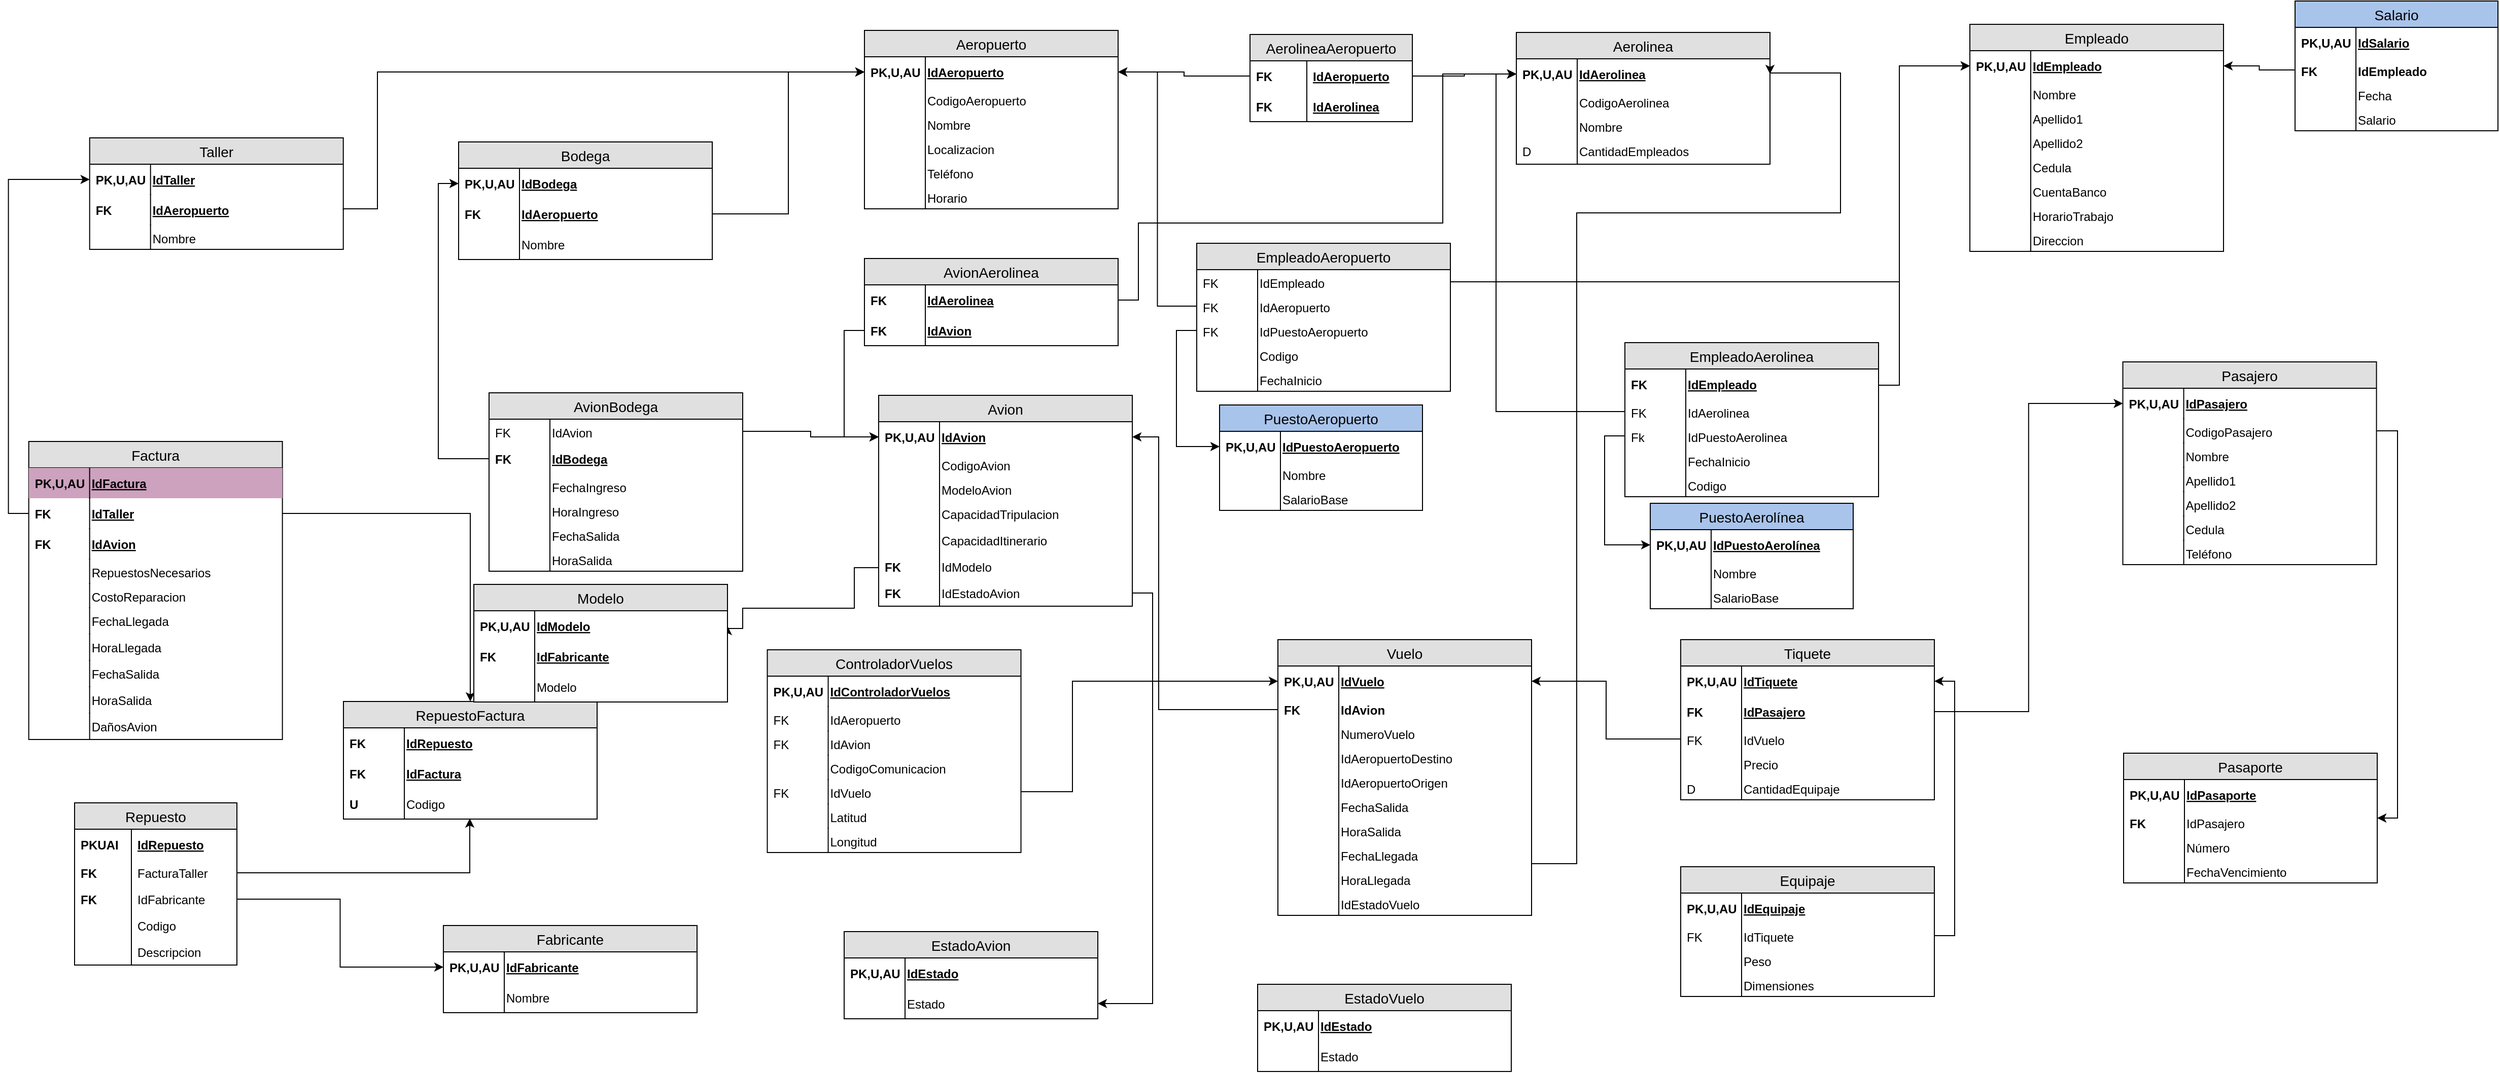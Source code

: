 <mxfile pages="1" version="11.1.4" type="device"><diagram id="F-v7YOQAx7BZ0v_qgbQp" name="Page-1"><mxGraphModel dx="4501" dy="1740" grid="1" gridSize="10" guides="1" tooltips="1" connect="1" arrows="1" fold="1" page="1" pageScale="1" pageWidth="850" pageHeight="1100" math="0" shadow="0"><root><mxCell id="0"/><mxCell id="1" parent="0"/><mxCell id="RFnhj7lzt_LcZZ9ZHUi7-12" value="Aerolinea" style="swimlane;fontStyle=0;childLayout=stackLayout;horizontal=1;startSize=26;fillColor=#e0e0e0;horizontalStack=0;resizeParent=1;resizeParentMax=0;resizeLast=0;collapsible=1;marginBottom=0;swimlaneFillColor=#ffffff;align=center;fontSize=14;" parent="1" vertex="1"><mxGeometry x="702.5" y="42" width="250" height="130" as="geometry"/></mxCell><mxCell id="RFnhj7lzt_LcZZ9ZHUi7-13" value="IdAerolinea" style="shape=partialRectangle;top=0;left=0;right=0;bottom=0;align=left;verticalAlign=middle;fillColor=none;spacingLeft=60;spacingRight=4;overflow=hidden;rotatable=0;points=[[0,0.5],[1,0.5]];portConstraint=eastwest;dropTarget=0;fontStyle=5;fontSize=12;strokeColor=#000000;" parent="RFnhj7lzt_LcZZ9ZHUi7-12" vertex="1"><mxGeometry y="26" width="250" height="30" as="geometry"/></mxCell><mxCell id="RFnhj7lzt_LcZZ9ZHUi7-14" value="PK,U,AU" style="shape=partialRectangle;fontStyle=1;top=0;left=0;bottom=0;fillColor=none;align=left;verticalAlign=middle;spacingLeft=4;spacingRight=4;overflow=hidden;rotatable=0;points=[];portConstraint=eastwest;part=1;fontSize=12;" parent="RFnhj7lzt_LcZZ9ZHUi7-13" vertex="1" connectable="0"><mxGeometry width="60" height="30" as="geometry"/></mxCell><mxCell id="RFnhj7lzt_LcZZ9ZHUi7-17" value="CodigoAerolinea" style="shape=partialRectangle;top=0;left=0;right=0;bottom=0;align=left;verticalAlign=top;fillColor=none;spacingLeft=60;spacingRight=4;overflow=hidden;rotatable=0;points=[[0,0.5],[1,0.5]];portConstraint=eastwest;dropTarget=0;fontSize=12;" parent="RFnhj7lzt_LcZZ9ZHUi7-12" vertex="1"><mxGeometry y="56" width="250" height="24" as="geometry"/></mxCell><mxCell id="RFnhj7lzt_LcZZ9ZHUi7-18" value="" style="shape=partialRectangle;top=0;left=0;bottom=0;fillColor=none;align=left;verticalAlign=top;spacingLeft=4;spacingRight=4;overflow=hidden;rotatable=0;points=[];portConstraint=eastwest;part=1;fontSize=12;" parent="RFnhj7lzt_LcZZ9ZHUi7-17" vertex="1" connectable="0"><mxGeometry width="60" height="24" as="geometry"/></mxCell><mxCell id="RFnhj7lzt_LcZZ9ZHUi7-28" value="Nombre" style="shape=partialRectangle;top=0;left=0;right=0;bottom=0;align=left;verticalAlign=top;fillColor=none;spacingLeft=60;spacingRight=4;overflow=hidden;rotatable=0;points=[[0,0.5],[1,0.5]];portConstraint=eastwest;dropTarget=0;fontSize=12;" parent="RFnhj7lzt_LcZZ9ZHUi7-12" vertex="1"><mxGeometry y="80" width="250" height="24" as="geometry"/></mxCell><mxCell id="RFnhj7lzt_LcZZ9ZHUi7-29" value="" style="shape=partialRectangle;top=0;left=0;bottom=0;fillColor=none;align=left;verticalAlign=top;spacingLeft=4;spacingRight=4;overflow=hidden;rotatable=0;points=[];portConstraint=eastwest;part=1;fontSize=12;" parent="RFnhj7lzt_LcZZ9ZHUi7-28" vertex="1" connectable="0"><mxGeometry width="60" height="24" as="geometry"/></mxCell><mxCell id="RFnhj7lzt_LcZZ9ZHUi7-19" value="CantidadEmpleados" style="shape=partialRectangle;top=0;left=0;right=0;bottom=0;align=left;verticalAlign=top;fillColor=none;spacingLeft=60;spacingRight=4;overflow=hidden;rotatable=0;points=[[0,0.5],[1,0.5]];portConstraint=eastwest;dropTarget=0;fontSize=12;" parent="RFnhj7lzt_LcZZ9ZHUi7-12" vertex="1"><mxGeometry y="104" width="250" height="26" as="geometry"/></mxCell><mxCell id="RFnhj7lzt_LcZZ9ZHUi7-20" value="D" style="shape=partialRectangle;top=0;left=0;bottom=0;fillColor=none;align=left;verticalAlign=top;spacingLeft=4;spacingRight=4;overflow=hidden;rotatable=0;points=[];portConstraint=eastwest;part=1;fontSize=12;" parent="RFnhj7lzt_LcZZ9ZHUi7-19" vertex="1" connectable="0"><mxGeometry width="60" height="26" as="geometry"/></mxCell><mxCell id="RFnhj7lzt_LcZZ9ZHUi7-21" value="Empleado" style="swimlane;fontStyle=0;childLayout=stackLayout;horizontal=1;startSize=26;fillColor=#e0e0e0;horizontalStack=0;resizeParent=1;resizeParentMax=0;resizeLast=0;collapsible=1;marginBottom=0;swimlaneFillColor=#ffffff;align=center;fontSize=14;" parent="1" vertex="1"><mxGeometry x="1149.5" y="34" width="250" height="224" as="geometry"/></mxCell><mxCell id="RFnhj7lzt_LcZZ9ZHUi7-22" value="IdEmpleado" style="shape=partialRectangle;top=0;left=0;right=0;bottom=0;align=left;verticalAlign=middle;fillColor=none;spacingLeft=60;spacingRight=4;overflow=hidden;rotatable=0;points=[[0,0.5],[1,0.5]];portConstraint=eastwest;dropTarget=0;fontStyle=5;fontSize=12;" parent="RFnhj7lzt_LcZZ9ZHUi7-21" vertex="1"><mxGeometry y="26" width="250" height="30" as="geometry"/></mxCell><mxCell id="RFnhj7lzt_LcZZ9ZHUi7-23" value="PK,U,AU" style="shape=partialRectangle;fontStyle=1;top=0;left=0;bottom=0;fillColor=none;align=left;verticalAlign=middle;spacingLeft=4;spacingRight=4;overflow=hidden;rotatable=0;points=[];portConstraint=eastwest;part=1;fontSize=12;" parent="RFnhj7lzt_LcZZ9ZHUi7-22" vertex="1" connectable="0"><mxGeometry width="60" height="30" as="geometry"/></mxCell><mxCell id="RFnhj7lzt_LcZZ9ZHUi7-30" value="Nombre" style="shape=partialRectangle;top=0;left=0;right=0;bottom=0;align=left;verticalAlign=top;fillColor=none;spacingLeft=60;spacingRight=4;overflow=hidden;rotatable=0;points=[[0,0.5],[1,0.5]];portConstraint=eastwest;dropTarget=0;fontSize=12;" parent="RFnhj7lzt_LcZZ9ZHUi7-21" vertex="1"><mxGeometry y="56" width="250" height="24" as="geometry"/></mxCell><mxCell id="RFnhj7lzt_LcZZ9ZHUi7-31" value="" style="shape=partialRectangle;top=0;left=0;bottom=0;fillColor=none;align=left;verticalAlign=top;spacingLeft=4;spacingRight=4;overflow=hidden;rotatable=0;points=[];portConstraint=eastwest;part=1;fontSize=12;" parent="RFnhj7lzt_LcZZ9ZHUi7-30" vertex="1" connectable="0"><mxGeometry width="60" height="24" as="geometry"/></mxCell><mxCell id="RFnhj7lzt_LcZZ9ZHUi7-32" value="Apellido1" style="shape=partialRectangle;top=0;left=0;right=0;bottom=0;align=left;verticalAlign=top;fillColor=none;spacingLeft=60;spacingRight=4;overflow=hidden;rotatable=0;points=[[0,0.5],[1,0.5]];portConstraint=eastwest;dropTarget=0;fontSize=12;" parent="RFnhj7lzt_LcZZ9ZHUi7-21" vertex="1"><mxGeometry y="80" width="250" height="24" as="geometry"/></mxCell><mxCell id="RFnhj7lzt_LcZZ9ZHUi7-33" value="" style="shape=partialRectangle;top=0;left=0;bottom=0;fillColor=none;align=left;verticalAlign=top;spacingLeft=4;spacingRight=4;overflow=hidden;rotatable=0;points=[];portConstraint=eastwest;part=1;fontSize=12;" parent="RFnhj7lzt_LcZZ9ZHUi7-32" vertex="1" connectable="0"><mxGeometry width="60" height="24" as="geometry"/></mxCell><mxCell id="RFnhj7lzt_LcZZ9ZHUi7-34" value="Apellido2" style="shape=partialRectangle;top=0;left=0;right=0;bottom=0;align=left;verticalAlign=top;fillColor=none;spacingLeft=60;spacingRight=4;overflow=hidden;rotatable=0;points=[[0,0.5],[1,0.5]];portConstraint=eastwest;dropTarget=0;fontSize=12;" parent="RFnhj7lzt_LcZZ9ZHUi7-21" vertex="1"><mxGeometry y="104" width="250" height="24" as="geometry"/></mxCell><mxCell id="RFnhj7lzt_LcZZ9ZHUi7-35" value="" style="shape=partialRectangle;top=0;left=0;bottom=0;fillColor=none;align=left;verticalAlign=top;spacingLeft=4;spacingRight=4;overflow=hidden;rotatable=0;points=[];portConstraint=eastwest;part=1;fontSize=12;" parent="RFnhj7lzt_LcZZ9ZHUi7-34" vertex="1" connectable="0"><mxGeometry width="60" height="24" as="geometry"/></mxCell><mxCell id="RFnhj7lzt_LcZZ9ZHUi7-36" value="Cedula" style="shape=partialRectangle;top=0;left=0;right=0;bottom=0;align=left;verticalAlign=top;fillColor=none;spacingLeft=60;spacingRight=4;overflow=hidden;rotatable=0;points=[[0,0.5],[1,0.5]];portConstraint=eastwest;dropTarget=0;fontSize=12;" parent="RFnhj7lzt_LcZZ9ZHUi7-21" vertex="1"><mxGeometry y="128" width="250" height="24" as="geometry"/></mxCell><mxCell id="RFnhj7lzt_LcZZ9ZHUi7-37" value="" style="shape=partialRectangle;top=0;left=0;bottom=0;fillColor=none;align=left;verticalAlign=top;spacingLeft=4;spacingRight=4;overflow=hidden;rotatable=0;points=[];portConstraint=eastwest;part=1;fontSize=12;" parent="RFnhj7lzt_LcZZ9ZHUi7-36" vertex="1" connectable="0"><mxGeometry width="60" height="24" as="geometry"/></mxCell><mxCell id="RFnhj7lzt_LcZZ9ZHUi7-38" value="CuentaBanco" style="shape=partialRectangle;top=0;left=0;right=0;bottom=0;align=left;verticalAlign=top;fillColor=none;spacingLeft=60;spacingRight=4;overflow=hidden;rotatable=0;points=[[0,0.5],[1,0.5]];portConstraint=eastwest;dropTarget=0;fontSize=12;" parent="RFnhj7lzt_LcZZ9ZHUi7-21" vertex="1"><mxGeometry y="152" width="250" height="24" as="geometry"/></mxCell><mxCell id="RFnhj7lzt_LcZZ9ZHUi7-39" value="" style="shape=partialRectangle;top=0;left=0;bottom=0;fillColor=none;align=left;verticalAlign=top;spacingLeft=4;spacingRight=4;overflow=hidden;rotatable=0;points=[];portConstraint=eastwest;part=1;fontSize=12;" parent="RFnhj7lzt_LcZZ9ZHUi7-38" vertex="1" connectable="0"><mxGeometry width="60" height="24" as="geometry"/></mxCell><mxCell id="RFnhj7lzt_LcZZ9ZHUi7-40" value="HorarioTrabajo" style="shape=partialRectangle;top=0;left=0;right=0;bottom=0;align=left;verticalAlign=top;fillColor=none;spacingLeft=60;spacingRight=4;overflow=hidden;rotatable=0;points=[[0,0.5],[1,0.5]];portConstraint=eastwest;dropTarget=0;fontSize=12;" parent="RFnhj7lzt_LcZZ9ZHUi7-21" vertex="1"><mxGeometry y="176" width="250" height="24" as="geometry"/></mxCell><mxCell id="RFnhj7lzt_LcZZ9ZHUi7-41" value="" style="shape=partialRectangle;top=0;left=0;bottom=0;fillColor=none;align=left;verticalAlign=top;spacingLeft=4;spacingRight=4;overflow=hidden;rotatable=0;points=[];portConstraint=eastwest;part=1;fontSize=12;" parent="RFnhj7lzt_LcZZ9ZHUi7-40" vertex="1" connectable="0"><mxGeometry width="60" height="24" as="geometry"/></mxCell><mxCell id="RFnhj7lzt_LcZZ9ZHUi7-131" value="Direccion" style="shape=partialRectangle;top=0;left=0;right=0;bottom=0;align=left;verticalAlign=top;fillColor=none;spacingLeft=60;spacingRight=4;overflow=hidden;rotatable=0;points=[[0,0.5],[1,0.5]];portConstraint=eastwest;dropTarget=0;fontSize=12;" parent="RFnhj7lzt_LcZZ9ZHUi7-21" vertex="1"><mxGeometry y="200" width="250" height="24" as="geometry"/></mxCell><mxCell id="RFnhj7lzt_LcZZ9ZHUi7-132" value="" style="shape=partialRectangle;top=0;left=0;bottom=0;fillColor=none;align=left;verticalAlign=top;spacingLeft=4;spacingRight=4;overflow=hidden;rotatable=0;points=[];portConstraint=eastwest;part=1;fontSize=12;" parent="RFnhj7lzt_LcZZ9ZHUi7-131" vertex="1" connectable="0"><mxGeometry width="60" height="24" as="geometry"/></mxCell><mxCell id="RFnhj7lzt_LcZZ9ZHUi7-65" value="Aeropuerto" style="swimlane;fontStyle=0;childLayout=stackLayout;horizontal=1;startSize=26;fillColor=#e0e0e0;horizontalStack=0;resizeParent=1;resizeParentMax=0;resizeLast=0;collapsible=1;marginBottom=0;swimlaneFillColor=#ffffff;align=center;fontSize=14;" parent="1" vertex="1"><mxGeometry x="60" y="40" width="250" height="176" as="geometry"/></mxCell><mxCell id="RFnhj7lzt_LcZZ9ZHUi7-66" value="IdAeropuerto" style="shape=partialRectangle;top=0;left=0;right=0;bottom=0;align=left;verticalAlign=middle;fillColor=none;spacingLeft=60;spacingRight=4;overflow=hidden;rotatable=0;points=[[0,0.5],[1,0.5]];portConstraint=eastwest;dropTarget=0;fontStyle=5;fontSize=12;strokeColor=#000000;" parent="RFnhj7lzt_LcZZ9ZHUi7-65" vertex="1"><mxGeometry y="26" width="250" height="30" as="geometry"/></mxCell><mxCell id="RFnhj7lzt_LcZZ9ZHUi7-67" value="PK,U,AU" style="shape=partialRectangle;fontStyle=1;top=0;left=0;bottom=0;fillColor=none;align=left;verticalAlign=middle;spacingLeft=4;spacingRight=4;overflow=hidden;rotatable=0;points=[];portConstraint=eastwest;part=1;fontSize=12;" parent="RFnhj7lzt_LcZZ9ZHUi7-66" vertex="1" connectable="0"><mxGeometry width="60" height="30" as="geometry"/></mxCell><mxCell id="RFnhj7lzt_LcZZ9ZHUi7-68" value="CodigoAeropuerto" style="shape=partialRectangle;top=0;left=0;right=0;bottom=0;align=left;verticalAlign=top;fillColor=none;spacingLeft=60;spacingRight=4;overflow=hidden;rotatable=0;points=[[0,0.5],[1,0.5]];portConstraint=eastwest;dropTarget=0;fontSize=12;" parent="RFnhj7lzt_LcZZ9ZHUi7-65" vertex="1"><mxGeometry y="56" width="250" height="24" as="geometry"/></mxCell><mxCell id="RFnhj7lzt_LcZZ9ZHUi7-69" value="" style="shape=partialRectangle;top=0;left=0;bottom=0;fillColor=none;align=left;verticalAlign=top;spacingLeft=4;spacingRight=4;overflow=hidden;rotatable=0;points=[];portConstraint=eastwest;part=1;fontSize=12;" parent="RFnhj7lzt_LcZZ9ZHUi7-68" vertex="1" connectable="0"><mxGeometry width="60" height="24" as="geometry"/></mxCell><mxCell id="RFnhj7lzt_LcZZ9ZHUi7-70" value="Nombre" style="shape=partialRectangle;top=0;left=0;right=0;bottom=0;align=left;verticalAlign=top;fillColor=none;spacingLeft=60;spacingRight=4;overflow=hidden;rotatable=0;points=[[0,0.5],[1,0.5]];portConstraint=eastwest;dropTarget=0;fontSize=12;" parent="RFnhj7lzt_LcZZ9ZHUi7-65" vertex="1"><mxGeometry y="80" width="250" height="24" as="geometry"/></mxCell><mxCell id="RFnhj7lzt_LcZZ9ZHUi7-71" value="" style="shape=partialRectangle;top=0;left=0;bottom=0;fillColor=none;align=left;verticalAlign=top;spacingLeft=4;spacingRight=4;overflow=hidden;rotatable=0;points=[];portConstraint=eastwest;part=1;fontSize=12;" parent="RFnhj7lzt_LcZZ9ZHUi7-70" vertex="1" connectable="0"><mxGeometry width="60" height="24" as="geometry"/></mxCell><mxCell id="RFnhj7lzt_LcZZ9ZHUi7-74" value="Localizacion" style="shape=partialRectangle;top=0;left=0;right=0;bottom=0;align=left;verticalAlign=top;fillColor=none;spacingLeft=60;spacingRight=4;overflow=hidden;rotatable=0;points=[[0,0.5],[1,0.5]];portConstraint=eastwest;dropTarget=0;fontSize=12;" parent="RFnhj7lzt_LcZZ9ZHUi7-65" vertex="1"><mxGeometry y="104" width="250" height="24" as="geometry"/></mxCell><mxCell id="RFnhj7lzt_LcZZ9ZHUi7-75" value="" style="shape=partialRectangle;top=0;left=0;bottom=0;fillColor=none;align=left;verticalAlign=top;spacingLeft=4;spacingRight=4;overflow=hidden;rotatable=0;points=[];portConstraint=eastwest;part=1;fontSize=12;" parent="RFnhj7lzt_LcZZ9ZHUi7-74" vertex="1" connectable="0"><mxGeometry width="60" height="24" as="geometry"/></mxCell><mxCell id="RFnhj7lzt_LcZZ9ZHUi7-107" value="Teléfono" style="shape=partialRectangle;top=0;left=0;right=0;bottom=0;align=left;verticalAlign=top;fillColor=none;spacingLeft=60;spacingRight=4;overflow=hidden;rotatable=0;points=[[0,0.5],[1,0.5]];portConstraint=eastwest;dropTarget=0;fontSize=12;" parent="RFnhj7lzt_LcZZ9ZHUi7-65" vertex="1"><mxGeometry y="128" width="250" height="24" as="geometry"/></mxCell><mxCell id="RFnhj7lzt_LcZZ9ZHUi7-108" value="" style="shape=partialRectangle;top=0;left=0;bottom=0;fillColor=none;align=left;verticalAlign=top;spacingLeft=4;spacingRight=4;overflow=hidden;rotatable=0;points=[];portConstraint=eastwest;part=1;fontSize=12;" parent="RFnhj7lzt_LcZZ9ZHUi7-107" vertex="1" connectable="0"><mxGeometry width="60" height="24" as="geometry"/></mxCell><mxCell id="RFnhj7lzt_LcZZ9ZHUi7-78" value="Horario" style="shape=partialRectangle;top=0;left=0;right=0;bottom=0;align=left;verticalAlign=top;fillColor=none;spacingLeft=60;spacingRight=4;overflow=hidden;rotatable=0;points=[[0,0.5],[1,0.5]];portConstraint=eastwest;dropTarget=0;fontSize=12;" parent="RFnhj7lzt_LcZZ9ZHUi7-65" vertex="1"><mxGeometry y="152" width="250" height="24" as="geometry"/></mxCell><mxCell id="RFnhj7lzt_LcZZ9ZHUi7-79" value="" style="shape=partialRectangle;top=0;left=0;bottom=0;fillColor=none;align=left;verticalAlign=top;spacingLeft=4;spacingRight=4;overflow=hidden;rotatable=0;points=[];portConstraint=eastwest;part=1;fontSize=12;" parent="RFnhj7lzt_LcZZ9ZHUi7-78" vertex="1" connectable="0"><mxGeometry width="60" height="24" as="geometry"/></mxCell><mxCell id="RFnhj7lzt_LcZZ9ZHUi7-116" value="EmpleadoAerolinea" style="swimlane;fontStyle=0;childLayout=stackLayout;horizontal=1;startSize=26;fillColor=#e0e0e0;horizontalStack=0;resizeParent=1;resizeParentMax=0;resizeLast=0;collapsible=1;marginBottom=0;swimlaneFillColor=#ffffff;align=center;fontSize=14;" parent="1" vertex="1"><mxGeometry x="809.5" y="348" width="250" height="152" as="geometry"/></mxCell><mxCell id="GWSag47F27na8kSHJpPw-12" value="IdEmpleado" style="shape=partialRectangle;top=0;left=0;right=0;bottom=0;align=left;verticalAlign=middle;fillColor=none;spacingLeft=60;spacingRight=4;overflow=hidden;rotatable=0;points=[[0,0.5],[1,0.5]];portConstraint=eastwest;dropTarget=0;fontStyle=5;fontSize=12;" parent="RFnhj7lzt_LcZZ9ZHUi7-116" vertex="1"><mxGeometry y="26" width="250" height="30" as="geometry"/></mxCell><mxCell id="GWSag47F27na8kSHJpPw-13" value="FK" style="shape=partialRectangle;fontStyle=1;top=0;left=0;bottom=0;fillColor=none;align=left;verticalAlign=middle;spacingLeft=4;spacingRight=4;overflow=hidden;rotatable=0;points=[];portConstraint=eastwest;part=1;fontSize=12;" parent="GWSag47F27na8kSHJpPw-12" vertex="1" connectable="0"><mxGeometry width="60" height="30" as="geometry"/></mxCell><mxCell id="RFnhj7lzt_LcZZ9ZHUi7-119" value="IdAerolinea" style="shape=partialRectangle;top=0;left=0;right=0;bottom=0;align=left;verticalAlign=top;fillColor=none;spacingLeft=60;spacingRight=4;overflow=hidden;rotatable=0;points=[[0,0.5],[1,0.5]];portConstraint=eastwest;dropTarget=0;fontSize=12;" parent="RFnhj7lzt_LcZZ9ZHUi7-116" vertex="1"><mxGeometry y="56" width="250" height="24" as="geometry"/></mxCell><mxCell id="RFnhj7lzt_LcZZ9ZHUi7-120" value="FK" style="shape=partialRectangle;top=0;left=0;bottom=0;fillColor=none;align=left;verticalAlign=top;spacingLeft=4;spacingRight=4;overflow=hidden;rotatable=0;points=[];portConstraint=eastwest;part=1;fontSize=12;" parent="RFnhj7lzt_LcZZ9ZHUi7-119" vertex="1" connectable="0"><mxGeometry width="60" height="24" as="geometry"/></mxCell><mxCell id="RFnhj7lzt_LcZZ9ZHUi7-127" value="IdPuestoAerolinea" style="shape=partialRectangle;top=0;left=0;right=0;bottom=0;align=left;verticalAlign=top;fillColor=none;spacingLeft=60;spacingRight=4;overflow=hidden;rotatable=0;points=[[0,0.5],[1,0.5]];portConstraint=eastwest;dropTarget=0;fontSize=12;" parent="RFnhj7lzt_LcZZ9ZHUi7-116" vertex="1"><mxGeometry y="80" width="250" height="24" as="geometry"/></mxCell><mxCell id="RFnhj7lzt_LcZZ9ZHUi7-128" value="Fk" style="shape=partialRectangle;top=0;left=0;bottom=0;fillColor=none;align=left;verticalAlign=top;spacingLeft=4;spacingRight=4;overflow=hidden;rotatable=0;points=[];portConstraint=eastwest;part=1;fontSize=12;" parent="RFnhj7lzt_LcZZ9ZHUi7-127" vertex="1" connectable="0"><mxGeometry width="60" height="24" as="geometry"/></mxCell><mxCell id="a4b8iAH54HvB9f8Qa4V4-18" value="FechaInicio" style="shape=partialRectangle;top=0;left=0;right=0;bottom=0;align=left;verticalAlign=top;fillColor=none;spacingLeft=60;spacingRight=4;overflow=hidden;rotatable=0;points=[[0,0.5],[1,0.5]];portConstraint=eastwest;dropTarget=0;fontSize=12;" parent="RFnhj7lzt_LcZZ9ZHUi7-116" vertex="1"><mxGeometry y="104" width="250" height="24" as="geometry"/></mxCell><mxCell id="a4b8iAH54HvB9f8Qa4V4-19" value="" style="shape=partialRectangle;top=0;left=0;bottom=0;fillColor=none;align=left;verticalAlign=top;spacingLeft=4;spacingRight=4;overflow=hidden;rotatable=0;points=[];portConstraint=eastwest;part=1;fontSize=12;" parent="a4b8iAH54HvB9f8Qa4V4-18" vertex="1" connectable="0"><mxGeometry width="60" height="24" as="geometry"/></mxCell><mxCell id="3T_UC9Iupfr3q2ktU5BF-1" value="Codigo" style="shape=partialRectangle;top=0;left=0;right=0;bottom=0;align=left;verticalAlign=top;fillColor=none;spacingLeft=60;spacingRight=4;overflow=hidden;rotatable=0;points=[[0,0.5],[1,0.5]];portConstraint=eastwest;dropTarget=0;fontSize=12;" parent="RFnhj7lzt_LcZZ9ZHUi7-116" vertex="1"><mxGeometry y="128" width="250" height="24" as="geometry"/></mxCell><mxCell id="3T_UC9Iupfr3q2ktU5BF-2" value="" style="shape=partialRectangle;top=0;left=0;bottom=0;fillColor=none;align=left;verticalAlign=top;spacingLeft=4;spacingRight=4;overflow=hidden;rotatable=0;points=[];portConstraint=eastwest;part=1;fontSize=12;" parent="3T_UC9Iupfr3q2ktU5BF-1" vertex="1" connectable="0"><mxGeometry width="60" height="24" as="geometry"/></mxCell><mxCell id="RFnhj7lzt_LcZZ9ZHUi7-122" value="EmpleadoAeropuerto" style="swimlane;fontStyle=0;childLayout=stackLayout;horizontal=1;startSize=26;fillColor=#e0e0e0;horizontalStack=0;resizeParent=1;resizeParentMax=0;resizeLast=0;collapsible=1;marginBottom=0;swimlaneFillColor=#ffffff;align=center;fontSize=14;" parent="1" vertex="1"><mxGeometry x="387.5" y="250" width="250" height="146" as="geometry"/></mxCell><mxCell id="RFnhj7lzt_LcZZ9ZHUi7-123" value="IdEmpleado" style="shape=partialRectangle;top=0;left=0;right=0;bottom=0;align=left;verticalAlign=top;fillColor=none;spacingLeft=60;spacingRight=4;overflow=hidden;rotatable=0;points=[[0,0.5],[1,0.5]];portConstraint=eastwest;dropTarget=0;fontSize=12;" parent="RFnhj7lzt_LcZZ9ZHUi7-122" vertex="1"><mxGeometry y="26" width="250" height="24" as="geometry"/></mxCell><mxCell id="RFnhj7lzt_LcZZ9ZHUi7-124" value="FK" style="shape=partialRectangle;top=0;left=0;bottom=0;fillColor=none;align=left;verticalAlign=top;spacingLeft=4;spacingRight=4;overflow=hidden;rotatable=0;points=[];portConstraint=eastwest;part=1;fontSize=12;" parent="RFnhj7lzt_LcZZ9ZHUi7-123" vertex="1" connectable="0"><mxGeometry width="60" height="24" as="geometry"/></mxCell><mxCell id="RFnhj7lzt_LcZZ9ZHUi7-125" value="IdAeropuerto" style="shape=partialRectangle;top=0;left=0;right=0;bottom=0;align=left;verticalAlign=top;fillColor=none;spacingLeft=60;spacingRight=4;overflow=hidden;rotatable=0;points=[[0,0.5],[1,0.5]];portConstraint=eastwest;dropTarget=0;fontSize=12;" parent="RFnhj7lzt_LcZZ9ZHUi7-122" vertex="1"><mxGeometry y="50" width="250" height="24" as="geometry"/></mxCell><mxCell id="RFnhj7lzt_LcZZ9ZHUi7-126" value="FK" style="shape=partialRectangle;top=0;left=0;bottom=0;fillColor=none;align=left;verticalAlign=top;spacingLeft=4;spacingRight=4;overflow=hidden;rotatable=0;points=[];portConstraint=eastwest;part=1;fontSize=12;" parent="RFnhj7lzt_LcZZ9ZHUi7-125" vertex="1" connectable="0"><mxGeometry width="60" height="24" as="geometry"/></mxCell><mxCell id="RFnhj7lzt_LcZZ9ZHUi7-129" value="IdPuestoAeropuerto" style="shape=partialRectangle;top=0;left=0;right=0;bottom=0;align=left;verticalAlign=top;fillColor=none;spacingLeft=60;spacingRight=4;overflow=hidden;rotatable=0;points=[[0,0.5],[1,0.5]];portConstraint=eastwest;dropTarget=0;fontSize=12;" parent="RFnhj7lzt_LcZZ9ZHUi7-122" vertex="1"><mxGeometry y="74" width="250" height="24" as="geometry"/></mxCell><mxCell id="RFnhj7lzt_LcZZ9ZHUi7-130" value="FK" style="shape=partialRectangle;top=0;left=0;bottom=0;fillColor=none;align=left;verticalAlign=top;spacingLeft=4;spacingRight=4;overflow=hidden;rotatable=0;points=[];portConstraint=eastwest;part=1;fontSize=12;" parent="RFnhj7lzt_LcZZ9ZHUi7-129" vertex="1" connectable="0"><mxGeometry width="60" height="24" as="geometry"/></mxCell><mxCell id="3T_UC9Iupfr3q2ktU5BF-3" value="Codigo" style="shape=partialRectangle;top=0;left=0;right=0;bottom=0;align=left;verticalAlign=top;fillColor=none;spacingLeft=60;spacingRight=4;overflow=hidden;rotatable=0;points=[[0,0.5],[1,0.5]];portConstraint=eastwest;dropTarget=0;fontSize=12;" parent="RFnhj7lzt_LcZZ9ZHUi7-122" vertex="1"><mxGeometry y="98" width="250" height="24" as="geometry"/></mxCell><mxCell id="3T_UC9Iupfr3q2ktU5BF-4" value="" style="shape=partialRectangle;top=0;left=0;bottom=0;fillColor=none;align=left;verticalAlign=top;spacingLeft=4;spacingRight=4;overflow=hidden;rotatable=0;points=[];portConstraint=eastwest;part=1;fontSize=12;" parent="3T_UC9Iupfr3q2ktU5BF-3" vertex="1" connectable="0"><mxGeometry width="60" height="24" as="geometry"/></mxCell><mxCell id="a4b8iAH54HvB9f8Qa4V4-16" value="FechaInicio" style="shape=partialRectangle;top=0;left=0;right=0;bottom=0;align=left;verticalAlign=top;fillColor=none;spacingLeft=60;spacingRight=4;overflow=hidden;rotatable=0;points=[[0,0.5],[1,0.5]];portConstraint=eastwest;dropTarget=0;fontSize=12;" parent="RFnhj7lzt_LcZZ9ZHUi7-122" vertex="1"><mxGeometry y="122" width="250" height="24" as="geometry"/></mxCell><mxCell id="a4b8iAH54HvB9f8Qa4V4-17" value="" style="shape=partialRectangle;top=0;left=0;bottom=0;fillColor=none;align=left;verticalAlign=top;spacingLeft=4;spacingRight=4;overflow=hidden;rotatable=0;points=[];portConstraint=eastwest;part=1;fontSize=12;" parent="a4b8iAH54HvB9f8Qa4V4-16" vertex="1" connectable="0"><mxGeometry width="60" height="24" as="geometry"/></mxCell><mxCell id="RFnhj7lzt_LcZZ9ZHUi7-156" value="Vuelo" style="swimlane;fontStyle=0;childLayout=stackLayout;horizontal=1;startSize=26;fillColor=#e0e0e0;horizontalStack=0;resizeParent=1;resizeParentMax=0;resizeLast=0;collapsible=1;marginBottom=0;swimlaneFillColor=#ffffff;align=center;fontSize=14;" parent="1" vertex="1"><mxGeometry x="467.5" y="641" width="250" height="272" as="geometry"/></mxCell><mxCell id="RFnhj7lzt_LcZZ9ZHUi7-157" value="IdVuelo" style="shape=partialRectangle;top=0;left=0;right=0;bottom=0;align=left;verticalAlign=middle;fillColor=none;spacingLeft=60;spacingRight=4;overflow=hidden;rotatable=0;points=[[0,0.5],[1,0.5]];portConstraint=eastwest;dropTarget=0;fontStyle=5;fontSize=12;strokeColor=#000000;" parent="RFnhj7lzt_LcZZ9ZHUi7-156" vertex="1"><mxGeometry y="26" width="250" height="30" as="geometry"/></mxCell><mxCell id="RFnhj7lzt_LcZZ9ZHUi7-158" value="PK,U,AU" style="shape=partialRectangle;fontStyle=1;top=0;left=0;bottom=0;fillColor=none;align=left;verticalAlign=middle;spacingLeft=4;spacingRight=4;overflow=hidden;rotatable=0;points=[];portConstraint=eastwest;part=1;fontSize=12;" parent="RFnhj7lzt_LcZZ9ZHUi7-157" vertex="1" connectable="0"><mxGeometry width="60" height="30" as="geometry"/></mxCell><mxCell id="RFnhj7lzt_LcZZ9ZHUi7-159" value="IdAvion" style="shape=partialRectangle;top=0;left=0;right=0;bottom=0;align=left;verticalAlign=top;fillColor=none;spacingLeft=60;spacingRight=4;overflow=hidden;rotatable=0;points=[[0,0.5],[1,0.5]];portConstraint=eastwest;dropTarget=0;fontSize=12;fontStyle=1" parent="RFnhj7lzt_LcZZ9ZHUi7-156" vertex="1"><mxGeometry y="56" width="250" height="24" as="geometry"/></mxCell><mxCell id="RFnhj7lzt_LcZZ9ZHUi7-160" value="FK" style="shape=partialRectangle;top=0;left=0;bottom=0;fillColor=none;align=left;verticalAlign=top;spacingLeft=4;spacingRight=4;overflow=hidden;rotatable=0;points=[];portConstraint=eastwest;part=1;fontSize=12;fontStyle=1" parent="RFnhj7lzt_LcZZ9ZHUi7-159" vertex="1" connectable="0"><mxGeometry width="60" height="24" as="geometry"/></mxCell><mxCell id="GWSag47F27na8kSHJpPw-64" value="NumeroVuelo" style="shape=partialRectangle;top=0;left=0;right=0;bottom=0;align=left;verticalAlign=top;fillColor=none;spacingLeft=60;spacingRight=4;overflow=hidden;rotatable=0;points=[[0,0.5],[1,0.5]];portConstraint=eastwest;dropTarget=0;fontSize=12;" parent="RFnhj7lzt_LcZZ9ZHUi7-156" vertex="1"><mxGeometry y="80" width="250" height="24" as="geometry"/></mxCell><mxCell id="GWSag47F27na8kSHJpPw-65" value="" style="shape=partialRectangle;top=0;left=0;bottom=0;fillColor=none;align=left;verticalAlign=top;spacingLeft=4;spacingRight=4;overflow=hidden;rotatable=0;points=[];portConstraint=eastwest;part=1;fontSize=12;" parent="GWSag47F27na8kSHJpPw-64" vertex="1" connectable="0"><mxGeometry width="60" height="24" as="geometry"/></mxCell><mxCell id="RFnhj7lzt_LcZZ9ZHUi7-161" value="IdAeropuertoDestino" style="shape=partialRectangle;top=0;left=0;right=0;bottom=0;align=left;verticalAlign=top;fillColor=none;spacingLeft=60;spacingRight=4;overflow=hidden;rotatable=0;points=[[0,0.5],[1,0.5]];portConstraint=eastwest;dropTarget=0;fontSize=12;" parent="RFnhj7lzt_LcZZ9ZHUi7-156" vertex="1"><mxGeometry y="104" width="250" height="24" as="geometry"/></mxCell><mxCell id="RFnhj7lzt_LcZZ9ZHUi7-162" value="" style="shape=partialRectangle;top=0;left=0;bottom=0;fillColor=none;align=left;verticalAlign=top;spacingLeft=4;spacingRight=4;overflow=hidden;rotatable=0;points=[];portConstraint=eastwest;part=1;fontSize=12;" parent="RFnhj7lzt_LcZZ9ZHUi7-161" vertex="1" connectable="0"><mxGeometry width="60" height="24" as="geometry"/></mxCell><mxCell id="RFnhj7lzt_LcZZ9ZHUi7-165" value="IdAeropuertoOrigen" style="shape=partialRectangle;top=0;left=0;right=0;bottom=0;align=left;verticalAlign=top;fillColor=none;spacingLeft=60;spacingRight=4;overflow=hidden;rotatable=0;points=[[0,0.5],[1,0.5]];portConstraint=eastwest;dropTarget=0;fontSize=12;" parent="RFnhj7lzt_LcZZ9ZHUi7-156" vertex="1"><mxGeometry y="128" width="250" height="24" as="geometry"/></mxCell><mxCell id="RFnhj7lzt_LcZZ9ZHUi7-166" value="" style="shape=partialRectangle;top=0;left=0;bottom=0;fillColor=none;align=left;verticalAlign=top;spacingLeft=4;spacingRight=4;overflow=hidden;rotatable=0;points=[];portConstraint=eastwest;part=1;fontSize=12;" parent="RFnhj7lzt_LcZZ9ZHUi7-165" vertex="1" connectable="0"><mxGeometry width="60" height="24" as="geometry"/></mxCell><mxCell id="RFnhj7lzt_LcZZ9ZHUi7-167" value="FechaSalida" style="shape=partialRectangle;top=0;left=0;right=0;bottom=0;align=left;verticalAlign=top;fillColor=none;spacingLeft=60;spacingRight=4;overflow=hidden;rotatable=0;points=[[0,0.5],[1,0.5]];portConstraint=eastwest;dropTarget=0;fontSize=12;" parent="RFnhj7lzt_LcZZ9ZHUi7-156" vertex="1"><mxGeometry y="152" width="250" height="24" as="geometry"/></mxCell><mxCell id="RFnhj7lzt_LcZZ9ZHUi7-168" value="" style="shape=partialRectangle;top=0;left=0;bottom=0;fillColor=none;align=left;verticalAlign=top;spacingLeft=4;spacingRight=4;overflow=hidden;rotatable=0;points=[];portConstraint=eastwest;part=1;fontSize=12;" parent="RFnhj7lzt_LcZZ9ZHUi7-167" vertex="1" connectable="0"><mxGeometry width="60" height="24" as="geometry"/></mxCell><mxCell id="RFnhj7lzt_LcZZ9ZHUi7-169" value="HoraSalida" style="shape=partialRectangle;top=0;left=0;right=0;bottom=0;align=left;verticalAlign=top;fillColor=none;spacingLeft=60;spacingRight=4;overflow=hidden;rotatable=0;points=[[0,0.5],[1,0.5]];portConstraint=eastwest;dropTarget=0;fontSize=12;" parent="RFnhj7lzt_LcZZ9ZHUi7-156" vertex="1"><mxGeometry y="176" width="250" height="24" as="geometry"/></mxCell><mxCell id="RFnhj7lzt_LcZZ9ZHUi7-170" value="" style="shape=partialRectangle;top=0;left=0;bottom=0;fillColor=none;align=left;verticalAlign=top;spacingLeft=4;spacingRight=4;overflow=hidden;rotatable=0;points=[];portConstraint=eastwest;part=1;fontSize=12;" parent="RFnhj7lzt_LcZZ9ZHUi7-169" vertex="1" connectable="0"><mxGeometry width="60" height="24" as="geometry"/></mxCell><mxCell id="RFnhj7lzt_LcZZ9ZHUi7-171" value="FechaLlegada" style="shape=partialRectangle;top=0;left=0;right=0;bottom=0;align=left;verticalAlign=top;fillColor=none;spacingLeft=60;spacingRight=4;overflow=hidden;rotatable=0;points=[[0,0.5],[1,0.5]];portConstraint=eastwest;dropTarget=0;fontSize=12;" parent="RFnhj7lzt_LcZZ9ZHUi7-156" vertex="1"><mxGeometry y="200" width="250" height="24" as="geometry"/></mxCell><mxCell id="RFnhj7lzt_LcZZ9ZHUi7-172" value="" style="shape=partialRectangle;top=0;left=0;bottom=0;fillColor=none;align=left;verticalAlign=top;spacingLeft=4;spacingRight=4;overflow=hidden;rotatable=0;points=[];portConstraint=eastwest;part=1;fontSize=12;" parent="RFnhj7lzt_LcZZ9ZHUi7-171" vertex="1" connectable="0"><mxGeometry width="60" height="24" as="geometry"/></mxCell><mxCell id="RFnhj7lzt_LcZZ9ZHUi7-173" value="HoraLlegada" style="shape=partialRectangle;top=0;left=0;right=0;bottom=0;align=left;verticalAlign=top;fillColor=none;spacingLeft=60;spacingRight=4;overflow=hidden;rotatable=0;points=[[0,0.5],[1,0.5]];portConstraint=eastwest;dropTarget=0;fontSize=12;" parent="RFnhj7lzt_LcZZ9ZHUi7-156" vertex="1"><mxGeometry y="224" width="250" height="24" as="geometry"/></mxCell><mxCell id="RFnhj7lzt_LcZZ9ZHUi7-174" value="" style="shape=partialRectangle;top=0;left=0;bottom=0;fillColor=none;align=left;verticalAlign=top;spacingLeft=4;spacingRight=4;overflow=hidden;rotatable=0;points=[];portConstraint=eastwest;part=1;fontSize=12;" parent="RFnhj7lzt_LcZZ9ZHUi7-173" vertex="1" connectable="0"><mxGeometry width="60" height="24" as="geometry"/></mxCell><mxCell id="RFnhj7lzt_LcZZ9ZHUi7-182" value="IdEstadoVuelo" style="shape=partialRectangle;top=0;left=0;right=0;bottom=0;align=left;verticalAlign=top;fillColor=none;spacingLeft=60;spacingRight=4;overflow=hidden;rotatable=0;points=[[0,0.5],[1,0.5]];portConstraint=eastwest;dropTarget=0;fontSize=12;" parent="RFnhj7lzt_LcZZ9ZHUi7-156" vertex="1"><mxGeometry y="248" width="250" height="24" as="geometry"/></mxCell><mxCell id="RFnhj7lzt_LcZZ9ZHUi7-183" value="" style="shape=partialRectangle;top=0;left=0;bottom=0;fillColor=none;align=left;verticalAlign=top;spacingLeft=4;spacingRight=4;overflow=hidden;rotatable=0;points=[];portConstraint=eastwest;part=1;fontSize=12;" parent="RFnhj7lzt_LcZZ9ZHUi7-182" vertex="1" connectable="0"><mxGeometry width="60" height="24" as="geometry"/></mxCell><mxCell id="RFnhj7lzt_LcZZ9ZHUi7-184" value="Avion" style="swimlane;fontStyle=0;childLayout=stackLayout;horizontal=1;startSize=26;fillColor=#e0e0e0;horizontalStack=0;resizeParent=1;resizeParentMax=0;resizeLast=0;collapsible=1;marginBottom=0;swimlaneFillColor=#ffffff;align=center;fontSize=14;" parent="1" vertex="1"><mxGeometry x="74" y="400" width="250" height="208" as="geometry"/></mxCell><mxCell id="RFnhj7lzt_LcZZ9ZHUi7-185" value="IdAvion" style="shape=partialRectangle;top=0;left=0;right=0;bottom=0;align=left;verticalAlign=middle;fillColor=none;spacingLeft=60;spacingRight=4;overflow=hidden;rotatable=0;points=[[0,0.5],[1,0.5]];portConstraint=eastwest;dropTarget=0;fontStyle=5;fontSize=12;strokeColor=#000000;" parent="RFnhj7lzt_LcZZ9ZHUi7-184" vertex="1"><mxGeometry y="26" width="250" height="30" as="geometry"/></mxCell><mxCell id="RFnhj7lzt_LcZZ9ZHUi7-186" value="PK,U,AU" style="shape=partialRectangle;fontStyle=1;top=0;left=0;bottom=0;fillColor=none;align=left;verticalAlign=middle;spacingLeft=4;spacingRight=4;overflow=hidden;rotatable=0;points=[];portConstraint=eastwest;part=1;fontSize=12;" parent="RFnhj7lzt_LcZZ9ZHUi7-185" vertex="1" connectable="0"><mxGeometry width="60" height="30" as="geometry"/></mxCell><mxCell id="RFnhj7lzt_LcZZ9ZHUi7-187" value="CodigoAvion" style="shape=partialRectangle;top=0;left=0;right=0;bottom=0;align=left;verticalAlign=top;fillColor=none;spacingLeft=60;spacingRight=4;overflow=hidden;rotatable=0;points=[[0,0.5],[1,0.5]];portConstraint=eastwest;dropTarget=0;fontSize=12;" parent="RFnhj7lzt_LcZZ9ZHUi7-184" vertex="1"><mxGeometry y="56" width="250" height="24" as="geometry"/></mxCell><mxCell id="RFnhj7lzt_LcZZ9ZHUi7-188" value="" style="shape=partialRectangle;top=0;left=0;bottom=0;fillColor=none;align=left;verticalAlign=top;spacingLeft=4;spacingRight=4;overflow=hidden;rotatable=0;points=[];portConstraint=eastwest;part=1;fontSize=12;" parent="RFnhj7lzt_LcZZ9ZHUi7-187" vertex="1" connectable="0"><mxGeometry width="60" height="24" as="geometry"/></mxCell><mxCell id="RFnhj7lzt_LcZZ9ZHUi7-189" value="ModeloAvion" style="shape=partialRectangle;top=0;left=0;right=0;bottom=0;align=left;verticalAlign=top;fillColor=none;spacingLeft=60;spacingRight=4;overflow=hidden;rotatable=0;points=[[0,0.5],[1,0.5]];portConstraint=eastwest;dropTarget=0;fontSize=12;" parent="RFnhj7lzt_LcZZ9ZHUi7-184" vertex="1"><mxGeometry y="80" width="250" height="24" as="geometry"/></mxCell><mxCell id="RFnhj7lzt_LcZZ9ZHUi7-190" value="" style="shape=partialRectangle;top=0;left=0;bottom=0;fillColor=none;align=left;verticalAlign=top;spacingLeft=4;spacingRight=4;overflow=hidden;rotatable=0;points=[];portConstraint=eastwest;part=1;fontSize=12;" parent="RFnhj7lzt_LcZZ9ZHUi7-189" vertex="1" connectable="0"><mxGeometry width="60" height="24" as="geometry"/></mxCell><mxCell id="RFnhj7lzt_LcZZ9ZHUi7-191" value="CapacidadTripulacion" style="shape=partialRectangle;top=0;left=0;right=0;bottom=0;align=left;verticalAlign=top;fillColor=none;spacingLeft=60;spacingRight=4;overflow=hidden;rotatable=0;points=[[0,0.5],[1,0.5]];portConstraint=eastwest;dropTarget=0;fontSize=12;" parent="RFnhj7lzt_LcZZ9ZHUi7-184" vertex="1"><mxGeometry y="104" width="250" height="26" as="geometry"/></mxCell><mxCell id="RFnhj7lzt_LcZZ9ZHUi7-192" value="" style="shape=partialRectangle;top=0;left=0;bottom=0;fillColor=none;align=left;verticalAlign=top;spacingLeft=4;spacingRight=4;overflow=hidden;rotatable=0;points=[];portConstraint=eastwest;part=1;fontSize=12;" parent="RFnhj7lzt_LcZZ9ZHUi7-191" vertex="1" connectable="0"><mxGeometry width="60" height="26" as="geometry"/></mxCell><mxCell id="RFnhj7lzt_LcZZ9ZHUi7-193" value="CapacidadItinerario" style="shape=partialRectangle;top=0;left=0;right=0;bottom=0;align=left;verticalAlign=top;fillColor=none;spacingLeft=60;spacingRight=4;overflow=hidden;rotatable=0;points=[[0,0.5],[1,0.5]];portConstraint=eastwest;dropTarget=0;fontSize=12;" parent="RFnhj7lzt_LcZZ9ZHUi7-184" vertex="1"><mxGeometry y="130" width="250" height="26" as="geometry"/></mxCell><mxCell id="RFnhj7lzt_LcZZ9ZHUi7-194" value="" style="shape=partialRectangle;top=0;left=0;bottom=0;fillColor=none;align=left;verticalAlign=top;spacingLeft=4;spacingRight=4;overflow=hidden;rotatable=0;points=[];portConstraint=eastwest;part=1;fontSize=12;" parent="RFnhj7lzt_LcZZ9ZHUi7-193" vertex="1" connectable="0"><mxGeometry width="60" height="26" as="geometry"/></mxCell><mxCell id="RFnhj7lzt_LcZZ9ZHUi7-197" value="IdModelo" style="shape=partialRectangle;top=0;left=0;right=0;bottom=0;align=left;verticalAlign=top;fillColor=none;spacingLeft=60;spacingRight=4;overflow=hidden;rotatable=0;points=[[0,0.5],[1,0.5]];portConstraint=eastwest;dropTarget=0;fontSize=12;" parent="RFnhj7lzt_LcZZ9ZHUi7-184" vertex="1"><mxGeometry y="156" width="250" height="26" as="geometry"/></mxCell><mxCell id="RFnhj7lzt_LcZZ9ZHUi7-198" value="FK" style="shape=partialRectangle;top=0;left=0;bottom=0;fillColor=none;align=left;verticalAlign=top;spacingLeft=4;spacingRight=4;overflow=hidden;rotatable=0;points=[];portConstraint=eastwest;part=1;fontSize=12;fontStyle=1" parent="RFnhj7lzt_LcZZ9ZHUi7-197" vertex="1" connectable="0"><mxGeometry width="60" height="26" as="geometry"/></mxCell><mxCell id="RFnhj7lzt_LcZZ9ZHUi7-199" value="IdEstadoAvion" style="shape=partialRectangle;top=0;left=0;right=0;bottom=0;align=left;verticalAlign=top;fillColor=none;spacingLeft=60;spacingRight=4;overflow=hidden;rotatable=0;points=[[0,0.5],[1,0.5]];portConstraint=eastwest;dropTarget=0;fontSize=12;" parent="RFnhj7lzt_LcZZ9ZHUi7-184" vertex="1"><mxGeometry y="182" width="250" height="26" as="geometry"/></mxCell><mxCell id="RFnhj7lzt_LcZZ9ZHUi7-200" value="FK" style="shape=partialRectangle;top=0;left=0;bottom=0;fillColor=none;align=left;verticalAlign=top;spacingLeft=4;spacingRight=4;overflow=hidden;rotatable=0;points=[];portConstraint=eastwest;part=1;fontSize=12;fontStyle=1" parent="RFnhj7lzt_LcZZ9ZHUi7-199" vertex="1" connectable="0"><mxGeometry width="60" height="26" as="geometry"/></mxCell><mxCell id="RFnhj7lzt_LcZZ9ZHUi7-205" value="Factura" style="swimlane;fontStyle=0;childLayout=stackLayout;horizontal=1;startSize=26;fillColor=#e0e0e0;horizontalStack=0;resizeParent=1;resizeParentMax=0;resizeLast=0;collapsible=1;marginBottom=0;swimlaneFillColor=#ffffff;align=center;fontSize=14;" parent="1" vertex="1"><mxGeometry x="-763.667" y="445.5" width="250" height="294" as="geometry"/></mxCell><mxCell id="RFnhj7lzt_LcZZ9ZHUi7-206" value="IdFactura" style="shape=partialRectangle;top=0;left=0;right=0;bottom=0;align=left;verticalAlign=middle;fillColor=#CDA2BE;spacingLeft=60;spacingRight=4;overflow=hidden;rotatable=0;points=[[0,0.5],[1,0.5]];portConstraint=eastwest;dropTarget=0;fontStyle=5;fontSize=12;strokeColor=#000000;" parent="RFnhj7lzt_LcZZ9ZHUi7-205" vertex="1"><mxGeometry y="26" width="250" height="30" as="geometry"/></mxCell><mxCell id="RFnhj7lzt_LcZZ9ZHUi7-207" value="PK,U,AU" style="shape=partialRectangle;fontStyle=1;top=0;left=0;bottom=0;fillColor=none;align=left;verticalAlign=middle;spacingLeft=4;spacingRight=4;overflow=hidden;rotatable=0;points=[];portConstraint=eastwest;part=1;fontSize=12;" parent="RFnhj7lzt_LcZZ9ZHUi7-206" vertex="1" connectable="0"><mxGeometry width="60" height="30" as="geometry"/></mxCell><mxCell id="RFnhj7lzt_LcZZ9ZHUi7-250" value="IdTaller" style="shape=partialRectangle;top=0;left=0;right=0;bottom=0;align=left;verticalAlign=middle;fillColor=none;spacingLeft=60;spacingRight=4;overflow=hidden;rotatable=0;points=[[0,0.5],[1,0.5]];portConstraint=eastwest;dropTarget=0;fontStyle=5;fontSize=12;strokeColor=#000000;" parent="RFnhj7lzt_LcZZ9ZHUi7-205" vertex="1"><mxGeometry y="56" width="250" height="30" as="geometry"/></mxCell><mxCell id="RFnhj7lzt_LcZZ9ZHUi7-251" value="FK" style="shape=partialRectangle;fontStyle=1;top=0;left=0;bottom=0;fillColor=none;align=left;verticalAlign=middle;spacingLeft=4;spacingRight=4;overflow=hidden;rotatable=0;points=[];portConstraint=eastwest;part=1;fontSize=12;" parent="RFnhj7lzt_LcZZ9ZHUi7-250" vertex="1" connectable="0"><mxGeometry width="60" height="30" as="geometry"/></mxCell><mxCell id="RFnhj7lzt_LcZZ9ZHUi7-252" value="IdAvion" style="shape=partialRectangle;top=0;left=0;right=0;bottom=0;align=left;verticalAlign=middle;fillColor=none;spacingLeft=60;spacingRight=4;overflow=hidden;rotatable=0;points=[[0,0.5],[1,0.5]];portConstraint=eastwest;dropTarget=0;fontStyle=5;fontSize=12;strokeColor=#000000;" parent="RFnhj7lzt_LcZZ9ZHUi7-205" vertex="1"><mxGeometry y="86" width="250" height="30" as="geometry"/></mxCell><mxCell id="RFnhj7lzt_LcZZ9ZHUi7-253" value="FK" style="shape=partialRectangle;fontStyle=1;top=0;left=0;bottom=0;fillColor=none;align=left;verticalAlign=middle;spacingLeft=4;spacingRight=4;overflow=hidden;rotatable=0;points=[];portConstraint=eastwest;part=1;fontSize=12;" parent="RFnhj7lzt_LcZZ9ZHUi7-252" vertex="1" connectable="0"><mxGeometry width="60" height="30" as="geometry"/></mxCell><mxCell id="RFnhj7lzt_LcZZ9ZHUi7-208" value="RepuestosNecesarios" style="shape=partialRectangle;top=0;left=0;right=0;bottom=0;align=left;verticalAlign=top;fillColor=none;spacingLeft=60;spacingRight=4;overflow=hidden;rotatable=0;points=[[0,0.5],[1,0.5]];portConstraint=eastwest;dropTarget=0;fontSize=12;" parent="RFnhj7lzt_LcZZ9ZHUi7-205" vertex="1"><mxGeometry y="116" width="250" height="24" as="geometry"/></mxCell><mxCell id="RFnhj7lzt_LcZZ9ZHUi7-209" value="" style="shape=partialRectangle;top=0;left=0;bottom=0;fillColor=none;align=left;verticalAlign=top;spacingLeft=4;spacingRight=4;overflow=hidden;rotatable=0;points=[];portConstraint=eastwest;part=1;fontSize=12;" parent="RFnhj7lzt_LcZZ9ZHUi7-208" vertex="1" connectable="0"><mxGeometry width="60" height="24" as="geometry"/></mxCell><mxCell id="RFnhj7lzt_LcZZ9ZHUi7-210" value="CostoReparacion" style="shape=partialRectangle;top=0;left=0;right=0;bottom=0;align=left;verticalAlign=top;fillColor=none;spacingLeft=60;spacingRight=4;overflow=hidden;rotatable=0;points=[[0,0.5],[1,0.5]];portConstraint=eastwest;dropTarget=0;fontSize=12;" parent="RFnhj7lzt_LcZZ9ZHUi7-205" vertex="1"><mxGeometry y="140" width="250" height="24" as="geometry"/></mxCell><mxCell id="RFnhj7lzt_LcZZ9ZHUi7-211" value="" style="shape=partialRectangle;top=0;left=0;bottom=0;fillColor=none;align=left;verticalAlign=top;spacingLeft=4;spacingRight=4;overflow=hidden;rotatable=0;points=[];portConstraint=eastwest;part=1;fontSize=12;" parent="RFnhj7lzt_LcZZ9ZHUi7-210" vertex="1" connectable="0"><mxGeometry width="60" height="24" as="geometry"/></mxCell><mxCell id="RFnhj7lzt_LcZZ9ZHUi7-212" value="FechaLlegada" style="shape=partialRectangle;top=0;left=0;right=0;bottom=0;align=left;verticalAlign=top;fillColor=none;spacingLeft=60;spacingRight=4;overflow=hidden;rotatable=0;points=[[0,0.5],[1,0.5]];portConstraint=eastwest;dropTarget=0;fontSize=12;" parent="RFnhj7lzt_LcZZ9ZHUi7-205" vertex="1"><mxGeometry y="164" width="250" height="26" as="geometry"/></mxCell><mxCell id="RFnhj7lzt_LcZZ9ZHUi7-213" value="" style="shape=partialRectangle;top=0;left=0;bottom=0;fillColor=none;align=left;verticalAlign=top;spacingLeft=4;spacingRight=4;overflow=hidden;rotatable=0;points=[];portConstraint=eastwest;part=1;fontSize=12;" parent="RFnhj7lzt_LcZZ9ZHUi7-212" vertex="1" connectable="0"><mxGeometry width="60" height="26" as="geometry"/></mxCell><mxCell id="RFnhj7lzt_LcZZ9ZHUi7-224" value="HoraLlegada" style="shape=partialRectangle;top=0;left=0;right=0;bottom=0;align=left;verticalAlign=top;fillColor=none;spacingLeft=60;spacingRight=4;overflow=hidden;rotatable=0;points=[[0,0.5],[1,0.5]];portConstraint=eastwest;dropTarget=0;fontSize=12;" parent="RFnhj7lzt_LcZZ9ZHUi7-205" vertex="1"><mxGeometry y="190" width="250" height="26" as="geometry"/></mxCell><mxCell id="RFnhj7lzt_LcZZ9ZHUi7-225" value="" style="shape=partialRectangle;top=0;left=0;bottom=0;fillColor=none;align=left;verticalAlign=top;spacingLeft=4;spacingRight=4;overflow=hidden;rotatable=0;points=[];portConstraint=eastwest;part=1;fontSize=12;" parent="RFnhj7lzt_LcZZ9ZHUi7-224" vertex="1" connectable="0"><mxGeometry width="60" height="26" as="geometry"/></mxCell><mxCell id="RFnhj7lzt_LcZZ9ZHUi7-226" value="FechaSalida" style="shape=partialRectangle;top=0;left=0;right=0;bottom=0;align=left;verticalAlign=top;fillColor=none;spacingLeft=60;spacingRight=4;overflow=hidden;rotatable=0;points=[[0,0.5],[1,0.5]];portConstraint=eastwest;dropTarget=0;fontSize=12;" parent="RFnhj7lzt_LcZZ9ZHUi7-205" vertex="1"><mxGeometry y="216" width="250" height="26" as="geometry"/></mxCell><mxCell id="RFnhj7lzt_LcZZ9ZHUi7-227" value="" style="shape=partialRectangle;top=0;left=0;bottom=0;fillColor=none;align=left;verticalAlign=top;spacingLeft=4;spacingRight=4;overflow=hidden;rotatable=0;points=[];portConstraint=eastwest;part=1;fontSize=12;" parent="RFnhj7lzt_LcZZ9ZHUi7-226" vertex="1" connectable="0"><mxGeometry width="60" height="26" as="geometry"/></mxCell><mxCell id="RFnhj7lzt_LcZZ9ZHUi7-228" value="HoraSalida" style="shape=partialRectangle;top=0;left=0;right=0;bottom=0;align=left;verticalAlign=top;fillColor=none;spacingLeft=60;spacingRight=4;overflow=hidden;rotatable=0;points=[[0,0.5],[1,0.5]];portConstraint=eastwest;dropTarget=0;fontSize=12;" parent="RFnhj7lzt_LcZZ9ZHUi7-205" vertex="1"><mxGeometry y="242" width="250" height="26" as="geometry"/></mxCell><mxCell id="RFnhj7lzt_LcZZ9ZHUi7-229" value="" style="shape=partialRectangle;top=0;left=0;bottom=0;fillColor=none;align=left;verticalAlign=top;spacingLeft=4;spacingRight=4;overflow=hidden;rotatable=0;points=[];portConstraint=eastwest;part=1;fontSize=12;" parent="RFnhj7lzt_LcZZ9ZHUi7-228" vertex="1" connectable="0"><mxGeometry width="60" height="26" as="geometry"/></mxCell><mxCell id="RFnhj7lzt_LcZZ9ZHUi7-232" value="DañosAvion" style="shape=partialRectangle;top=0;left=0;right=0;bottom=0;align=left;verticalAlign=top;fillColor=none;spacingLeft=60;spacingRight=4;overflow=hidden;rotatable=0;points=[[0,0.5],[1,0.5]];portConstraint=eastwest;dropTarget=0;fontSize=12;" parent="RFnhj7lzt_LcZZ9ZHUi7-205" vertex="1"><mxGeometry y="268" width="250" height="26" as="geometry"/></mxCell><mxCell id="RFnhj7lzt_LcZZ9ZHUi7-233" value="" style="shape=partialRectangle;top=0;left=0;bottom=0;fillColor=none;align=left;verticalAlign=top;spacingLeft=4;spacingRight=4;overflow=hidden;rotatable=0;points=[];portConstraint=eastwest;part=1;fontSize=12;" parent="RFnhj7lzt_LcZZ9ZHUi7-232" vertex="1" connectable="0"><mxGeometry width="60" height="26" as="geometry"/></mxCell><mxCell id="RFnhj7lzt_LcZZ9ZHUi7-236" value="Taller" style="swimlane;fontStyle=0;childLayout=stackLayout;horizontal=1;startSize=26;fillColor=#e0e0e0;horizontalStack=0;resizeParent=1;resizeParentMax=0;resizeLast=0;collapsible=1;marginBottom=0;swimlaneFillColor=#ffffff;align=center;fontSize=14;" parent="1" vertex="1"><mxGeometry x="-703.643" y="146" width="250" height="110" as="geometry"/></mxCell><mxCell id="RFnhj7lzt_LcZZ9ZHUi7-237" value="IdTaller" style="shape=partialRectangle;top=0;left=0;right=0;bottom=0;align=left;verticalAlign=middle;fillColor=none;spacingLeft=60;spacingRight=4;overflow=hidden;rotatable=0;points=[[0,0.5],[1,0.5]];portConstraint=eastwest;dropTarget=0;fontStyle=5;fontSize=12;strokeColor=#000000;" parent="RFnhj7lzt_LcZZ9ZHUi7-236" vertex="1"><mxGeometry y="26" width="250" height="30" as="geometry"/></mxCell><mxCell id="RFnhj7lzt_LcZZ9ZHUi7-238" value="PK,U,AU" style="shape=partialRectangle;fontStyle=1;top=0;left=0;bottom=0;fillColor=none;align=left;verticalAlign=middle;spacingLeft=4;spacingRight=4;overflow=hidden;rotatable=0;points=[];portConstraint=eastwest;part=1;fontSize=12;" parent="RFnhj7lzt_LcZZ9ZHUi7-237" vertex="1" connectable="0"><mxGeometry width="60" height="30" as="geometry"/></mxCell><mxCell id="3T_UC9Iupfr3q2ktU5BF-36" value="IdAeropuerto" style="shape=partialRectangle;top=0;left=0;right=0;bottom=0;align=left;verticalAlign=middle;fillColor=none;spacingLeft=60;spacingRight=4;overflow=hidden;rotatable=0;points=[[0,0.5],[1,0.5]];portConstraint=eastwest;dropTarget=0;fontStyle=5;fontSize=12;strokeColor=#000000;" parent="RFnhj7lzt_LcZZ9ZHUi7-236" vertex="1"><mxGeometry y="56" width="250" height="30" as="geometry"/></mxCell><mxCell id="3T_UC9Iupfr3q2ktU5BF-37" value="FK" style="shape=partialRectangle;fontStyle=1;top=0;left=0;bottom=0;fillColor=none;align=left;verticalAlign=middle;spacingLeft=4;spacingRight=4;overflow=hidden;rotatable=0;points=[];portConstraint=eastwest;part=1;fontSize=12;" parent="3T_UC9Iupfr3q2ktU5BF-36" vertex="1" connectable="0"><mxGeometry width="60" height="30" as="geometry"/></mxCell><mxCell id="RFnhj7lzt_LcZZ9ZHUi7-241" value="Nombre" style="shape=partialRectangle;top=0;left=0;right=0;bottom=0;align=left;verticalAlign=top;fillColor=none;spacingLeft=60;spacingRight=4;overflow=hidden;rotatable=0;points=[[0,0.5],[1,0.5]];portConstraint=eastwest;dropTarget=0;fontSize=12;" parent="RFnhj7lzt_LcZZ9ZHUi7-236" vertex="1"><mxGeometry y="86" width="250" height="24" as="geometry"/></mxCell><mxCell id="RFnhj7lzt_LcZZ9ZHUi7-242" value="" style="shape=partialRectangle;top=0;left=0;bottom=0;fillColor=none;align=left;verticalAlign=top;spacingLeft=4;spacingRight=4;overflow=hidden;rotatable=0;points=[];portConstraint=eastwest;part=1;fontSize=12;" parent="RFnhj7lzt_LcZZ9ZHUi7-241" vertex="1" connectable="0"><mxGeometry width="60" height="24" as="geometry"/></mxCell><mxCell id="RFnhj7lzt_LcZZ9ZHUi7-245" value="Bodega" style="swimlane;fontStyle=0;childLayout=stackLayout;horizontal=1;startSize=26;fillColor=#e0e0e0;horizontalStack=0;resizeParent=1;resizeParentMax=0;resizeLast=0;collapsible=1;marginBottom=0;swimlaneFillColor=#ffffff;align=center;fontSize=14;" parent="1" vertex="1"><mxGeometry x="-340" y="150" width="250" height="116" as="geometry"/></mxCell><mxCell id="RFnhj7lzt_LcZZ9ZHUi7-246" value="IdBodega" style="shape=partialRectangle;top=0;left=0;right=0;bottom=0;align=left;verticalAlign=middle;fillColor=none;spacingLeft=60;spacingRight=4;overflow=hidden;rotatable=0;points=[[0,0.5],[1,0.5]];portConstraint=eastwest;dropTarget=0;fontStyle=5;fontSize=12;strokeColor=#000000;" parent="RFnhj7lzt_LcZZ9ZHUi7-245" vertex="1"><mxGeometry y="26" width="250" height="30" as="geometry"/></mxCell><mxCell id="RFnhj7lzt_LcZZ9ZHUi7-247" value="PK,U,AU" style="shape=partialRectangle;fontStyle=1;top=0;left=0;bottom=0;fillColor=none;align=left;verticalAlign=middle;spacingLeft=4;spacingRight=4;overflow=hidden;rotatable=0;points=[];portConstraint=eastwest;part=1;fontSize=12;" parent="RFnhj7lzt_LcZZ9ZHUi7-246" vertex="1" connectable="0"><mxGeometry width="60" height="30" as="geometry"/></mxCell><mxCell id="GWSag47F27na8kSHJpPw-16" value="IdAeropuerto" style="shape=partialRectangle;top=0;left=0;right=0;bottom=0;align=left;verticalAlign=middle;fillColor=none;spacingLeft=60;spacingRight=4;overflow=hidden;rotatable=0;points=[[0,0.5],[1,0.5]];portConstraint=eastwest;dropTarget=0;fontStyle=5;fontSize=12;strokeColor=#000000;" parent="RFnhj7lzt_LcZZ9ZHUi7-245" vertex="1"><mxGeometry y="56" width="250" height="30" as="geometry"/></mxCell><mxCell id="GWSag47F27na8kSHJpPw-17" value="FK" style="shape=partialRectangle;fontStyle=1;top=0;left=0;bottom=0;fillColor=none;align=left;verticalAlign=middle;spacingLeft=4;spacingRight=4;overflow=hidden;rotatable=0;points=[];portConstraint=eastwest;part=1;fontSize=12;" parent="GWSag47F27na8kSHJpPw-16" vertex="1" connectable="0"><mxGeometry width="60" height="30" as="geometry"/></mxCell><mxCell id="A_QeVauvG2y9YPmCyZrp-1" value="Nombre" style="shape=partialRectangle;top=0;left=0;right=0;bottom=0;align=left;verticalAlign=middle;fillColor=none;spacingLeft=60;spacingRight=4;overflow=hidden;rotatable=0;points=[[0,0.5],[1,0.5]];portConstraint=eastwest;dropTarget=0;fontStyle=0;fontSize=12;strokeColor=#000000;" parent="RFnhj7lzt_LcZZ9ZHUi7-245" vertex="1"><mxGeometry y="86" width="250" height="30" as="geometry"/></mxCell><mxCell id="A_QeVauvG2y9YPmCyZrp-2" value="" style="shape=partialRectangle;fontStyle=1;top=0;left=0;bottom=0;fillColor=none;align=left;verticalAlign=middle;spacingLeft=4;spacingRight=4;overflow=hidden;rotatable=0;points=[];portConstraint=eastwest;part=1;fontSize=12;" parent="A_QeVauvG2y9YPmCyZrp-1" vertex="1" connectable="0"><mxGeometry width="60" height="30" as="geometry"/></mxCell><mxCell id="RFnhj7lzt_LcZZ9ZHUi7-282" value="Tiquete" style="swimlane;fontStyle=0;childLayout=stackLayout;horizontal=1;startSize=26;fillColor=#e0e0e0;horizontalStack=0;resizeParent=1;resizeParentMax=0;resizeLast=0;collapsible=1;marginBottom=0;swimlaneFillColor=#ffffff;align=center;fontSize=14;" parent="1" vertex="1"><mxGeometry x="864.5" y="641" width="250" height="158" as="geometry"/></mxCell><mxCell id="GWSag47F27na8kSHJpPw-55" value="IdTiquete" style="shape=partialRectangle;top=0;left=0;right=0;bottom=0;align=left;verticalAlign=middle;fillColor=none;spacingLeft=60;spacingRight=4;overflow=hidden;rotatable=0;points=[[0,0.5],[1,0.5]];portConstraint=eastwest;dropTarget=0;fontStyle=5;fontSize=12;strokeColor=#000000;" parent="RFnhj7lzt_LcZZ9ZHUi7-282" vertex="1"><mxGeometry y="26" width="250" height="30" as="geometry"/></mxCell><mxCell id="GWSag47F27na8kSHJpPw-56" value="PK,U,AU" style="shape=partialRectangle;fontStyle=1;top=0;left=0;bottom=0;fillColor=none;align=left;verticalAlign=middle;spacingLeft=4;spacingRight=4;overflow=hidden;rotatable=0;points=[];portConstraint=eastwest;part=1;fontSize=12;" parent="GWSag47F27na8kSHJpPw-55" vertex="1" connectable="0"><mxGeometry width="60" height="30" as="geometry"/></mxCell><mxCell id="RFnhj7lzt_LcZZ9ZHUi7-283" value="IdPasajero" style="shape=partialRectangle;top=0;left=0;right=0;bottom=0;align=left;verticalAlign=middle;fillColor=none;spacingLeft=60;spacingRight=4;overflow=hidden;rotatable=0;points=[[0,0.5],[1,0.5]];portConstraint=eastwest;dropTarget=0;fontStyle=5;fontSize=12;strokeColor=#000000;" parent="RFnhj7lzt_LcZZ9ZHUi7-282" vertex="1"><mxGeometry y="56" width="250" height="30" as="geometry"/></mxCell><mxCell id="RFnhj7lzt_LcZZ9ZHUi7-284" value="FK" style="shape=partialRectangle;fontStyle=1;top=0;left=0;bottom=0;fillColor=none;align=left;verticalAlign=middle;spacingLeft=4;spacingRight=4;overflow=hidden;rotatable=0;points=[];portConstraint=eastwest;part=1;fontSize=12;" parent="RFnhj7lzt_LcZZ9ZHUi7-283" vertex="1" connectable="0"><mxGeometry width="60" height="30" as="geometry"/></mxCell><mxCell id="RFnhj7lzt_LcZZ9ZHUi7-285" value="IdVuelo" style="shape=partialRectangle;top=0;left=0;right=0;bottom=0;align=left;verticalAlign=top;fillColor=none;spacingLeft=60;spacingRight=4;overflow=hidden;rotatable=0;points=[[0,0.5],[1,0.5]];portConstraint=eastwest;dropTarget=0;fontSize=12;" parent="RFnhj7lzt_LcZZ9ZHUi7-282" vertex="1"><mxGeometry y="86" width="250" height="24" as="geometry"/></mxCell><mxCell id="RFnhj7lzt_LcZZ9ZHUi7-286" value="FK" style="shape=partialRectangle;top=0;left=0;bottom=0;fillColor=none;align=left;verticalAlign=top;spacingLeft=4;spacingRight=4;overflow=hidden;rotatable=0;points=[];portConstraint=eastwest;part=1;fontSize=12;" parent="RFnhj7lzt_LcZZ9ZHUi7-285" vertex="1" connectable="0"><mxGeometry width="60" height="24" as="geometry"/></mxCell><mxCell id="GWSag47F27na8kSHJpPw-21" value="Precio" style="shape=partialRectangle;top=0;left=0;right=0;bottom=0;align=left;verticalAlign=top;fillColor=none;spacingLeft=60;spacingRight=4;overflow=hidden;rotatable=0;points=[[0,0.5],[1,0.5]];portConstraint=eastwest;dropTarget=0;fontSize=12;" parent="RFnhj7lzt_LcZZ9ZHUi7-282" vertex="1"><mxGeometry y="110" width="250" height="24" as="geometry"/></mxCell><mxCell id="GWSag47F27na8kSHJpPw-22" value="" style="shape=partialRectangle;top=0;left=0;bottom=0;fillColor=none;align=left;verticalAlign=top;spacingLeft=4;spacingRight=4;overflow=hidden;rotatable=0;points=[];portConstraint=eastwest;part=1;fontSize=12;" parent="GWSag47F27na8kSHJpPw-21" vertex="1" connectable="0"><mxGeometry width="60" height="24" as="geometry"/></mxCell><mxCell id="RFnhj7lzt_LcZZ9ZHUi7-297" value="CantidadEquipaje" style="shape=partialRectangle;top=0;left=0;right=0;bottom=0;align=left;verticalAlign=top;fillColor=none;spacingLeft=60;spacingRight=4;overflow=hidden;rotatable=0;points=[[0,0.5],[1,0.5]];portConstraint=eastwest;dropTarget=0;fontSize=12;" parent="RFnhj7lzt_LcZZ9ZHUi7-282" vertex="1"><mxGeometry y="134" width="250" height="24" as="geometry"/></mxCell><mxCell id="RFnhj7lzt_LcZZ9ZHUi7-298" value="D" style="shape=partialRectangle;top=0;left=0;bottom=0;fillColor=none;align=left;verticalAlign=top;spacingLeft=4;spacingRight=4;overflow=hidden;rotatable=0;points=[];portConstraint=eastwest;part=1;fontSize=12;" parent="RFnhj7lzt_LcZZ9ZHUi7-297" vertex="1" connectable="0"><mxGeometry width="60" height="24" as="geometry"/></mxCell><mxCell id="RFnhj7lzt_LcZZ9ZHUi7-287" value="Pasaporte" style="swimlane;fontStyle=0;childLayout=stackLayout;horizontal=1;startSize=26;fillColor=#e0e0e0;horizontalStack=0;resizeParent=1;resizeParentMax=0;resizeLast=0;collapsible=1;marginBottom=0;swimlaneFillColor=#ffffff;align=center;fontSize=14;" parent="1" vertex="1"><mxGeometry x="1301.0" y="753" width="250" height="128" as="geometry"/></mxCell><mxCell id="RFnhj7lzt_LcZZ9ZHUi7-288" value="IdPasaporte" style="shape=partialRectangle;top=0;left=0;right=0;bottom=0;align=left;verticalAlign=middle;fillColor=none;spacingLeft=60;spacingRight=4;overflow=hidden;rotatable=0;points=[[0,0.5],[1,0.5]];portConstraint=eastwest;dropTarget=0;fontStyle=5;fontSize=12;strokeColor=#000000;" parent="RFnhj7lzt_LcZZ9ZHUi7-287" vertex="1"><mxGeometry y="26" width="250" height="30" as="geometry"/></mxCell><mxCell id="RFnhj7lzt_LcZZ9ZHUi7-289" value="PK,U,AU" style="shape=partialRectangle;fontStyle=1;top=0;left=0;bottom=0;fillColor=none;align=left;verticalAlign=middle;spacingLeft=4;spacingRight=4;overflow=hidden;rotatable=0;points=[];portConstraint=eastwest;part=1;fontSize=12;" parent="RFnhj7lzt_LcZZ9ZHUi7-288" vertex="1" connectable="0"><mxGeometry width="60" height="30" as="geometry"/></mxCell><mxCell id="a4b8iAH54HvB9f8Qa4V4-14" value="IdPasajero" style="shape=partialRectangle;top=0;left=0;right=0;bottom=0;align=left;verticalAlign=top;fillColor=none;spacingLeft=60;spacingRight=4;overflow=hidden;rotatable=0;points=[[0,0.5],[1,0.5]];portConstraint=eastwest;dropTarget=0;fontSize=12;" parent="RFnhj7lzt_LcZZ9ZHUi7-287" vertex="1"><mxGeometry y="56" width="250" height="24" as="geometry"/></mxCell><mxCell id="a4b8iAH54HvB9f8Qa4V4-15" value="FK" style="shape=partialRectangle;top=0;left=0;bottom=0;fillColor=none;align=left;verticalAlign=top;spacingLeft=4;spacingRight=4;overflow=hidden;rotatable=0;points=[];portConstraint=eastwest;part=1;fontSize=12;fontStyle=1" parent="a4b8iAH54HvB9f8Qa4V4-14" vertex="1" connectable="0"><mxGeometry width="60" height="24" as="geometry"/></mxCell><mxCell id="GWSag47F27na8kSHJpPw-92" value="Número" style="shape=partialRectangle;top=0;left=0;right=0;bottom=0;align=left;verticalAlign=top;fillColor=none;spacingLeft=60;spacingRight=4;overflow=hidden;rotatable=0;points=[[0,0.5],[1,0.5]];portConstraint=eastwest;dropTarget=0;fontSize=12;" parent="RFnhj7lzt_LcZZ9ZHUi7-287" vertex="1"><mxGeometry y="80" width="250" height="24" as="geometry"/></mxCell><mxCell id="GWSag47F27na8kSHJpPw-93" value="" style="shape=partialRectangle;top=0;left=0;bottom=0;fillColor=none;align=left;verticalAlign=top;spacingLeft=4;spacingRight=4;overflow=hidden;rotatable=0;points=[];portConstraint=eastwest;part=1;fontSize=12;" parent="GWSag47F27na8kSHJpPw-92" vertex="1" connectable="0"><mxGeometry width="60" height="24" as="geometry"/></mxCell><mxCell id="RFnhj7lzt_LcZZ9ZHUi7-290" value="FechaVencimiento" style="shape=partialRectangle;top=0;left=0;right=0;bottom=0;align=left;verticalAlign=top;fillColor=none;spacingLeft=60;spacingRight=4;overflow=hidden;rotatable=0;points=[[0,0.5],[1,0.5]];portConstraint=eastwest;dropTarget=0;fontSize=12;" parent="RFnhj7lzt_LcZZ9ZHUi7-287" vertex="1"><mxGeometry y="104" width="250" height="24" as="geometry"/></mxCell><mxCell id="RFnhj7lzt_LcZZ9ZHUi7-291" value="" style="shape=partialRectangle;top=0;left=0;bottom=0;fillColor=none;align=left;verticalAlign=top;spacingLeft=4;spacingRight=4;overflow=hidden;rotatable=0;points=[];portConstraint=eastwest;part=1;fontSize=12;" parent="RFnhj7lzt_LcZZ9ZHUi7-290" vertex="1" connectable="0"><mxGeometry width="60" height="24" as="geometry"/></mxCell><mxCell id="RFnhj7lzt_LcZZ9ZHUi7-317" value="Equipaje" style="swimlane;fontStyle=0;childLayout=stackLayout;horizontal=1;startSize=26;fillColor=#e0e0e0;horizontalStack=0;resizeParent=1;resizeParentMax=0;resizeLast=0;collapsible=1;marginBottom=0;swimlaneFillColor=#ffffff;align=center;fontSize=14;" parent="1" vertex="1"><mxGeometry x="864.5" y="865" width="250" height="128" as="geometry"/></mxCell><mxCell id="RFnhj7lzt_LcZZ9ZHUi7-318" value="IdEquipaje" style="shape=partialRectangle;top=0;left=0;right=0;bottom=0;align=left;verticalAlign=middle;fillColor=none;spacingLeft=60;spacingRight=4;overflow=hidden;rotatable=0;points=[[0,0.5],[1,0.5]];portConstraint=eastwest;dropTarget=0;fontStyle=5;fontSize=12;strokeColor=#000000;" parent="RFnhj7lzt_LcZZ9ZHUi7-317" vertex="1"><mxGeometry y="26" width="250" height="30" as="geometry"/></mxCell><mxCell id="RFnhj7lzt_LcZZ9ZHUi7-319" value="PK,U,AU" style="shape=partialRectangle;fontStyle=1;top=0;left=0;bottom=0;fillColor=none;align=left;verticalAlign=middle;spacingLeft=4;spacingRight=4;overflow=hidden;rotatable=0;points=[];portConstraint=eastwest;part=1;fontSize=12;" parent="RFnhj7lzt_LcZZ9ZHUi7-318" vertex="1" connectable="0"><mxGeometry width="60" height="30" as="geometry"/></mxCell><mxCell id="RFnhj7lzt_LcZZ9ZHUi7-322" value="IdTiquete" style="shape=partialRectangle;top=0;left=0;right=0;bottom=0;align=left;verticalAlign=top;fillColor=none;spacingLeft=60;spacingRight=4;overflow=hidden;rotatable=0;points=[[0,0.5],[1,0.5]];portConstraint=eastwest;dropTarget=0;fontSize=12;" parent="RFnhj7lzt_LcZZ9ZHUi7-317" vertex="1"><mxGeometry y="56" width="250" height="24" as="geometry"/></mxCell><mxCell id="RFnhj7lzt_LcZZ9ZHUi7-323" value="FK" style="shape=partialRectangle;top=0;left=0;bottom=0;fillColor=none;align=left;verticalAlign=top;spacingLeft=4;spacingRight=4;overflow=hidden;rotatable=0;points=[];portConstraint=eastwest;part=1;fontSize=12;" parent="RFnhj7lzt_LcZZ9ZHUi7-322" vertex="1" connectable="0"><mxGeometry width="60" height="24" as="geometry"/></mxCell><mxCell id="RFnhj7lzt_LcZZ9ZHUi7-320" value="Peso" style="shape=partialRectangle;top=0;left=0;right=0;bottom=0;align=left;verticalAlign=top;fillColor=none;spacingLeft=60;spacingRight=4;overflow=hidden;rotatable=0;points=[[0,0.5],[1,0.5]];portConstraint=eastwest;dropTarget=0;fontSize=12;" parent="RFnhj7lzt_LcZZ9ZHUi7-317" vertex="1"><mxGeometry y="80" width="250" height="24" as="geometry"/></mxCell><mxCell id="RFnhj7lzt_LcZZ9ZHUi7-321" value="" style="shape=partialRectangle;top=0;left=0;bottom=0;fillColor=none;align=left;verticalAlign=top;spacingLeft=4;spacingRight=4;overflow=hidden;rotatable=0;points=[];portConstraint=eastwest;part=1;fontSize=12;" parent="RFnhj7lzt_LcZZ9ZHUi7-320" vertex="1" connectable="0"><mxGeometry width="60" height="24" as="geometry"/></mxCell><mxCell id="RFnhj7lzt_LcZZ9ZHUi7-325" value="Dimensiones" style="shape=partialRectangle;top=0;left=0;right=0;bottom=0;align=left;verticalAlign=top;fillColor=none;spacingLeft=60;spacingRight=4;overflow=hidden;rotatable=0;points=[[0,0.5],[1,0.5]];portConstraint=eastwest;dropTarget=0;fontSize=12;" parent="RFnhj7lzt_LcZZ9ZHUi7-317" vertex="1"><mxGeometry y="104" width="250" height="24" as="geometry"/></mxCell><mxCell id="RFnhj7lzt_LcZZ9ZHUi7-326" value="" style="shape=partialRectangle;top=0;left=0;bottom=0;fillColor=none;align=left;verticalAlign=top;spacingLeft=4;spacingRight=4;overflow=hidden;rotatable=0;points=[];portConstraint=eastwest;part=1;fontSize=12;" parent="RFnhj7lzt_LcZZ9ZHUi7-325" vertex="1" connectable="0"><mxGeometry width="60" height="24" as="geometry"/></mxCell><mxCell id="RFnhj7lzt_LcZZ9ZHUi7-335" value="ControladorVuelos" style="swimlane;fontStyle=0;childLayout=stackLayout;horizontal=1;startSize=26;fillColor=#e0e0e0;horizontalStack=0;resizeParent=1;resizeParentMax=0;resizeLast=0;collapsible=1;marginBottom=0;swimlaneFillColor=#ffffff;align=center;fontSize=14;" parent="1" vertex="1"><mxGeometry x="-35.735" y="651" width="250" height="200" as="geometry"/></mxCell><mxCell id="RFnhj7lzt_LcZZ9ZHUi7-336" value="IdControladorVuelos" style="shape=partialRectangle;top=0;left=0;right=0;bottom=0;align=left;verticalAlign=middle;fillColor=none;spacingLeft=60;spacingRight=4;overflow=hidden;rotatable=0;points=[[0,0.5],[1,0.5]];portConstraint=eastwest;dropTarget=0;fontStyle=5;fontSize=12;" parent="RFnhj7lzt_LcZZ9ZHUi7-335" vertex="1"><mxGeometry y="26" width="250" height="30" as="geometry"/></mxCell><mxCell id="RFnhj7lzt_LcZZ9ZHUi7-337" value="PK,U,AU" style="shape=partialRectangle;fontStyle=1;top=0;left=0;bottom=0;fillColor=none;align=left;verticalAlign=middle;spacingLeft=4;spacingRight=4;overflow=hidden;rotatable=0;points=[];portConstraint=eastwest;part=1;fontSize=12;" parent="RFnhj7lzt_LcZZ9ZHUi7-336" vertex="1" connectable="0"><mxGeometry width="60" height="30" as="geometry"/></mxCell><mxCell id="RFnhj7lzt_LcZZ9ZHUi7-338" value="IdAeropuerto" style="shape=partialRectangle;top=0;left=0;right=0;bottom=0;align=left;verticalAlign=top;fillColor=none;spacingLeft=60;spacingRight=4;overflow=hidden;rotatable=0;points=[[0,0.5],[1,0.5]];portConstraint=eastwest;dropTarget=0;fontSize=12;" parent="RFnhj7lzt_LcZZ9ZHUi7-335" vertex="1"><mxGeometry y="56" width="250" height="24" as="geometry"/></mxCell><mxCell id="RFnhj7lzt_LcZZ9ZHUi7-339" value="FK" style="shape=partialRectangle;top=0;left=0;bottom=0;fillColor=none;align=left;verticalAlign=top;spacingLeft=4;spacingRight=4;overflow=hidden;rotatable=0;points=[];portConstraint=eastwest;part=1;fontSize=12;" parent="RFnhj7lzt_LcZZ9ZHUi7-338" vertex="1" connectable="0"><mxGeometry width="60" height="24" as="geometry"/></mxCell><mxCell id="RFnhj7lzt_LcZZ9ZHUi7-340" value="IdAvion" style="shape=partialRectangle;top=0;left=0;right=0;bottom=0;align=left;verticalAlign=top;fillColor=none;spacingLeft=60;spacingRight=4;overflow=hidden;rotatable=0;points=[[0,0.5],[1,0.5]];portConstraint=eastwest;dropTarget=0;fontSize=12;" parent="RFnhj7lzt_LcZZ9ZHUi7-335" vertex="1"><mxGeometry y="80" width="250" height="24" as="geometry"/></mxCell><mxCell id="RFnhj7lzt_LcZZ9ZHUi7-341" value="FK" style="shape=partialRectangle;top=0;left=0;bottom=0;fillColor=none;align=left;verticalAlign=top;spacingLeft=4;spacingRight=4;overflow=hidden;rotatable=0;points=[];portConstraint=eastwest;part=1;fontSize=12;" parent="RFnhj7lzt_LcZZ9ZHUi7-340" vertex="1" connectable="0"><mxGeometry width="60" height="24" as="geometry"/></mxCell><mxCell id="RFnhj7lzt_LcZZ9ZHUi7-342" value="CodigoComunicacion" style="shape=partialRectangle;top=0;left=0;right=0;bottom=0;align=left;verticalAlign=top;fillColor=none;spacingLeft=60;spacingRight=4;overflow=hidden;rotatable=0;points=[[0,0.5],[1,0.5]];portConstraint=eastwest;dropTarget=0;fontSize=12;" parent="RFnhj7lzt_LcZZ9ZHUi7-335" vertex="1"><mxGeometry y="104" width="250" height="24" as="geometry"/></mxCell><mxCell id="RFnhj7lzt_LcZZ9ZHUi7-343" value="" style="shape=partialRectangle;top=0;left=0;bottom=0;fillColor=none;align=left;verticalAlign=top;spacingLeft=4;spacingRight=4;overflow=hidden;rotatable=0;points=[];portConstraint=eastwest;part=1;fontSize=12;" parent="RFnhj7lzt_LcZZ9ZHUi7-342" vertex="1" connectable="0"><mxGeometry width="60" height="24" as="geometry"/></mxCell><mxCell id="RFnhj7lzt_LcZZ9ZHUi7-344" value="IdVuelo" style="shape=partialRectangle;top=0;left=0;right=0;bottom=0;align=left;verticalAlign=top;fillColor=none;spacingLeft=60;spacingRight=4;overflow=hidden;rotatable=0;points=[[0,0.5],[1,0.5]];portConstraint=eastwest;dropTarget=0;fontSize=12;" parent="RFnhj7lzt_LcZZ9ZHUi7-335" vertex="1"><mxGeometry y="128" width="250" height="24" as="geometry"/></mxCell><mxCell id="RFnhj7lzt_LcZZ9ZHUi7-345" value="FK" style="shape=partialRectangle;top=0;left=0;bottom=0;fillColor=none;align=left;verticalAlign=top;spacingLeft=4;spacingRight=4;overflow=hidden;rotatable=0;points=[];portConstraint=eastwest;part=1;fontSize=12;" parent="RFnhj7lzt_LcZZ9ZHUi7-344" vertex="1" connectable="0"><mxGeometry width="60" height="24" as="geometry"/></mxCell><mxCell id="RFnhj7lzt_LcZZ9ZHUi7-361" value="Latitud" style="shape=partialRectangle;top=0;left=0;right=0;bottom=0;align=left;verticalAlign=top;fillColor=none;spacingLeft=60;spacingRight=4;overflow=hidden;rotatable=0;points=[[0,0.5],[1,0.5]];portConstraint=eastwest;dropTarget=0;fontSize=12;" parent="RFnhj7lzt_LcZZ9ZHUi7-335" vertex="1"><mxGeometry y="152" width="250" height="24" as="geometry"/></mxCell><mxCell id="RFnhj7lzt_LcZZ9ZHUi7-362" value="" style="shape=partialRectangle;top=0;left=0;bottom=0;fillColor=none;align=left;verticalAlign=top;spacingLeft=4;spacingRight=4;overflow=hidden;rotatable=0;points=[];portConstraint=eastwest;part=1;fontSize=12;" parent="RFnhj7lzt_LcZZ9ZHUi7-361" vertex="1" connectable="0"><mxGeometry width="60" height="24" as="geometry"/></mxCell><mxCell id="3T_UC9Iupfr3q2ktU5BF-15" value="Longitud" style="shape=partialRectangle;top=0;left=0;right=0;bottom=0;align=left;verticalAlign=top;fillColor=none;spacingLeft=60;spacingRight=4;overflow=hidden;rotatable=0;points=[[0,0.5],[1,0.5]];portConstraint=eastwest;dropTarget=0;fontSize=12;" parent="RFnhj7lzt_LcZZ9ZHUi7-335" vertex="1"><mxGeometry y="176" width="250" height="24" as="geometry"/></mxCell><mxCell id="3T_UC9Iupfr3q2ktU5BF-16" value="" style="shape=partialRectangle;top=0;left=0;bottom=0;fillColor=none;align=left;verticalAlign=top;spacingLeft=4;spacingRight=4;overflow=hidden;rotatable=0;points=[];portConstraint=eastwest;part=1;fontSize=12;" parent="3T_UC9Iupfr3q2ktU5BF-15" vertex="1" connectable="0"><mxGeometry width="60" height="24" as="geometry"/></mxCell><mxCell id="3T_UC9Iupfr3q2ktU5BF-7" value="PuestoAeropuerto" style="swimlane;fontStyle=0;childLayout=stackLayout;horizontal=1;startSize=26;fillColor=#A9C4EB;horizontalStack=0;resizeParent=1;resizeParentMax=0;resizeLast=0;collapsible=1;marginBottom=0;swimlaneFillColor=#ffffff;align=center;fontSize=14;" parent="1" vertex="1"><mxGeometry x="410" y="409.5" width="200" height="104" as="geometry"/></mxCell><mxCell id="GWSag47F27na8kSHJpPw-41" value="IdPuestoAeropuerto" style="shape=partialRectangle;top=0;left=0;right=0;bottom=0;align=left;verticalAlign=middle;fillColor=none;spacingLeft=60;spacingRight=4;overflow=hidden;rotatable=0;points=[[0,0.5],[1,0.5]];portConstraint=eastwest;dropTarget=0;fontStyle=5;fontSize=12;strokeColor=#000000;" parent="3T_UC9Iupfr3q2ktU5BF-7" vertex="1"><mxGeometry y="26" width="200" height="30" as="geometry"/></mxCell><mxCell id="GWSag47F27na8kSHJpPw-42" value="PK,U,AU" style="shape=partialRectangle;fontStyle=1;top=0;left=0;bottom=0;fillColor=none;align=left;verticalAlign=middle;spacingLeft=4;spacingRight=4;overflow=hidden;rotatable=0;points=[];portConstraint=eastwest;part=1;fontSize=12;" parent="GWSag47F27na8kSHJpPw-41" vertex="1" connectable="0"><mxGeometry width="60" height="30" as="geometry"/></mxCell><mxCell id="3T_UC9Iupfr3q2ktU5BF-10" value="Nombre" style="shape=partialRectangle;top=0;left=0;right=0;bottom=0;align=left;verticalAlign=top;fillColor=none;spacingLeft=60;spacingRight=4;overflow=hidden;rotatable=0;points=[[0,0.5],[1,0.5]];portConstraint=eastwest;dropTarget=0;fontSize=12;" parent="3T_UC9Iupfr3q2ktU5BF-7" vertex="1"><mxGeometry y="56" width="200" height="24" as="geometry"/></mxCell><mxCell id="3T_UC9Iupfr3q2ktU5BF-11" value="" style="shape=partialRectangle;top=0;left=0;bottom=0;fillColor=none;align=left;verticalAlign=top;spacingLeft=4;spacingRight=4;overflow=hidden;rotatable=0;points=[];portConstraint=eastwest;part=1;fontSize=12;" parent="3T_UC9Iupfr3q2ktU5BF-10" vertex="1" connectable="0"><mxGeometry width="60" height="24" as="geometry"/></mxCell><mxCell id="GWSag47F27na8kSHJpPw-94" value="SalarioBase" style="shape=partialRectangle;top=0;left=0;right=0;bottom=0;align=left;verticalAlign=top;fillColor=none;spacingLeft=60;spacingRight=4;overflow=hidden;rotatable=0;points=[[0,0.5],[1,0.5]];portConstraint=eastwest;dropTarget=0;fontSize=12;" parent="3T_UC9Iupfr3q2ktU5BF-7" vertex="1"><mxGeometry y="80" width="200" height="24" as="geometry"/></mxCell><mxCell id="GWSag47F27na8kSHJpPw-95" value="" style="shape=partialRectangle;top=0;left=0;bottom=0;fillColor=none;align=left;verticalAlign=top;spacingLeft=4;spacingRight=4;overflow=hidden;rotatable=0;points=[];portConstraint=eastwest;part=1;fontSize=12;" parent="GWSag47F27na8kSHJpPw-94" vertex="1" connectable="0"><mxGeometry width="60" height="24" as="geometry"/></mxCell><mxCell id="3T_UC9Iupfr3q2ktU5BF-21" value="AvionBodega" style="swimlane;fontStyle=0;childLayout=stackLayout;horizontal=1;startSize=26;fillColor=#e0e0e0;horizontalStack=0;resizeParent=1;resizeParentMax=0;resizeLast=0;collapsible=1;marginBottom=0;swimlaneFillColor=#ffffff;align=center;fontSize=14;" parent="1" vertex="1"><mxGeometry x="-310.0" y="397.5" width="250" height="176" as="geometry"/></mxCell><mxCell id="3T_UC9Iupfr3q2ktU5BF-24" value="IdAvion" style="shape=partialRectangle;top=0;left=0;right=0;bottom=0;align=left;verticalAlign=top;fillColor=none;spacingLeft=60;spacingRight=4;overflow=hidden;rotatable=0;points=[[0,0.5],[1,0.5]];portConstraint=eastwest;dropTarget=0;fontSize=12;" parent="3T_UC9Iupfr3q2ktU5BF-21" vertex="1"><mxGeometry y="26" width="250" height="24" as="geometry"/></mxCell><mxCell id="3T_UC9Iupfr3q2ktU5BF-25" value="FK" style="shape=partialRectangle;top=0;left=0;bottom=0;fillColor=none;align=left;verticalAlign=top;spacingLeft=4;spacingRight=4;overflow=hidden;rotatable=0;points=[];portConstraint=eastwest;part=1;fontSize=12;" parent="3T_UC9Iupfr3q2ktU5BF-24" vertex="1" connectable="0"><mxGeometry width="60" height="24" as="geometry"/></mxCell><mxCell id="3T_UC9Iupfr3q2ktU5BF-22" value="IdBodega" style="shape=partialRectangle;top=0;left=0;right=0;bottom=0;align=left;verticalAlign=middle;fillColor=none;spacingLeft=60;spacingRight=4;overflow=hidden;rotatable=0;points=[[0,0.5],[1,0.5]];portConstraint=eastwest;dropTarget=0;fontStyle=5;fontSize=12;strokeColor=#000000;" parent="3T_UC9Iupfr3q2ktU5BF-21" vertex="1"><mxGeometry y="50" width="250" height="30" as="geometry"/></mxCell><mxCell id="3T_UC9Iupfr3q2ktU5BF-23" value="FK" style="shape=partialRectangle;fontStyle=1;top=0;left=0;bottom=0;fillColor=none;align=left;verticalAlign=middle;spacingLeft=4;spacingRight=4;overflow=hidden;rotatable=0;points=[];portConstraint=eastwest;part=1;fontSize=12;" parent="3T_UC9Iupfr3q2ktU5BF-22" vertex="1" connectable="0"><mxGeometry width="60" height="30" as="geometry"/></mxCell><mxCell id="3T_UC9Iupfr3q2ktU5BF-28" value="FechaIngreso" style="shape=partialRectangle;top=0;left=0;right=0;bottom=0;align=left;verticalAlign=top;fillColor=none;spacingLeft=60;spacingRight=4;overflow=hidden;rotatable=0;points=[[0,0.5],[1,0.5]];portConstraint=eastwest;dropTarget=0;fontSize=12;" parent="3T_UC9Iupfr3q2ktU5BF-21" vertex="1"><mxGeometry y="80" width="250" height="24" as="geometry"/></mxCell><mxCell id="3T_UC9Iupfr3q2ktU5BF-29" value="" style="shape=partialRectangle;top=0;left=0;bottom=0;fillColor=none;align=left;verticalAlign=top;spacingLeft=4;spacingRight=4;overflow=hidden;rotatable=0;points=[];portConstraint=eastwest;part=1;fontSize=12;" parent="3T_UC9Iupfr3q2ktU5BF-28" vertex="1" connectable="0"><mxGeometry width="60" height="24" as="geometry"/></mxCell><mxCell id="3T_UC9Iupfr3q2ktU5BF-30" value="HoraIngreso" style="shape=partialRectangle;top=0;left=0;right=0;bottom=0;align=left;verticalAlign=top;fillColor=none;spacingLeft=60;spacingRight=4;overflow=hidden;rotatable=0;points=[[0,0.5],[1,0.5]];portConstraint=eastwest;dropTarget=0;fontSize=12;" parent="3T_UC9Iupfr3q2ktU5BF-21" vertex="1"><mxGeometry y="104" width="250" height="24" as="geometry"/></mxCell><mxCell id="3T_UC9Iupfr3q2ktU5BF-31" value="" style="shape=partialRectangle;top=0;left=0;bottom=0;fillColor=none;align=left;verticalAlign=top;spacingLeft=4;spacingRight=4;overflow=hidden;rotatable=0;points=[];portConstraint=eastwest;part=1;fontSize=12;" parent="3T_UC9Iupfr3q2ktU5BF-30" vertex="1" connectable="0"><mxGeometry width="60" height="24" as="geometry"/></mxCell><mxCell id="3T_UC9Iupfr3q2ktU5BF-32" value="FechaSalida" style="shape=partialRectangle;top=0;left=0;right=0;bottom=0;align=left;verticalAlign=top;fillColor=none;spacingLeft=60;spacingRight=4;overflow=hidden;rotatable=0;points=[[0,0.5],[1,0.5]];portConstraint=eastwest;dropTarget=0;fontSize=12;" parent="3T_UC9Iupfr3q2ktU5BF-21" vertex="1"><mxGeometry y="128" width="250" height="24" as="geometry"/></mxCell><mxCell id="3T_UC9Iupfr3q2ktU5BF-33" value="" style="shape=partialRectangle;top=0;left=0;bottom=0;fillColor=none;align=left;verticalAlign=top;spacingLeft=4;spacingRight=4;overflow=hidden;rotatable=0;points=[];portConstraint=eastwest;part=1;fontSize=12;" parent="3T_UC9Iupfr3q2ktU5BF-32" vertex="1" connectable="0"><mxGeometry width="60" height="24" as="geometry"/></mxCell><mxCell id="3T_UC9Iupfr3q2ktU5BF-34" value="HoraSalida" style="shape=partialRectangle;top=0;left=0;right=0;bottom=0;align=left;verticalAlign=top;fillColor=none;spacingLeft=60;spacingRight=4;overflow=hidden;rotatable=0;points=[[0,0.5],[1,0.5]];portConstraint=eastwest;dropTarget=0;fontSize=12;" parent="3T_UC9Iupfr3q2ktU5BF-21" vertex="1"><mxGeometry y="152" width="250" height="24" as="geometry"/></mxCell><mxCell id="3T_UC9Iupfr3q2ktU5BF-35" value="" style="shape=partialRectangle;top=0;left=0;bottom=0;fillColor=none;align=left;verticalAlign=top;spacingLeft=4;spacingRight=4;overflow=hidden;rotatable=0;points=[];portConstraint=eastwest;part=1;fontSize=12;" parent="3T_UC9Iupfr3q2ktU5BF-34" vertex="1" connectable="0"><mxGeometry width="60" height="24" as="geometry"/></mxCell><mxCell id="RFnhj7lzt_LcZZ9ZHUi7-261" value="Pasajero" style="swimlane;fontStyle=0;childLayout=stackLayout;horizontal=1;startSize=26;fillColor=#e0e0e0;horizontalStack=0;resizeParent=1;resizeParentMax=0;resizeLast=0;collapsible=1;marginBottom=0;swimlaneFillColor=#ffffff;align=center;fontSize=14;" parent="1" vertex="1"><mxGeometry x="1300.265" y="367" width="250" height="200" as="geometry"/></mxCell><mxCell id="RFnhj7lzt_LcZZ9ZHUi7-262" value="IdPasajero" style="shape=partialRectangle;top=0;left=0;right=0;bottom=0;align=left;verticalAlign=middle;fillColor=none;spacingLeft=60;spacingRight=4;overflow=hidden;rotatable=0;points=[[0,0.5],[1,0.5]];portConstraint=eastwest;dropTarget=0;fontStyle=5;fontSize=12;" parent="RFnhj7lzt_LcZZ9ZHUi7-261" vertex="1"><mxGeometry y="26" width="250" height="30" as="geometry"/></mxCell><mxCell id="RFnhj7lzt_LcZZ9ZHUi7-263" value="PK,U,AU" style="shape=partialRectangle;fontStyle=1;top=0;left=0;bottom=0;fillColor=none;align=left;verticalAlign=middle;spacingLeft=4;spacingRight=4;overflow=hidden;rotatable=0;points=[];portConstraint=eastwest;part=1;fontSize=12;" parent="RFnhj7lzt_LcZZ9ZHUi7-262" vertex="1" connectable="0"><mxGeometry width="60" height="30" as="geometry"/></mxCell><mxCell id="RFnhj7lzt_LcZZ9ZHUi7-266" value="CodigoPasajero" style="shape=partialRectangle;top=0;left=0;right=0;bottom=0;align=left;verticalAlign=top;fillColor=none;spacingLeft=60;spacingRight=4;overflow=hidden;rotatable=0;points=[[0,0.5],[1,0.5]];portConstraint=eastwest;dropTarget=0;fontSize=12;" parent="RFnhj7lzt_LcZZ9ZHUi7-261" vertex="1"><mxGeometry y="56" width="250" height="24" as="geometry"/></mxCell><mxCell id="RFnhj7lzt_LcZZ9ZHUi7-267" value="" style="shape=partialRectangle;top=0;left=0;bottom=0;fillColor=none;align=left;verticalAlign=top;spacingLeft=4;spacingRight=4;overflow=hidden;rotatable=0;points=[];portConstraint=eastwest;part=1;fontSize=12;" parent="RFnhj7lzt_LcZZ9ZHUi7-266" vertex="1" connectable="0"><mxGeometry width="60" height="24" as="geometry"/></mxCell><mxCell id="RFnhj7lzt_LcZZ9ZHUi7-268" value="Nombre" style="shape=partialRectangle;top=0;left=0;right=0;bottom=0;align=left;verticalAlign=top;fillColor=none;spacingLeft=60;spacingRight=4;overflow=hidden;rotatable=0;points=[[0,0.5],[1,0.5]];portConstraint=eastwest;dropTarget=0;fontSize=12;" parent="RFnhj7lzt_LcZZ9ZHUi7-261" vertex="1"><mxGeometry y="80" width="250" height="24" as="geometry"/></mxCell><mxCell id="RFnhj7lzt_LcZZ9ZHUi7-269" value="" style="shape=partialRectangle;top=0;left=0;bottom=0;fillColor=none;align=left;verticalAlign=top;spacingLeft=4;spacingRight=4;overflow=hidden;rotatable=0;points=[];portConstraint=eastwest;part=1;fontSize=12;" parent="RFnhj7lzt_LcZZ9ZHUi7-268" vertex="1" connectable="0"><mxGeometry width="60" height="24" as="geometry"/></mxCell><mxCell id="RFnhj7lzt_LcZZ9ZHUi7-270" value="Apellido1" style="shape=partialRectangle;top=0;left=0;right=0;bottom=0;align=left;verticalAlign=top;fillColor=none;spacingLeft=60;spacingRight=4;overflow=hidden;rotatable=0;points=[[0,0.5],[1,0.5]];portConstraint=eastwest;dropTarget=0;fontSize=12;" parent="RFnhj7lzt_LcZZ9ZHUi7-261" vertex="1"><mxGeometry y="104" width="250" height="24" as="geometry"/></mxCell><mxCell id="RFnhj7lzt_LcZZ9ZHUi7-271" value="" style="shape=partialRectangle;top=0;left=0;bottom=0;fillColor=none;align=left;verticalAlign=top;spacingLeft=4;spacingRight=4;overflow=hidden;rotatable=0;points=[];portConstraint=eastwest;part=1;fontSize=12;" parent="RFnhj7lzt_LcZZ9ZHUi7-270" vertex="1" connectable="0"><mxGeometry width="60" height="24" as="geometry"/></mxCell><mxCell id="RFnhj7lzt_LcZZ9ZHUi7-272" value="Apellido2" style="shape=partialRectangle;top=0;left=0;right=0;bottom=0;align=left;verticalAlign=top;fillColor=none;spacingLeft=60;spacingRight=4;overflow=hidden;rotatable=0;points=[[0,0.5],[1,0.5]];portConstraint=eastwest;dropTarget=0;fontSize=12;" parent="RFnhj7lzt_LcZZ9ZHUi7-261" vertex="1"><mxGeometry y="128" width="250" height="24" as="geometry"/></mxCell><mxCell id="RFnhj7lzt_LcZZ9ZHUi7-273" value="" style="shape=partialRectangle;top=0;left=0;bottom=0;fillColor=none;align=left;verticalAlign=top;spacingLeft=4;spacingRight=4;overflow=hidden;rotatable=0;points=[];portConstraint=eastwest;part=1;fontSize=12;" parent="RFnhj7lzt_LcZZ9ZHUi7-272" vertex="1" connectable="0"><mxGeometry width="60" height="24" as="geometry"/></mxCell><mxCell id="GWSag47F27na8kSHJpPw-14" value="Cedula" style="shape=partialRectangle;top=0;left=0;right=0;bottom=0;align=left;verticalAlign=top;fillColor=none;spacingLeft=60;spacingRight=4;overflow=hidden;rotatable=0;points=[[0,0.5],[1,0.5]];portConstraint=eastwest;dropTarget=0;fontSize=12;" parent="RFnhj7lzt_LcZZ9ZHUi7-261" vertex="1"><mxGeometry y="152" width="250" height="24" as="geometry"/></mxCell><mxCell id="GWSag47F27na8kSHJpPw-15" value="" style="shape=partialRectangle;top=0;left=0;bottom=0;fillColor=none;align=left;verticalAlign=top;spacingLeft=4;spacingRight=4;overflow=hidden;rotatable=0;points=[];portConstraint=eastwest;part=1;fontSize=12;" parent="GWSag47F27na8kSHJpPw-14" vertex="1" connectable="0"><mxGeometry width="60" height="24" as="geometry"/></mxCell><mxCell id="RFnhj7lzt_LcZZ9ZHUi7-274" value="Teléfono" style="shape=partialRectangle;top=0;left=0;right=0;bottom=0;align=left;verticalAlign=top;fillColor=none;spacingLeft=60;spacingRight=4;overflow=hidden;rotatable=0;points=[[0,0.5],[1,0.5]];portConstraint=eastwest;dropTarget=0;fontSize=12;" parent="RFnhj7lzt_LcZZ9ZHUi7-261" vertex="1"><mxGeometry y="176" width="250" height="24" as="geometry"/></mxCell><mxCell id="RFnhj7lzt_LcZZ9ZHUi7-275" value="" style="shape=partialRectangle;top=0;left=0;bottom=0;fillColor=none;align=left;verticalAlign=top;spacingLeft=4;spacingRight=4;overflow=hidden;rotatable=0;points=[];portConstraint=eastwest;part=1;fontSize=12;" parent="RFnhj7lzt_LcZZ9ZHUi7-274" vertex="1" connectable="0"><mxGeometry width="60" height="24" as="geometry"/></mxCell><mxCell id="GWSag47F27na8kSHJpPw-3" value="AerolineaAeropuerto" style="swimlane;fontStyle=0;childLayout=stackLayout;horizontal=1;startSize=26;fillColor=#e0e0e0;horizontalStack=0;resizeParent=1;resizeParentMax=0;resizeLast=0;collapsible=1;marginBottom=0;swimlaneFillColor=#ffffff;align=center;fontSize=14;" parent="1" vertex="1"><mxGeometry x="440" y="44" width="160" height="86" as="geometry"/></mxCell><mxCell id="GWSag47F27na8kSHJpPw-4" value="IdAeropuerto" style="shape=partialRectangle;top=0;left=0;right=0;bottom=0;align=left;verticalAlign=middle;fillColor=none;spacingLeft=60;spacingRight=4;overflow=hidden;rotatable=0;points=[[0,0.5],[1,0.5]];portConstraint=eastwest;dropTarget=0;fontStyle=5;fontSize=12;" parent="GWSag47F27na8kSHJpPw-3" vertex="1"><mxGeometry y="26" width="160" height="30" as="geometry"/></mxCell><mxCell id="GWSag47F27na8kSHJpPw-5" value="FK" style="shape=partialRectangle;fontStyle=1;top=0;left=0;bottom=0;fillColor=none;align=left;verticalAlign=middle;spacingLeft=4;spacingRight=4;overflow=hidden;rotatable=0;points=[];portConstraint=eastwest;part=1;fontSize=12;" parent="GWSag47F27na8kSHJpPw-4" vertex="1" connectable="0"><mxGeometry width="56" height="30" as="geometry"/></mxCell><mxCell id="GWSag47F27na8kSHJpPw-6" value="IdAerolinea" style="shape=partialRectangle;top=0;left=0;right=0;bottom=1;align=left;verticalAlign=middle;fillColor=none;spacingLeft=60;spacingRight=4;overflow=hidden;rotatable=0;points=[[0,0.5],[1,0.5]];portConstraint=eastwest;dropTarget=0;fontStyle=5;fontSize=12;" parent="GWSag47F27na8kSHJpPw-3" vertex="1"><mxGeometry y="56" width="160" height="30" as="geometry"/></mxCell><mxCell id="GWSag47F27na8kSHJpPw-7" value="FK" style="shape=partialRectangle;fontStyle=1;top=0;left=0;bottom=0;fillColor=none;align=left;verticalAlign=middle;spacingLeft=4;spacingRight=4;overflow=hidden;rotatable=0;points=[];portConstraint=eastwest;part=1;fontSize=12;" parent="GWSag47F27na8kSHJpPw-6" vertex="1" connectable="0"><mxGeometry width="56" height="30" as="geometry"/></mxCell><mxCell id="GWSag47F27na8kSHJpPw-10" style="edgeStyle=orthogonalEdgeStyle;rounded=0;orthogonalLoop=1;jettySize=auto;html=1;exitX=0;exitY=0.5;exitDx=0;exitDy=0;entryX=1;entryY=0.5;entryDx=0;entryDy=0;" parent="1" source="GWSag47F27na8kSHJpPw-4" target="RFnhj7lzt_LcZZ9ZHUi7-66" edge="1"><mxGeometry relative="1" as="geometry"/></mxCell><mxCell id="GWSag47F27na8kSHJpPw-11" style="edgeStyle=orthogonalEdgeStyle;rounded=0;orthogonalLoop=1;jettySize=auto;html=1;exitX=1;exitY=0.5;exitDx=0;exitDy=0;entryX=0;entryY=0.5;entryDx=0;entryDy=0;" parent="1" source="GWSag47F27na8kSHJpPw-4" target="RFnhj7lzt_LcZZ9ZHUi7-13" edge="1"><mxGeometry relative="1" as="geometry"/></mxCell><mxCell id="GWSag47F27na8kSHJpPw-18" style="edgeStyle=orthogonalEdgeStyle;rounded=0;orthogonalLoop=1;jettySize=auto;html=1;exitX=1;exitY=0.5;exitDx=0;exitDy=0;entryX=0;entryY=0.5;entryDx=0;entryDy=0;" parent="1" source="GWSag47F27na8kSHJpPw-16" target="RFnhj7lzt_LcZZ9ZHUi7-66" edge="1"><mxGeometry relative="1" as="geometry"/></mxCell><mxCell id="GWSag47F27na8kSHJpPw-23" style="edgeStyle=orthogonalEdgeStyle;rounded=0;orthogonalLoop=1;jettySize=auto;html=1;exitX=1;exitY=0.5;exitDx=0;exitDy=0;entryX=0;entryY=0.5;entryDx=0;entryDy=0;" parent="1" source="RFnhj7lzt_LcZZ9ZHUi7-344" target="RFnhj7lzt_LcZZ9ZHUi7-157" edge="1"><mxGeometry relative="1" as="geometry"><Array as="points"><mxPoint x="265" y="791"/><mxPoint x="265" y="682"/></Array></mxGeometry></mxCell><mxCell id="GWSag47F27na8kSHJpPw-24" value="Repuesto" style="swimlane;fontStyle=0;childLayout=stackLayout;horizontal=1;startSize=26;fillColor=#e0e0e0;horizontalStack=0;resizeParent=1;resizeParentMax=0;resizeLast=0;collapsible=1;marginBottom=0;swimlaneFillColor=#ffffff;align=center;fontSize=14;" parent="1" vertex="1"><mxGeometry x="-718.5" y="802" width="160" height="160" as="geometry"/></mxCell><mxCell id="GWSag47F27na8kSHJpPw-25" value="IdRepuesto" style="shape=partialRectangle;top=0;left=0;right=0;bottom=0;align=left;verticalAlign=middle;fillColor=none;spacingLeft=60;spacingRight=4;overflow=hidden;rotatable=0;points=[[0,0.5],[1,0.5]];portConstraint=eastwest;dropTarget=0;fontStyle=5;fontSize=12;" parent="GWSag47F27na8kSHJpPw-24" vertex="1"><mxGeometry y="26" width="160" height="30" as="geometry"/></mxCell><mxCell id="GWSag47F27na8kSHJpPw-26" value="PKUAI" style="shape=partialRectangle;fontStyle=1;top=0;left=0;bottom=0;fillColor=none;align=left;verticalAlign=middle;spacingLeft=4;spacingRight=4;overflow=hidden;rotatable=0;points=[];portConstraint=eastwest;part=1;fontSize=12;" parent="GWSag47F27na8kSHJpPw-25" vertex="1" connectable="0"><mxGeometry width="56" height="30" as="geometry"/></mxCell><mxCell id="GWSag47F27na8kSHJpPw-27" value="FacturaTaller" style="shape=partialRectangle;top=0;left=0;right=0;bottom=0;align=left;verticalAlign=top;fillColor=none;spacingLeft=60;spacingRight=4;overflow=hidden;rotatable=0;points=[[0,0.5],[1,0.5]];portConstraint=eastwest;dropTarget=0;fontSize=12;" parent="GWSag47F27na8kSHJpPw-24" vertex="1"><mxGeometry y="56" width="160" height="26" as="geometry"/></mxCell><mxCell id="GWSag47F27na8kSHJpPw-28" value="FK" style="shape=partialRectangle;top=0;left=0;bottom=0;fillColor=none;align=left;verticalAlign=top;spacingLeft=4;spacingRight=4;overflow=hidden;rotatable=0;points=[];portConstraint=eastwest;part=1;fontSize=12;fontStyle=1" parent="GWSag47F27na8kSHJpPw-27" vertex="1" connectable="0"><mxGeometry width="56" height="26" as="geometry"/></mxCell><mxCell id="GWSag47F27na8kSHJpPw-29" value="IdFabricante" style="shape=partialRectangle;top=0;left=0;right=0;bottom=0;align=left;verticalAlign=top;fillColor=none;spacingLeft=60;spacingRight=4;overflow=hidden;rotatable=0;points=[[0,0.5],[1,0.5]];portConstraint=eastwest;dropTarget=0;fontSize=12;" parent="GWSag47F27na8kSHJpPw-24" vertex="1"><mxGeometry y="82" width="160" height="26" as="geometry"/></mxCell><mxCell id="GWSag47F27na8kSHJpPw-30" value="FK" style="shape=partialRectangle;top=0;left=0;bottom=0;fillColor=none;align=left;verticalAlign=top;spacingLeft=4;spacingRight=4;overflow=hidden;rotatable=0;points=[];portConstraint=eastwest;part=1;fontSize=12;fontStyle=1" parent="GWSag47F27na8kSHJpPw-29" vertex="1" connectable="0"><mxGeometry width="56" height="26" as="geometry"/></mxCell><mxCell id="GWSag47F27na8kSHJpPw-31" value="Codigo" style="shape=partialRectangle;top=0;left=0;right=0;bottom=0;align=left;verticalAlign=top;fillColor=none;spacingLeft=60;spacingRight=4;overflow=hidden;rotatable=0;points=[[0,0.5],[1,0.5]];portConstraint=eastwest;dropTarget=0;fontSize=12;" parent="GWSag47F27na8kSHJpPw-24" vertex="1"><mxGeometry y="108" width="160" height="26" as="geometry"/></mxCell><mxCell id="GWSag47F27na8kSHJpPw-32" value="" style="shape=partialRectangle;top=0;left=0;bottom=0;fillColor=none;align=left;verticalAlign=top;spacingLeft=4;spacingRight=4;overflow=hidden;rotatable=0;points=[];portConstraint=eastwest;part=1;fontSize=12;" parent="GWSag47F27na8kSHJpPw-31" vertex="1" connectable="0"><mxGeometry width="56" height="26" as="geometry"/></mxCell><mxCell id="B0ChGqxsQUdGfZSlaURB-10" value="Descripcion" style="shape=partialRectangle;top=0;left=0;right=0;bottom=0;align=left;verticalAlign=top;fillColor=none;spacingLeft=60;spacingRight=4;overflow=hidden;rotatable=0;points=[[0,0.5],[1,0.5]];portConstraint=eastwest;dropTarget=0;fontSize=12;" parent="GWSag47F27na8kSHJpPw-24" vertex="1"><mxGeometry y="134" width="160" height="26" as="geometry"/></mxCell><mxCell id="B0ChGqxsQUdGfZSlaURB-11" value="" style="shape=partialRectangle;top=0;left=0;bottom=0;fillColor=none;align=left;verticalAlign=top;spacingLeft=4;spacingRight=4;overflow=hidden;rotatable=0;points=[];portConstraint=eastwest;part=1;fontSize=12;" parent="B0ChGqxsQUdGfZSlaURB-10" vertex="1" connectable="0"><mxGeometry width="56" height="26" as="geometry"/></mxCell><mxCell id="GWSag47F27na8kSHJpPw-33" style="edgeStyle=orthogonalEdgeStyle;rounded=0;orthogonalLoop=1;jettySize=auto;html=1;exitX=1;exitY=0.5;exitDx=0;exitDy=0;entryX=0.498;entryY=0.98;entryDx=0;entryDy=0;entryPerimeter=0;" parent="1" source="GWSag47F27na8kSHJpPw-27" target="B0ChGqxsQUdGfZSlaURB-8" edge="1"><mxGeometry relative="1" as="geometry"><Array as="points"><mxPoint x="-329" y="871"/></Array></mxGeometry></mxCell><mxCell id="GWSag47F27na8kSHJpPw-34" style="edgeStyle=orthogonalEdgeStyle;rounded=0;orthogonalLoop=1;jettySize=auto;html=1;exitX=0;exitY=0.5;exitDx=0;exitDy=0;entryX=0;entryY=0.5;entryDx=0;entryDy=0;" parent="1" source="RFnhj7lzt_LcZZ9ZHUi7-250" target="RFnhj7lzt_LcZZ9ZHUi7-237" edge="1"><mxGeometry relative="1" as="geometry"/></mxCell><mxCell id="GWSag47F27na8kSHJpPw-35" style="edgeStyle=orthogonalEdgeStyle;rounded=0;orthogonalLoop=1;jettySize=auto;html=1;exitX=1;exitY=0.5;exitDx=0;exitDy=0;entryX=0;entryY=0.5;entryDx=0;entryDy=0;" parent="1" source="3T_UC9Iupfr3q2ktU5BF-36" target="RFnhj7lzt_LcZZ9ZHUi7-66" edge="1"><mxGeometry relative="1" as="geometry"><Array as="points"><mxPoint x="-420" y="216"/><mxPoint x="-420" y="81"/></Array></mxGeometry></mxCell><mxCell id="GWSag47F27na8kSHJpPw-36" style="edgeStyle=orthogonalEdgeStyle;rounded=0;orthogonalLoop=1;jettySize=auto;html=1;exitX=0;exitY=0.5;exitDx=0;exitDy=0;entryX=0;entryY=0.5;entryDx=0;entryDy=0;" parent="1" source="3T_UC9Iupfr3q2ktU5BF-22" target="RFnhj7lzt_LcZZ9ZHUi7-246" edge="1"><mxGeometry relative="1" as="geometry"/></mxCell><mxCell id="GWSag47F27na8kSHJpPw-37" style="edgeStyle=orthogonalEdgeStyle;rounded=0;orthogonalLoop=1;jettySize=auto;html=1;exitX=1;exitY=0.5;exitDx=0;exitDy=0;entryX=0;entryY=0.5;entryDx=0;entryDy=0;" parent="1" source="3T_UC9Iupfr3q2ktU5BF-24" target="RFnhj7lzt_LcZZ9ZHUi7-185" edge="1"><mxGeometry relative="1" as="geometry"/></mxCell><mxCell id="GWSag47F27na8kSHJpPw-38" style="edgeStyle=orthogonalEdgeStyle;rounded=0;orthogonalLoop=1;jettySize=auto;html=1;exitX=1;exitY=0.5;exitDx=0;exitDy=0;entryX=0;entryY=0.5;entryDx=0;entryDy=0;" parent="1" source="RFnhj7lzt_LcZZ9ZHUi7-123" target="RFnhj7lzt_LcZZ9ZHUi7-22" edge="1"><mxGeometry relative="1" as="geometry"><Array as="points"><mxPoint x="1080" y="288"/><mxPoint x="1080" y="75"/></Array></mxGeometry></mxCell><mxCell id="GWSag47F27na8kSHJpPw-39" style="edgeStyle=orthogonalEdgeStyle;rounded=0;orthogonalLoop=1;jettySize=auto;html=1;exitX=0;exitY=0.5;exitDx=0;exitDy=0;entryX=1;entryY=0.5;entryDx=0;entryDy=0;" parent="1" source="RFnhj7lzt_LcZZ9ZHUi7-125" target="RFnhj7lzt_LcZZ9ZHUi7-66" edge="1"><mxGeometry relative="1" as="geometry"/></mxCell><mxCell id="GWSag47F27na8kSHJpPw-43" style="edgeStyle=orthogonalEdgeStyle;rounded=0;orthogonalLoop=1;jettySize=auto;html=1;exitX=0;exitY=0.5;exitDx=0;exitDy=0;entryX=0;entryY=0.5;entryDx=0;entryDy=0;" parent="1" source="RFnhj7lzt_LcZZ9ZHUi7-129" target="GWSag47F27na8kSHJpPw-41" edge="1"><mxGeometry relative="1" as="geometry"/></mxCell><mxCell id="GWSag47F27na8kSHJpPw-44" style="edgeStyle=orthogonalEdgeStyle;rounded=0;orthogonalLoop=1;jettySize=auto;html=1;exitX=1;exitY=0.5;exitDx=0;exitDy=0;entryX=0;entryY=0.5;entryDx=0;entryDy=0;" parent="1" source="GWSag47F27na8kSHJpPw-12" target="RFnhj7lzt_LcZZ9ZHUi7-22" edge="1"><mxGeometry relative="1" as="geometry"><Array as="points"><mxPoint x="1080" y="390"/><mxPoint x="1080" y="75"/></Array></mxGeometry></mxCell><mxCell id="GWSag47F27na8kSHJpPw-45" style="edgeStyle=orthogonalEdgeStyle;rounded=0;orthogonalLoop=1;jettySize=auto;html=1;exitX=0;exitY=0.5;exitDx=0;exitDy=0;entryX=0;entryY=0.5;entryDx=0;entryDy=0;" parent="1" source="RFnhj7lzt_LcZZ9ZHUi7-119" target="RFnhj7lzt_LcZZ9ZHUi7-13" edge="1"><mxGeometry relative="1" as="geometry"/></mxCell><mxCell id="GWSag47F27na8kSHJpPw-46" value="PuestoAerolínea" style="swimlane;fontStyle=0;childLayout=stackLayout;horizontal=1;startSize=26;fillColor=#A9C4EB;horizontalStack=0;resizeParent=1;resizeParentMax=0;resizeLast=0;collapsible=1;marginBottom=0;swimlaneFillColor=#ffffff;align=center;fontSize=14;" parent="1" vertex="1"><mxGeometry x="834.5" y="506.5" width="200" height="104" as="geometry"/></mxCell><mxCell id="GWSag47F27na8kSHJpPw-47" value="IdPuestoAerolínea" style="shape=partialRectangle;top=0;left=0;right=0;bottom=0;align=left;verticalAlign=middle;fillColor=none;spacingLeft=60;spacingRight=4;overflow=hidden;rotatable=0;points=[[0,0.5],[1,0.5]];portConstraint=eastwest;dropTarget=0;fontStyle=5;fontSize=12;strokeColor=#000000;" parent="GWSag47F27na8kSHJpPw-46" vertex="1"><mxGeometry y="26" width="200" height="30" as="geometry"/></mxCell><mxCell id="GWSag47F27na8kSHJpPw-48" value="PK,U,AU" style="shape=partialRectangle;fontStyle=1;top=0;left=0;bottom=0;fillColor=none;align=left;verticalAlign=middle;spacingLeft=4;spacingRight=4;overflow=hidden;rotatable=0;points=[];portConstraint=eastwest;part=1;fontSize=12;" parent="GWSag47F27na8kSHJpPw-47" vertex="1" connectable="0"><mxGeometry width="60" height="30" as="geometry"/></mxCell><mxCell id="GWSag47F27na8kSHJpPw-49" value="Nombre" style="shape=partialRectangle;top=0;left=0;right=0;bottom=0;align=left;verticalAlign=top;fillColor=none;spacingLeft=60;spacingRight=4;overflow=hidden;rotatable=0;points=[[0,0.5],[1,0.5]];portConstraint=eastwest;dropTarget=0;fontSize=12;" parent="GWSag47F27na8kSHJpPw-46" vertex="1"><mxGeometry y="56" width="200" height="24" as="geometry"/></mxCell><mxCell id="GWSag47F27na8kSHJpPw-50" value="" style="shape=partialRectangle;top=0;left=0;bottom=0;fillColor=none;align=left;verticalAlign=top;spacingLeft=4;spacingRight=4;overflow=hidden;rotatable=0;points=[];portConstraint=eastwest;part=1;fontSize=12;" parent="GWSag47F27na8kSHJpPw-49" vertex="1" connectable="0"><mxGeometry width="60" height="24" as="geometry"/></mxCell><mxCell id="GWSag47F27na8kSHJpPw-96" value="SalarioBase" style="shape=partialRectangle;top=0;left=0;right=0;bottom=0;align=left;verticalAlign=top;fillColor=none;spacingLeft=60;spacingRight=4;overflow=hidden;rotatable=0;points=[[0,0.5],[1,0.5]];portConstraint=eastwest;dropTarget=0;fontSize=12;" parent="GWSag47F27na8kSHJpPw-46" vertex="1"><mxGeometry y="80" width="200" height="24" as="geometry"/></mxCell><mxCell id="GWSag47F27na8kSHJpPw-97" value="" style="shape=partialRectangle;top=0;left=0;bottom=0;fillColor=none;align=left;verticalAlign=top;spacingLeft=4;spacingRight=4;overflow=hidden;rotatable=0;points=[];portConstraint=eastwest;part=1;fontSize=12;" parent="GWSag47F27na8kSHJpPw-96" vertex="1" connectable="0"><mxGeometry width="60" height="24" as="geometry"/></mxCell><mxCell id="GWSag47F27na8kSHJpPw-51" style="edgeStyle=orthogonalEdgeStyle;rounded=0;orthogonalLoop=1;jettySize=auto;html=1;exitX=0;exitY=0.5;exitDx=0;exitDy=0;entryX=0;entryY=0.5;entryDx=0;entryDy=0;" parent="1" source="RFnhj7lzt_LcZZ9ZHUi7-127" target="GWSag47F27na8kSHJpPw-47" edge="1"><mxGeometry relative="1" as="geometry"/></mxCell><mxCell id="GWSag47F27na8kSHJpPw-52" style="edgeStyle=orthogonalEdgeStyle;rounded=0;orthogonalLoop=1;jettySize=auto;html=1;exitX=1;exitY=0.5;exitDx=0;exitDy=0;entryX=1;entryY=0.5;entryDx=0;entryDy=0;" parent="1" source="RFnhj7lzt_LcZZ9ZHUi7-322" target="GWSag47F27na8kSHJpPw-55" edge="1"><mxGeometry relative="1" as="geometry"/></mxCell><mxCell id="GWSag47F27na8kSHJpPw-57" style="edgeStyle=orthogonalEdgeStyle;rounded=0;orthogonalLoop=1;jettySize=auto;html=1;exitX=1;exitY=0.5;exitDx=0;exitDy=0;entryX=0;entryY=0.5;entryDx=0;entryDy=0;" parent="1" source="RFnhj7lzt_LcZZ9ZHUi7-283" target="RFnhj7lzt_LcZZ9ZHUi7-262" edge="1"><mxGeometry relative="1" as="geometry"/></mxCell><mxCell id="GWSag47F27na8kSHJpPw-59" style="edgeStyle=orthogonalEdgeStyle;rounded=0;orthogonalLoop=1;jettySize=auto;html=1;exitX=1;exitY=0.5;exitDx=0;exitDy=0;entryX=1;entryY=0.5;entryDx=0;entryDy=0;" parent="1" source="RFnhj7lzt_LcZZ9ZHUi7-266" target="RFnhj7lzt_LcZZ9ZHUi7-287" edge="1"><mxGeometry relative="1" as="geometry"><mxPoint x="1549.667" y="691.333" as="sourcePoint"/></mxGeometry></mxCell><mxCell id="GWSag47F27na8kSHJpPw-61" style="edgeStyle=orthogonalEdgeStyle;rounded=0;orthogonalLoop=1;jettySize=auto;html=1;exitX=0;exitY=0.5;exitDx=0;exitDy=0;entryX=1;entryY=0.5;entryDx=0;entryDy=0;" parent="1" source="RFnhj7lzt_LcZZ9ZHUi7-285" target="RFnhj7lzt_LcZZ9ZHUi7-157" edge="1"><mxGeometry relative="1" as="geometry"/></mxCell><mxCell id="GWSag47F27na8kSHJpPw-66" style="edgeStyle=orthogonalEdgeStyle;rounded=0;orthogonalLoop=1;jettySize=auto;html=1;exitX=1;exitY=0.5;exitDx=0;exitDy=0;entryX=1;entryY=0.5;entryDx=0;entryDy=0;" parent="1" source="RFnhj7lzt_LcZZ9ZHUi7-159" target="RFnhj7lzt_LcZZ9ZHUi7-13" edge="1"><mxGeometry relative="1" as="geometry"><Array as="points"><mxPoint x="717" y="862"/><mxPoint x="762" y="862"/><mxPoint x="762" y="220"/><mxPoint x="1022" y="220"/><mxPoint x="1022" y="82"/></Array></mxGeometry></mxCell><mxCell id="GWSag47F27na8kSHJpPw-67" style="edgeStyle=orthogonalEdgeStyle;rounded=0;orthogonalLoop=1;jettySize=auto;html=1;exitX=0;exitY=0.5;exitDx=0;exitDy=0;entryX=1;entryY=0.5;entryDx=0;entryDy=0;" parent="1" source="RFnhj7lzt_LcZZ9ZHUi7-159" target="RFnhj7lzt_LcZZ9ZHUi7-185" edge="1"><mxGeometry relative="1" as="geometry"><Array as="points"><mxPoint x="350" y="710"/><mxPoint x="350" y="441"/></Array></mxGeometry></mxCell><mxCell id="GWSag47F27na8kSHJpPw-68" value="Salario" style="swimlane;fontStyle=0;childLayout=stackLayout;horizontal=1;startSize=26;fillColor=#A9C4EB;horizontalStack=0;resizeParent=1;resizeParentMax=0;resizeLast=0;collapsible=1;marginBottom=0;swimlaneFillColor=#ffffff;align=center;fontSize=14;" parent="1" vertex="1"><mxGeometry x="1470" y="11" width="200" height="128" as="geometry"/></mxCell><mxCell id="GWSag47F27na8kSHJpPw-69" value="IdSalario" style="shape=partialRectangle;top=0;left=0;right=0;bottom=0;align=left;verticalAlign=middle;fillColor=none;spacingLeft=60;spacingRight=4;overflow=hidden;rotatable=0;points=[[0,0.5],[1,0.5]];portConstraint=eastwest;dropTarget=0;fontStyle=5;fontSize=12;strokeColor=#000000;" parent="GWSag47F27na8kSHJpPw-68" vertex="1"><mxGeometry y="26" width="200" height="30" as="geometry"/></mxCell><mxCell id="GWSag47F27na8kSHJpPw-70" value="PK,U,AU" style="shape=partialRectangle;fontStyle=1;top=0;left=0;bottom=0;fillColor=none;align=left;verticalAlign=middle;spacingLeft=4;spacingRight=4;overflow=hidden;rotatable=0;points=[];portConstraint=eastwest;part=1;fontSize=12;" parent="GWSag47F27na8kSHJpPw-69" vertex="1" connectable="0"><mxGeometry width="60" height="30" as="geometry"/></mxCell><mxCell id="GWSag47F27na8kSHJpPw-71" value="IdEmpleado" style="shape=partialRectangle;top=0;left=0;right=0;bottom=0;align=left;verticalAlign=top;fillColor=none;spacingLeft=60;spacingRight=4;overflow=hidden;rotatable=0;points=[[0,0.5],[1,0.5]];portConstraint=eastwest;dropTarget=0;fontSize=12;fontStyle=1" parent="GWSag47F27na8kSHJpPw-68" vertex="1"><mxGeometry y="56" width="200" height="24" as="geometry"/></mxCell><mxCell id="GWSag47F27na8kSHJpPw-72" value="FK" style="shape=partialRectangle;top=0;left=0;bottom=0;fillColor=none;align=left;verticalAlign=top;spacingLeft=4;spacingRight=4;overflow=hidden;rotatable=0;points=[];portConstraint=eastwest;part=1;fontSize=12;fontStyle=1" parent="GWSag47F27na8kSHJpPw-71" vertex="1" connectable="0"><mxGeometry width="60" height="24" as="geometry"/></mxCell><mxCell id="GWSag47F27na8kSHJpPw-73" value="Fecha" style="shape=partialRectangle;top=0;left=0;right=0;bottom=0;align=left;verticalAlign=top;fillColor=none;spacingLeft=60;spacingRight=4;overflow=hidden;rotatable=0;points=[[0,0.5],[1,0.5]];portConstraint=eastwest;dropTarget=0;fontSize=12;" parent="GWSag47F27na8kSHJpPw-68" vertex="1"><mxGeometry y="80" width="200" height="24" as="geometry"/></mxCell><mxCell id="GWSag47F27na8kSHJpPw-74" value="" style="shape=partialRectangle;top=0;left=0;bottom=0;fillColor=none;align=left;verticalAlign=top;spacingLeft=4;spacingRight=4;overflow=hidden;rotatable=0;points=[];portConstraint=eastwest;part=1;fontSize=12;" parent="GWSag47F27na8kSHJpPw-73" vertex="1" connectable="0"><mxGeometry width="60" height="24" as="geometry"/></mxCell><mxCell id="GWSag47F27na8kSHJpPw-75" value="Salario" style="shape=partialRectangle;top=0;left=0;right=0;bottom=0;align=left;verticalAlign=top;fillColor=none;spacingLeft=60;spacingRight=4;overflow=hidden;rotatable=0;points=[[0,0.5],[1,0.5]];portConstraint=eastwest;dropTarget=0;fontSize=12;" parent="GWSag47F27na8kSHJpPw-68" vertex="1"><mxGeometry y="104" width="200" height="24" as="geometry"/></mxCell><mxCell id="GWSag47F27na8kSHJpPw-76" value="" style="shape=partialRectangle;top=0;left=0;bottom=0;fillColor=none;align=left;verticalAlign=top;spacingLeft=4;spacingRight=4;overflow=hidden;rotatable=0;points=[];portConstraint=eastwest;part=1;fontSize=12;" parent="GWSag47F27na8kSHJpPw-75" vertex="1" connectable="0"><mxGeometry width="60" height="24" as="geometry"/></mxCell><mxCell id="GWSag47F27na8kSHJpPw-77" style="edgeStyle=orthogonalEdgeStyle;rounded=0;orthogonalLoop=1;jettySize=auto;html=1;exitX=0;exitY=0.5;exitDx=0;exitDy=0;entryX=1;entryY=0.5;entryDx=0;entryDy=0;" parent="1" source="GWSag47F27na8kSHJpPw-71" target="RFnhj7lzt_LcZZ9ZHUi7-22" edge="1"><mxGeometry relative="1" as="geometry"/></mxCell><mxCell id="GWSag47F27na8kSHJpPw-99" value="AvionAerolinea" style="swimlane;fontStyle=0;childLayout=stackLayout;horizontal=1;startSize=26;fillColor=#e0e0e0;horizontalStack=0;resizeParent=1;resizeParentMax=0;resizeLast=0;collapsible=1;marginBottom=0;swimlaneFillColor=#ffffff;align=center;fontSize=14;" parent="1" vertex="1"><mxGeometry x="60.0" y="265" width="250" height="86" as="geometry"/></mxCell><mxCell id="GWSag47F27na8kSHJpPw-100" value="IdAerolinea" style="shape=partialRectangle;top=0;left=0;right=0;bottom=0;align=left;verticalAlign=middle;fillColor=none;spacingLeft=60;spacingRight=4;overflow=hidden;rotatable=0;points=[[0,0.5],[1,0.5]];portConstraint=eastwest;dropTarget=0;fontStyle=5;fontSize=12;strokeColor=#000000;" parent="GWSag47F27na8kSHJpPw-99" vertex="1"><mxGeometry y="26" width="250" height="30" as="geometry"/></mxCell><mxCell id="GWSag47F27na8kSHJpPw-101" value="FK" style="shape=partialRectangle;fontStyle=1;top=0;left=0;bottom=0;fillColor=none;align=left;verticalAlign=middle;spacingLeft=4;spacingRight=4;overflow=hidden;rotatable=0;points=[];portConstraint=eastwest;part=1;fontSize=12;" parent="GWSag47F27na8kSHJpPw-100" vertex="1" connectable="0"><mxGeometry width="60" height="30" as="geometry"/></mxCell><mxCell id="GWSag47F27na8kSHJpPw-102" value="IdAvion" style="shape=partialRectangle;top=0;left=0;right=0;bottom=0;align=left;verticalAlign=middle;fillColor=none;spacingLeft=60;spacingRight=4;overflow=hidden;rotatable=0;points=[[0,0.5],[1,0.5]];portConstraint=eastwest;dropTarget=0;fontStyle=5;fontSize=12;strokeColor=#000000;" parent="GWSag47F27na8kSHJpPw-99" vertex="1"><mxGeometry y="56" width="250" height="30" as="geometry"/></mxCell><mxCell id="GWSag47F27na8kSHJpPw-103" value="FK" style="shape=partialRectangle;fontStyle=1;top=0;left=0;bottom=0;fillColor=none;align=left;verticalAlign=middle;spacingLeft=4;spacingRight=4;overflow=hidden;rotatable=0;points=[];portConstraint=eastwest;part=1;fontSize=12;" parent="GWSag47F27na8kSHJpPw-102" vertex="1" connectable="0"><mxGeometry width="60" height="30" as="geometry"/></mxCell><mxCell id="GWSag47F27na8kSHJpPw-104" style="edgeStyle=orthogonalEdgeStyle;rounded=0;orthogonalLoop=1;jettySize=auto;html=1;exitX=0;exitY=0.5;exitDx=0;exitDy=0;entryX=0;entryY=0.5;entryDx=0;entryDy=0;" parent="1" source="GWSag47F27na8kSHJpPw-102" target="RFnhj7lzt_LcZZ9ZHUi7-185" edge="1"><mxGeometry relative="1" as="geometry"/></mxCell><mxCell id="GWSag47F27na8kSHJpPw-105" style="edgeStyle=orthogonalEdgeStyle;rounded=0;orthogonalLoop=1;jettySize=auto;html=1;exitX=1;exitY=0.5;exitDx=0;exitDy=0;entryX=0;entryY=0.5;entryDx=0;entryDy=0;" parent="1" source="GWSag47F27na8kSHJpPw-100" target="RFnhj7lzt_LcZZ9ZHUi7-13" edge="1"><mxGeometry relative="1" as="geometry"><Array as="points"><mxPoint x="330" y="306"/><mxPoint x="330" y="230"/><mxPoint x="630" y="230"/><mxPoint x="630" y="83"/></Array></mxGeometry></mxCell><mxCell id="B0ChGqxsQUdGfZSlaURB-2" value="RepuestoFactura" style="swimlane;fontStyle=0;childLayout=stackLayout;horizontal=1;startSize=26;fillColor=#e0e0e0;horizontalStack=0;resizeParent=1;resizeParentMax=0;resizeLast=0;collapsible=1;marginBottom=0;swimlaneFillColor=#ffffff;align=center;fontSize=14;" parent="1" vertex="1"><mxGeometry x="-453.5" y="702" width="250" height="116" as="geometry"/></mxCell><mxCell id="B0ChGqxsQUdGfZSlaURB-3" value="IdRepuesto" style="shape=partialRectangle;top=0;left=0;right=0;bottom=0;align=left;verticalAlign=middle;fillColor=none;spacingLeft=60;spacingRight=4;overflow=hidden;rotatable=0;points=[[0,0.5],[1,0.5]];portConstraint=eastwest;dropTarget=0;fontStyle=5;fontSize=12;strokeColor=#000000;" parent="B0ChGqxsQUdGfZSlaURB-2" vertex="1"><mxGeometry y="26" width="250" height="30" as="geometry"/></mxCell><mxCell id="B0ChGqxsQUdGfZSlaURB-4" value="FK" style="shape=partialRectangle;fontStyle=1;top=0;left=0;bottom=0;fillColor=none;align=left;verticalAlign=middle;spacingLeft=4;spacingRight=4;overflow=hidden;rotatable=0;points=[];portConstraint=eastwest;part=1;fontSize=12;" parent="B0ChGqxsQUdGfZSlaURB-3" vertex="1" connectable="0"><mxGeometry width="60" height="30" as="geometry"/></mxCell><mxCell id="B0ChGqxsQUdGfZSlaURB-5" value="IdFactura" style="shape=partialRectangle;top=0;left=0;right=0;bottom=0;align=left;verticalAlign=middle;fillColor=none;spacingLeft=60;spacingRight=4;overflow=hidden;rotatable=0;points=[[0,0.5],[1,0.5]];portConstraint=eastwest;dropTarget=0;fontStyle=5;fontSize=12;strokeColor=#000000;" parent="B0ChGqxsQUdGfZSlaURB-2" vertex="1"><mxGeometry y="56" width="250" height="30" as="geometry"/></mxCell><mxCell id="B0ChGqxsQUdGfZSlaURB-6" value="FK" style="shape=partialRectangle;fontStyle=1;top=0;left=0;bottom=0;fillColor=none;align=left;verticalAlign=middle;spacingLeft=4;spacingRight=4;overflow=hidden;rotatable=0;points=[];portConstraint=eastwest;part=1;fontSize=12;" parent="B0ChGqxsQUdGfZSlaURB-5" vertex="1" connectable="0"><mxGeometry width="60" height="30" as="geometry"/></mxCell><mxCell id="B0ChGqxsQUdGfZSlaURB-8" value="Codigo" style="shape=partialRectangle;top=0;left=0;right=0;bottom=0;align=left;verticalAlign=middle;fillColor=none;spacingLeft=60;spacingRight=4;overflow=hidden;rotatable=0;points=[[0,0.5],[1,0.5]];portConstraint=eastwest;dropTarget=0;fontStyle=0;fontSize=12;strokeColor=#000000;" parent="B0ChGqxsQUdGfZSlaURB-2" vertex="1"><mxGeometry y="86" width="250" height="30" as="geometry"/></mxCell><mxCell id="B0ChGqxsQUdGfZSlaURB-9" value="U" style="shape=partialRectangle;fontStyle=1;top=0;left=0;bottom=0;fillColor=none;align=left;verticalAlign=middle;spacingLeft=4;spacingRight=4;overflow=hidden;rotatable=0;points=[];portConstraint=eastwest;part=1;fontSize=12;" parent="B0ChGqxsQUdGfZSlaURB-8" vertex="1" connectable="0"><mxGeometry width="60" height="30" as="geometry"/></mxCell><mxCell id="B0ChGqxsQUdGfZSlaURB-7" style="edgeStyle=orthogonalEdgeStyle;rounded=0;orthogonalLoop=1;jettySize=auto;html=1;exitX=1;exitY=0.5;exitDx=0;exitDy=0;entryX=0.5;entryY=0;entryDx=0;entryDy=0;" parent="1" source="RFnhj7lzt_LcZZ9ZHUi7-250" target="B0ChGqxsQUdGfZSlaURB-2" edge="1"><mxGeometry relative="1" as="geometry"/></mxCell><mxCell id="z0mASmB2gWVIYbY3asRj-8" value="Fabricante" style="swimlane;fontStyle=0;childLayout=stackLayout;horizontal=1;startSize=26;fillColor=#e0e0e0;horizontalStack=0;resizeParent=1;resizeParentMax=0;resizeLast=0;collapsible=1;marginBottom=0;swimlaneFillColor=#ffffff;align=center;fontSize=14;" parent="1" vertex="1"><mxGeometry x="-355" y="923" width="250" height="86" as="geometry"/></mxCell><mxCell id="z0mASmB2gWVIYbY3asRj-9" value="IdFabricante" style="shape=partialRectangle;top=0;left=0;right=0;bottom=0;align=left;verticalAlign=middle;fillColor=none;spacingLeft=60;spacingRight=4;overflow=hidden;rotatable=0;points=[[0,0.5],[1,0.5]];portConstraint=eastwest;dropTarget=0;fontStyle=5;fontSize=12;strokeColor=#000000;" parent="z0mASmB2gWVIYbY3asRj-8" vertex="1"><mxGeometry y="26" width="250" height="30" as="geometry"/></mxCell><mxCell id="z0mASmB2gWVIYbY3asRj-10" value="PK,U,AU" style="shape=partialRectangle;fontStyle=1;top=0;left=0;bottom=0;fillColor=none;align=left;verticalAlign=middle;spacingLeft=4;spacingRight=4;overflow=hidden;rotatable=0;points=[];portConstraint=eastwest;part=1;fontSize=12;" parent="z0mASmB2gWVIYbY3asRj-9" vertex="1" connectable="0"><mxGeometry width="60" height="30" as="geometry"/></mxCell><mxCell id="z0mASmB2gWVIYbY3asRj-11" value="Nombre" style="shape=partialRectangle;top=0;left=0;right=0;bottom=0;align=left;verticalAlign=middle;fillColor=none;spacingLeft=60;spacingRight=4;overflow=hidden;rotatable=0;points=[[0,0.5],[1,0.5]];portConstraint=eastwest;dropTarget=0;fontStyle=0;fontSize=12;strokeColor=#000000;" parent="z0mASmB2gWVIYbY3asRj-8" vertex="1"><mxGeometry y="56" width="250" height="30" as="geometry"/></mxCell><mxCell id="z0mASmB2gWVIYbY3asRj-12" value="" style="shape=partialRectangle;fontStyle=1;top=0;left=0;bottom=0;fillColor=none;align=left;verticalAlign=middle;spacingLeft=4;spacingRight=4;overflow=hidden;rotatable=0;points=[];portConstraint=eastwest;part=1;fontSize=12;" parent="z0mASmB2gWVIYbY3asRj-11" vertex="1" connectable="0"><mxGeometry width="60" height="30" as="geometry"/></mxCell><mxCell id="z0mASmB2gWVIYbY3asRj-13" style="edgeStyle=orthogonalEdgeStyle;rounded=0;orthogonalLoop=1;jettySize=auto;html=1;exitX=1;exitY=0.5;exitDx=0;exitDy=0;entryX=0;entryY=0.5;entryDx=0;entryDy=0;" parent="1" source="GWSag47F27na8kSHJpPw-29" target="z0mASmB2gWVIYbY3asRj-9" edge="1"><mxGeometry relative="1" as="geometry"/></mxCell><mxCell id="z0mASmB2gWVIYbY3asRj-14" style="edgeStyle=orthogonalEdgeStyle;rounded=0;orthogonalLoop=1;jettySize=auto;html=1;exitX=0;exitY=0.5;exitDx=0;exitDy=0;entryX=1;entryY=0.5;entryDx=0;entryDy=0;" parent="1" source="RFnhj7lzt_LcZZ9ZHUi7-197" target="uQRQ-T5Dile2UnoCOa5g-2" edge="1"><mxGeometry relative="1" as="geometry"><Array as="points"><mxPoint x="50" y="570"/><mxPoint x="50" y="610"/><mxPoint x="-60" y="610"/><mxPoint x="-60" y="630"/><mxPoint x="-75" y="630"/></Array></mxGeometry></mxCell><mxCell id="a4b8iAH54HvB9f8Qa4V4-1" value="EstadoAvion" style="swimlane;fontStyle=0;childLayout=stackLayout;horizontal=1;startSize=26;fillColor=#e0e0e0;horizontalStack=0;resizeParent=1;resizeParentMax=0;resizeLast=0;collapsible=1;marginBottom=0;swimlaneFillColor=#ffffff;align=center;fontSize=14;" parent="1" vertex="1"><mxGeometry x="40.0" y="929" width="250" height="86" as="geometry"/></mxCell><mxCell id="a4b8iAH54HvB9f8Qa4V4-2" value="IdEstado" style="shape=partialRectangle;top=0;left=0;right=0;bottom=0;align=left;verticalAlign=middle;fillColor=none;spacingLeft=60;spacingRight=4;overflow=hidden;rotatable=0;points=[[0,0.5],[1,0.5]];portConstraint=eastwest;dropTarget=0;fontStyle=5;fontSize=12;strokeColor=#000000;" parent="a4b8iAH54HvB9f8Qa4V4-1" vertex="1"><mxGeometry y="26" width="250" height="30" as="geometry"/></mxCell><mxCell id="a4b8iAH54HvB9f8Qa4V4-3" value="PK,U,AU" style="shape=partialRectangle;fontStyle=1;top=0;left=0;bottom=0;fillColor=none;align=left;verticalAlign=middle;spacingLeft=4;spacingRight=4;overflow=hidden;rotatable=0;points=[];portConstraint=eastwest;part=1;fontSize=12;" parent="a4b8iAH54HvB9f8Qa4V4-2" vertex="1" connectable="0"><mxGeometry width="60" height="30" as="geometry"/></mxCell><mxCell id="a4b8iAH54HvB9f8Qa4V4-4" value="Estado" style="shape=partialRectangle;top=0;left=0;right=0;bottom=0;align=left;verticalAlign=middle;fillColor=none;spacingLeft=60;spacingRight=4;overflow=hidden;rotatable=0;points=[[0,0.5],[1,0.5]];portConstraint=eastwest;dropTarget=0;fontStyle=0;fontSize=12;strokeColor=#000000;" parent="a4b8iAH54HvB9f8Qa4V4-1" vertex="1"><mxGeometry y="56" width="250" height="30" as="geometry"/></mxCell><mxCell id="a4b8iAH54HvB9f8Qa4V4-5" value="" style="shape=partialRectangle;fontStyle=1;top=0;left=0;bottom=0;fillColor=none;align=left;verticalAlign=middle;spacingLeft=4;spacingRight=4;overflow=hidden;rotatable=0;points=[];portConstraint=eastwest;part=1;fontSize=12;" parent="a4b8iAH54HvB9f8Qa4V4-4" vertex="1" connectable="0"><mxGeometry width="60" height="30" as="geometry"/></mxCell><mxCell id="a4b8iAH54HvB9f8Qa4V4-6" style="edgeStyle=orthogonalEdgeStyle;rounded=0;orthogonalLoop=1;jettySize=auto;html=1;exitX=1;exitY=0.5;exitDx=0;exitDy=0;entryX=1;entryY=0.5;entryDx=0;entryDy=0;" parent="1" source="RFnhj7lzt_LcZZ9ZHUi7-199" target="a4b8iAH54HvB9f8Qa4V4-4" edge="1"><mxGeometry relative="1" as="geometry"/></mxCell><mxCell id="a4b8iAH54HvB9f8Qa4V4-7" value="EstadoVuelo" style="swimlane;fontStyle=0;childLayout=stackLayout;horizontal=1;startSize=26;fillColor=#e0e0e0;horizontalStack=0;resizeParent=1;resizeParentMax=0;resizeLast=0;collapsible=1;marginBottom=0;swimlaneFillColor=#ffffff;align=center;fontSize=14;" parent="1" vertex="1"><mxGeometry x="447.5" y="981" width="250" height="86" as="geometry"/></mxCell><mxCell id="a4b8iAH54HvB9f8Qa4V4-8" value="IdEstado" style="shape=partialRectangle;top=0;left=0;right=0;bottom=0;align=left;verticalAlign=middle;fillColor=none;spacingLeft=60;spacingRight=4;overflow=hidden;rotatable=0;points=[[0,0.5],[1,0.5]];portConstraint=eastwest;dropTarget=0;fontStyle=5;fontSize=12;strokeColor=#000000;" parent="a4b8iAH54HvB9f8Qa4V4-7" vertex="1"><mxGeometry y="26" width="250" height="30" as="geometry"/></mxCell><mxCell id="a4b8iAH54HvB9f8Qa4V4-9" value="PK,U,AU" style="shape=partialRectangle;fontStyle=1;top=0;left=0;bottom=0;fillColor=none;align=left;verticalAlign=middle;spacingLeft=4;spacingRight=4;overflow=hidden;rotatable=0;points=[];portConstraint=eastwest;part=1;fontSize=12;" parent="a4b8iAH54HvB9f8Qa4V4-8" vertex="1" connectable="0"><mxGeometry width="60" height="30" as="geometry"/></mxCell><mxCell id="a4b8iAH54HvB9f8Qa4V4-10" value="Estado" style="shape=partialRectangle;top=0;left=0;right=0;bottom=0;align=left;verticalAlign=middle;fillColor=none;spacingLeft=60;spacingRight=4;overflow=hidden;rotatable=0;points=[[0,0.5],[1,0.5]];portConstraint=eastwest;dropTarget=0;fontStyle=0;fontSize=12;strokeColor=#000000;" parent="a4b8iAH54HvB9f8Qa4V4-7" vertex="1"><mxGeometry y="56" width="250" height="30" as="geometry"/></mxCell><mxCell id="a4b8iAH54HvB9f8Qa4V4-11" value="" style="shape=partialRectangle;fontStyle=1;top=0;left=0;bottom=0;fillColor=none;align=left;verticalAlign=middle;spacingLeft=4;spacingRight=4;overflow=hidden;rotatable=0;points=[];portConstraint=eastwest;part=1;fontSize=12;" parent="a4b8iAH54HvB9f8Qa4V4-10" vertex="1" connectable="0"><mxGeometry width="60" height="30" as="geometry"/></mxCell><mxCell id="uQRQ-T5Dile2UnoCOa5g-1" value="Modelo" style="swimlane;fontStyle=0;childLayout=stackLayout;horizontal=1;startSize=26;fillColor=#e0e0e0;horizontalStack=0;resizeParent=1;resizeParentMax=0;resizeLast=0;collapsible=1;marginBottom=0;swimlaneFillColor=#ffffff;align=center;fontSize=14;" vertex="1" parent="1"><mxGeometry x="-325.0" y="586.5" width="250" height="116" as="geometry"/></mxCell><mxCell id="uQRQ-T5Dile2UnoCOa5g-2" value="IdModelo" style="shape=partialRectangle;top=0;left=0;right=0;bottom=0;align=left;verticalAlign=middle;fillColor=none;spacingLeft=60;spacingRight=4;overflow=hidden;rotatable=0;points=[[0,0.5],[1,0.5]];portConstraint=eastwest;dropTarget=0;fontStyle=5;fontSize=12;strokeColor=#000000;" vertex="1" parent="uQRQ-T5Dile2UnoCOa5g-1"><mxGeometry y="26" width="250" height="30" as="geometry"/></mxCell><mxCell id="uQRQ-T5Dile2UnoCOa5g-3" value="PK,U,AU" style="shape=partialRectangle;fontStyle=1;top=0;left=0;bottom=0;fillColor=none;align=left;verticalAlign=middle;spacingLeft=4;spacingRight=4;overflow=hidden;rotatable=0;points=[];portConstraint=eastwest;part=1;fontSize=12;" vertex="1" connectable="0" parent="uQRQ-T5Dile2UnoCOa5g-2"><mxGeometry width="60" height="30" as="geometry"/></mxCell><mxCell id="uQRQ-T5Dile2UnoCOa5g-4" value="IdFabricante" style="shape=partialRectangle;top=0;left=0;right=0;bottom=0;align=left;verticalAlign=middle;fillColor=none;spacingLeft=60;spacingRight=4;overflow=hidden;rotatable=0;points=[[0,0.5],[1,0.5]];portConstraint=eastwest;dropTarget=0;fontStyle=5;fontSize=12;strokeColor=#000000;" vertex="1" parent="uQRQ-T5Dile2UnoCOa5g-1"><mxGeometry y="56" width="250" height="30" as="geometry"/></mxCell><mxCell id="uQRQ-T5Dile2UnoCOa5g-5" value="FK" style="shape=partialRectangle;fontStyle=1;top=0;left=0;bottom=0;fillColor=none;align=left;verticalAlign=middle;spacingLeft=4;spacingRight=4;overflow=hidden;rotatable=0;points=[];portConstraint=eastwest;part=1;fontSize=12;" vertex="1" connectable="0" parent="uQRQ-T5Dile2UnoCOa5g-4"><mxGeometry width="60" height="30" as="geometry"/></mxCell><mxCell id="uQRQ-T5Dile2UnoCOa5g-6" value="Modelo" style="shape=partialRectangle;top=0;left=0;right=0;bottom=0;align=left;verticalAlign=middle;fillColor=none;spacingLeft=60;spacingRight=4;overflow=hidden;rotatable=0;points=[[0,0.5],[1,0.5]];portConstraint=eastwest;dropTarget=0;fontStyle=0;fontSize=12;strokeColor=#000000;" vertex="1" parent="uQRQ-T5Dile2UnoCOa5g-1"><mxGeometry y="86" width="250" height="30" as="geometry"/></mxCell><mxCell id="uQRQ-T5Dile2UnoCOa5g-7" value="" style="shape=partialRectangle;fontStyle=1;top=0;left=0;bottom=0;fillColor=none;align=left;verticalAlign=middle;spacingLeft=4;spacingRight=4;overflow=hidden;rotatable=0;points=[];portConstraint=eastwest;part=1;fontSize=12;" vertex="1" connectable="0" parent="uQRQ-T5Dile2UnoCOa5g-6"><mxGeometry width="60" height="30" as="geometry"/></mxCell></root></mxGraphModel></diagram><diagram id="yM5w9YC-eaLiBHYPJgj-" name="Page-2"><mxGraphModel dx="4152" dy="4090" grid="1" gridSize="10" guides="1" tooltips="1" connect="1" arrows="1" fold="1" page="1" pageScale="1" pageWidth="2336" pageHeight="1654" math="0" shadow="0"><root><mxCell id="YtpSLp7NPTxWjvkYTqMO-0"/><mxCell id="YtpSLp7NPTxWjvkYTqMO-1" parent="YtpSLp7NPTxWjvkYTqMO-0"/><mxCell id="7COM03BattMEW9kCUNVx-0" value="Aerolinea" style="swimlane;fontStyle=0;childLayout=stackLayout;horizontal=1;startSize=26;fillColor=#e0e0e0;horizontalStack=0;resizeParent=1;resizeParentMax=0;resizeLast=0;collapsible=1;marginBottom=0;swimlaneFillColor=#ffffff;align=center;fontSize=14;" vertex="1" parent="YtpSLp7NPTxWjvkYTqMO-1"><mxGeometry x="1197.167" y="-1367.5" width="250" height="130" as="geometry"/></mxCell><mxCell id="7COM03BattMEW9kCUNVx-1" value="IdAerolinea" style="shape=partialRectangle;top=0;left=0;right=0;bottom=0;align=left;verticalAlign=middle;fillColor=none;spacingLeft=60;spacingRight=4;overflow=hidden;rotatable=0;points=[[0,0.5],[1,0.5]];portConstraint=eastwest;dropTarget=0;fontStyle=5;fontSize=12;strokeColor=#000000;" vertex="1" parent="7COM03BattMEW9kCUNVx-0"><mxGeometry y="26" width="250" height="30" as="geometry"/></mxCell><mxCell id="7COM03BattMEW9kCUNVx-2" value="PK,U,AU" style="shape=partialRectangle;fontStyle=1;top=0;left=0;bottom=0;fillColor=none;align=left;verticalAlign=middle;spacingLeft=4;spacingRight=4;overflow=hidden;rotatable=0;points=[];portConstraint=eastwest;part=1;fontSize=12;" vertex="1" connectable="0" parent="7COM03BattMEW9kCUNVx-1"><mxGeometry width="60" height="30" as="geometry"/></mxCell><mxCell id="7COM03BattMEW9kCUNVx-3" value="CodigoAerolinea" style="shape=partialRectangle;top=0;left=0;right=0;bottom=0;align=left;verticalAlign=top;fillColor=none;spacingLeft=60;spacingRight=4;overflow=hidden;rotatable=0;points=[[0,0.5],[1,0.5]];portConstraint=eastwest;dropTarget=0;fontSize=12;" vertex="1" parent="7COM03BattMEW9kCUNVx-0"><mxGeometry y="56" width="250" height="24" as="geometry"/></mxCell><mxCell id="7COM03BattMEW9kCUNVx-4" value="" style="shape=partialRectangle;top=0;left=0;bottom=0;fillColor=none;align=left;verticalAlign=top;spacingLeft=4;spacingRight=4;overflow=hidden;rotatable=0;points=[];portConstraint=eastwest;part=1;fontSize=12;" vertex="1" connectable="0" parent="7COM03BattMEW9kCUNVx-3"><mxGeometry width="60" height="24" as="geometry"/></mxCell><mxCell id="7COM03BattMEW9kCUNVx-5" value="Nombre" style="shape=partialRectangle;top=0;left=0;right=0;bottom=0;align=left;verticalAlign=top;fillColor=none;spacingLeft=60;spacingRight=4;overflow=hidden;rotatable=0;points=[[0,0.5],[1,0.5]];portConstraint=eastwest;dropTarget=0;fontSize=12;" vertex="1" parent="7COM03BattMEW9kCUNVx-0"><mxGeometry y="80" width="250" height="24" as="geometry"/></mxCell><mxCell id="7COM03BattMEW9kCUNVx-6" value="" style="shape=partialRectangle;top=0;left=0;bottom=0;fillColor=none;align=left;verticalAlign=top;spacingLeft=4;spacingRight=4;overflow=hidden;rotatable=0;points=[];portConstraint=eastwest;part=1;fontSize=12;" vertex="1" connectable="0" parent="7COM03BattMEW9kCUNVx-5"><mxGeometry width="60" height="24" as="geometry"/></mxCell><mxCell id="7COM03BattMEW9kCUNVx-7" value="CantidadEmpleados" style="shape=partialRectangle;top=0;left=0;right=0;bottom=0;align=left;verticalAlign=top;fillColor=none;spacingLeft=60;spacingRight=4;overflow=hidden;rotatable=0;points=[[0,0.5],[1,0.5]];portConstraint=eastwest;dropTarget=0;fontSize=12;" vertex="1" parent="7COM03BattMEW9kCUNVx-0"><mxGeometry y="104" width="250" height="26" as="geometry"/></mxCell><mxCell id="7COM03BattMEW9kCUNVx-8" value="D" style="shape=partialRectangle;top=0;left=0;bottom=0;fillColor=none;align=left;verticalAlign=top;spacingLeft=4;spacingRight=4;overflow=hidden;rotatable=0;points=[];portConstraint=eastwest;part=1;fontSize=12;" vertex="1" connectable="0" parent="7COM03BattMEW9kCUNVx-7"><mxGeometry width="60" height="26" as="geometry"/></mxCell><mxCell id="7COM03BattMEW9kCUNVx-9" value="Empleado" style="swimlane;fontStyle=0;childLayout=stackLayout;horizontal=1;startSize=26;fillColor=#e0e0e0;horizontalStack=0;resizeParent=1;resizeParentMax=0;resizeLast=0;collapsible=1;marginBottom=0;swimlaneFillColor=#ffffff;align=center;fontSize=14;" vertex="1" parent="YtpSLp7NPTxWjvkYTqMO-1"><mxGeometry x="844.667" y="-1637.5" width="250" height="224" as="geometry"/></mxCell><mxCell id="7COM03BattMEW9kCUNVx-10" value="IdEmpleado" style="shape=partialRectangle;top=0;left=0;right=0;bottom=0;align=left;verticalAlign=middle;fillColor=none;spacingLeft=60;spacingRight=4;overflow=hidden;rotatable=0;points=[[0,0.5],[1,0.5]];portConstraint=eastwest;dropTarget=0;fontStyle=5;fontSize=12;" vertex="1" parent="7COM03BattMEW9kCUNVx-9"><mxGeometry y="26" width="250" height="30" as="geometry"/></mxCell><mxCell id="7COM03BattMEW9kCUNVx-11" value="PK,U,AU" style="shape=partialRectangle;fontStyle=1;top=0;left=0;bottom=0;fillColor=none;align=left;verticalAlign=middle;spacingLeft=4;spacingRight=4;overflow=hidden;rotatable=0;points=[];portConstraint=eastwest;part=1;fontSize=12;" vertex="1" connectable="0" parent="7COM03BattMEW9kCUNVx-10"><mxGeometry width="60" height="30" as="geometry"/></mxCell><mxCell id="7COM03BattMEW9kCUNVx-12" value="Nombre" style="shape=partialRectangle;top=0;left=0;right=0;bottom=0;align=left;verticalAlign=top;fillColor=none;spacingLeft=60;spacingRight=4;overflow=hidden;rotatable=0;points=[[0,0.5],[1,0.5]];portConstraint=eastwest;dropTarget=0;fontSize=12;" vertex="1" parent="7COM03BattMEW9kCUNVx-9"><mxGeometry y="56" width="250" height="24" as="geometry"/></mxCell><mxCell id="7COM03BattMEW9kCUNVx-13" value="" style="shape=partialRectangle;top=0;left=0;bottom=0;fillColor=none;align=left;verticalAlign=top;spacingLeft=4;spacingRight=4;overflow=hidden;rotatable=0;points=[];portConstraint=eastwest;part=1;fontSize=12;" vertex="1" connectable="0" parent="7COM03BattMEW9kCUNVx-12"><mxGeometry width="60" height="24" as="geometry"/></mxCell><mxCell id="7COM03BattMEW9kCUNVx-14" value="Apellido1" style="shape=partialRectangle;top=0;left=0;right=0;bottom=0;align=left;verticalAlign=top;fillColor=none;spacingLeft=60;spacingRight=4;overflow=hidden;rotatable=0;points=[[0,0.5],[1,0.5]];portConstraint=eastwest;dropTarget=0;fontSize=12;" vertex="1" parent="7COM03BattMEW9kCUNVx-9"><mxGeometry y="80" width="250" height="24" as="geometry"/></mxCell><mxCell id="7COM03BattMEW9kCUNVx-15" value="" style="shape=partialRectangle;top=0;left=0;bottom=0;fillColor=none;align=left;verticalAlign=top;spacingLeft=4;spacingRight=4;overflow=hidden;rotatable=0;points=[];portConstraint=eastwest;part=1;fontSize=12;" vertex="1" connectable="0" parent="7COM03BattMEW9kCUNVx-14"><mxGeometry width="60" height="24" as="geometry"/></mxCell><mxCell id="7COM03BattMEW9kCUNVx-16" value="Apellido2" style="shape=partialRectangle;top=0;left=0;right=0;bottom=0;align=left;verticalAlign=top;fillColor=none;spacingLeft=60;spacingRight=4;overflow=hidden;rotatable=0;points=[[0,0.5],[1,0.5]];portConstraint=eastwest;dropTarget=0;fontSize=12;" vertex="1" parent="7COM03BattMEW9kCUNVx-9"><mxGeometry y="104" width="250" height="24" as="geometry"/></mxCell><mxCell id="7COM03BattMEW9kCUNVx-17" value="" style="shape=partialRectangle;top=0;left=0;bottom=0;fillColor=none;align=left;verticalAlign=top;spacingLeft=4;spacingRight=4;overflow=hidden;rotatable=0;points=[];portConstraint=eastwest;part=1;fontSize=12;" vertex="1" connectable="0" parent="7COM03BattMEW9kCUNVx-16"><mxGeometry width="60" height="24" as="geometry"/></mxCell><mxCell id="7COM03BattMEW9kCUNVx-18" value="Cedula" style="shape=partialRectangle;top=0;left=0;right=0;bottom=0;align=left;verticalAlign=top;fillColor=none;spacingLeft=60;spacingRight=4;overflow=hidden;rotatable=0;points=[[0,0.5],[1,0.5]];portConstraint=eastwest;dropTarget=0;fontSize=12;" vertex="1" parent="7COM03BattMEW9kCUNVx-9"><mxGeometry y="128" width="250" height="24" as="geometry"/></mxCell><mxCell id="7COM03BattMEW9kCUNVx-19" value="" style="shape=partialRectangle;top=0;left=0;bottom=0;fillColor=none;align=left;verticalAlign=top;spacingLeft=4;spacingRight=4;overflow=hidden;rotatable=0;points=[];portConstraint=eastwest;part=1;fontSize=12;" vertex="1" connectable="0" parent="7COM03BattMEW9kCUNVx-18"><mxGeometry width="60" height="24" as="geometry"/></mxCell><mxCell id="7COM03BattMEW9kCUNVx-20" value="CuentaBanco" style="shape=partialRectangle;top=0;left=0;right=0;bottom=0;align=left;verticalAlign=top;fillColor=none;spacingLeft=60;spacingRight=4;overflow=hidden;rotatable=0;points=[[0,0.5],[1,0.5]];portConstraint=eastwest;dropTarget=0;fontSize=12;" vertex="1" parent="7COM03BattMEW9kCUNVx-9"><mxGeometry y="152" width="250" height="24" as="geometry"/></mxCell><mxCell id="7COM03BattMEW9kCUNVx-21" value="" style="shape=partialRectangle;top=0;left=0;bottom=0;fillColor=none;align=left;verticalAlign=top;spacingLeft=4;spacingRight=4;overflow=hidden;rotatable=0;points=[];portConstraint=eastwest;part=1;fontSize=12;" vertex="1" connectable="0" parent="7COM03BattMEW9kCUNVx-20"><mxGeometry width="60" height="24" as="geometry"/></mxCell><mxCell id="7COM03BattMEW9kCUNVx-22" value="HorarioTrabajo" style="shape=partialRectangle;top=0;left=0;right=0;bottom=0;align=left;verticalAlign=top;fillColor=none;spacingLeft=60;spacingRight=4;overflow=hidden;rotatable=0;points=[[0,0.5],[1,0.5]];portConstraint=eastwest;dropTarget=0;fontSize=12;" vertex="1" parent="7COM03BattMEW9kCUNVx-9"><mxGeometry y="176" width="250" height="24" as="geometry"/></mxCell><mxCell id="7COM03BattMEW9kCUNVx-23" value="" style="shape=partialRectangle;top=0;left=0;bottom=0;fillColor=none;align=left;verticalAlign=top;spacingLeft=4;spacingRight=4;overflow=hidden;rotatable=0;points=[];portConstraint=eastwest;part=1;fontSize=12;" vertex="1" connectable="0" parent="7COM03BattMEW9kCUNVx-22"><mxGeometry width="60" height="24" as="geometry"/></mxCell><mxCell id="7COM03BattMEW9kCUNVx-24" value="Direccion" style="shape=partialRectangle;top=0;left=0;right=0;bottom=0;align=left;verticalAlign=top;fillColor=none;spacingLeft=60;spacingRight=4;overflow=hidden;rotatable=0;points=[[0,0.5],[1,0.5]];portConstraint=eastwest;dropTarget=0;fontSize=12;" vertex="1" parent="7COM03BattMEW9kCUNVx-9"><mxGeometry y="200" width="250" height="24" as="geometry"/></mxCell><mxCell id="7COM03BattMEW9kCUNVx-25" value="" style="shape=partialRectangle;top=0;left=0;bottom=0;fillColor=none;align=left;verticalAlign=top;spacingLeft=4;spacingRight=4;overflow=hidden;rotatable=0;points=[];portConstraint=eastwest;part=1;fontSize=12;" vertex="1" connectable="0" parent="7COM03BattMEW9kCUNVx-24"><mxGeometry width="60" height="24" as="geometry"/></mxCell><mxCell id="7COM03BattMEW9kCUNVx-26" value="Aeropuerto" style="swimlane;fontStyle=0;childLayout=stackLayout;horizontal=1;startSize=26;fillColor=#e0e0e0;horizontalStack=0;resizeParent=1;resizeParentMax=0;resizeLast=0;collapsible=1;marginBottom=0;swimlaneFillColor=#ffffff;align=center;fontSize=14;" vertex="1" parent="YtpSLp7NPTxWjvkYTqMO-1"><mxGeometry x="476.667" y="-1367.5" width="250" height="176" as="geometry"/></mxCell><mxCell id="7COM03BattMEW9kCUNVx-27" value="IdAeropuerto" style="shape=partialRectangle;top=0;left=0;right=0;bottom=0;align=left;verticalAlign=middle;fillColor=none;spacingLeft=60;spacingRight=4;overflow=hidden;rotatable=0;points=[[0,0.5],[1,0.5]];portConstraint=eastwest;dropTarget=0;fontStyle=5;fontSize=12;strokeColor=#000000;" vertex="1" parent="7COM03BattMEW9kCUNVx-26"><mxGeometry y="26" width="250" height="30" as="geometry"/></mxCell><mxCell id="7COM03BattMEW9kCUNVx-28" value="PK,U,AU" style="shape=partialRectangle;fontStyle=1;top=0;left=0;bottom=0;fillColor=none;align=left;verticalAlign=middle;spacingLeft=4;spacingRight=4;overflow=hidden;rotatable=0;points=[];portConstraint=eastwest;part=1;fontSize=12;" vertex="1" connectable="0" parent="7COM03BattMEW9kCUNVx-27"><mxGeometry width="60" height="30" as="geometry"/></mxCell><mxCell id="7COM03BattMEW9kCUNVx-29" value="CodigoAeropuerto" style="shape=partialRectangle;top=0;left=0;right=0;bottom=0;align=left;verticalAlign=top;fillColor=none;spacingLeft=60;spacingRight=4;overflow=hidden;rotatable=0;points=[[0,0.5],[1,0.5]];portConstraint=eastwest;dropTarget=0;fontSize=12;" vertex="1" parent="7COM03BattMEW9kCUNVx-26"><mxGeometry y="56" width="250" height="24" as="geometry"/></mxCell><mxCell id="7COM03BattMEW9kCUNVx-30" value="" style="shape=partialRectangle;top=0;left=0;bottom=0;fillColor=none;align=left;verticalAlign=top;spacingLeft=4;spacingRight=4;overflow=hidden;rotatable=0;points=[];portConstraint=eastwest;part=1;fontSize=12;" vertex="1" connectable="0" parent="7COM03BattMEW9kCUNVx-29"><mxGeometry width="60" height="24" as="geometry"/></mxCell><mxCell id="7COM03BattMEW9kCUNVx-31" value="Nombre" style="shape=partialRectangle;top=0;left=0;right=0;bottom=0;align=left;verticalAlign=top;fillColor=none;spacingLeft=60;spacingRight=4;overflow=hidden;rotatable=0;points=[[0,0.5],[1,0.5]];portConstraint=eastwest;dropTarget=0;fontSize=12;" vertex="1" parent="7COM03BattMEW9kCUNVx-26"><mxGeometry y="80" width="250" height="24" as="geometry"/></mxCell><mxCell id="7COM03BattMEW9kCUNVx-32" value="" style="shape=partialRectangle;top=0;left=0;bottom=0;fillColor=none;align=left;verticalAlign=top;spacingLeft=4;spacingRight=4;overflow=hidden;rotatable=0;points=[];portConstraint=eastwest;part=1;fontSize=12;" vertex="1" connectable="0" parent="7COM03BattMEW9kCUNVx-31"><mxGeometry width="60" height="24" as="geometry"/></mxCell><mxCell id="7COM03BattMEW9kCUNVx-33" value="Localizacion" style="shape=partialRectangle;top=0;left=0;right=0;bottom=0;align=left;verticalAlign=top;fillColor=none;spacingLeft=60;spacingRight=4;overflow=hidden;rotatable=0;points=[[0,0.5],[1,0.5]];portConstraint=eastwest;dropTarget=0;fontSize=12;" vertex="1" parent="7COM03BattMEW9kCUNVx-26"><mxGeometry y="104" width="250" height="24" as="geometry"/></mxCell><mxCell id="7COM03BattMEW9kCUNVx-34" value="" style="shape=partialRectangle;top=0;left=0;bottom=0;fillColor=none;align=left;verticalAlign=top;spacingLeft=4;spacingRight=4;overflow=hidden;rotatable=0;points=[];portConstraint=eastwest;part=1;fontSize=12;" vertex="1" connectable="0" parent="7COM03BattMEW9kCUNVx-33"><mxGeometry width="60" height="24" as="geometry"/></mxCell><mxCell id="7COM03BattMEW9kCUNVx-35" value="Teléfono" style="shape=partialRectangle;top=0;left=0;right=0;bottom=0;align=left;verticalAlign=top;fillColor=none;spacingLeft=60;spacingRight=4;overflow=hidden;rotatable=0;points=[[0,0.5],[1,0.5]];portConstraint=eastwest;dropTarget=0;fontSize=12;" vertex="1" parent="7COM03BattMEW9kCUNVx-26"><mxGeometry y="128" width="250" height="24" as="geometry"/></mxCell><mxCell id="7COM03BattMEW9kCUNVx-36" value="" style="shape=partialRectangle;top=0;left=0;bottom=0;fillColor=none;align=left;verticalAlign=top;spacingLeft=4;spacingRight=4;overflow=hidden;rotatable=0;points=[];portConstraint=eastwest;part=1;fontSize=12;" vertex="1" connectable="0" parent="7COM03BattMEW9kCUNVx-35"><mxGeometry width="60" height="24" as="geometry"/></mxCell><mxCell id="7COM03BattMEW9kCUNVx-37" value="Horario" style="shape=partialRectangle;top=0;left=0;right=0;bottom=0;align=left;verticalAlign=top;fillColor=none;spacingLeft=60;spacingRight=4;overflow=hidden;rotatable=0;points=[[0,0.5],[1,0.5]];portConstraint=eastwest;dropTarget=0;fontSize=12;" vertex="1" parent="7COM03BattMEW9kCUNVx-26"><mxGeometry y="152" width="250" height="24" as="geometry"/></mxCell><mxCell id="7COM03BattMEW9kCUNVx-38" value="" style="shape=partialRectangle;top=0;left=0;bottom=0;fillColor=none;align=left;verticalAlign=top;spacingLeft=4;spacingRight=4;overflow=hidden;rotatable=0;points=[];portConstraint=eastwest;part=1;fontSize=12;" vertex="1" connectable="0" parent="7COM03BattMEW9kCUNVx-37"><mxGeometry width="60" height="24" as="geometry"/></mxCell><mxCell id="7COM03BattMEW9kCUNVx-39" value="EmpleadoAerolinea" style="swimlane;fontStyle=0;childLayout=stackLayout;horizontal=1;startSize=26;fillColor=#e0e0e0;horizontalStack=0;resizeParent=1;resizeParentMax=0;resizeLast=0;collapsible=1;marginBottom=0;swimlaneFillColor=#ffffff;align=center;fontSize=14;" vertex="1" parent="YtpSLp7NPTxWjvkYTqMO-1"><mxGeometry x="1537.167" y="-1394.5" width="250" height="152" as="geometry"/></mxCell><mxCell id="7COM03BattMEW9kCUNVx-40" value="IdEmpleado" style="shape=partialRectangle;top=0;left=0;right=0;bottom=0;align=left;verticalAlign=middle;fillColor=none;spacingLeft=60;spacingRight=4;overflow=hidden;rotatable=0;points=[[0,0.5],[1,0.5]];portConstraint=eastwest;dropTarget=0;fontStyle=5;fontSize=12;" vertex="1" parent="7COM03BattMEW9kCUNVx-39"><mxGeometry y="26" width="250" height="30" as="geometry"/></mxCell><mxCell id="7COM03BattMEW9kCUNVx-41" value="FK" style="shape=partialRectangle;fontStyle=1;top=0;left=0;bottom=0;fillColor=none;align=left;verticalAlign=middle;spacingLeft=4;spacingRight=4;overflow=hidden;rotatable=0;points=[];portConstraint=eastwest;part=1;fontSize=12;" vertex="1" connectable="0" parent="7COM03BattMEW9kCUNVx-40"><mxGeometry width="60" height="30" as="geometry"/></mxCell><mxCell id="7COM03BattMEW9kCUNVx-42" value="IdAerolinea" style="shape=partialRectangle;top=0;left=0;right=0;bottom=0;align=left;verticalAlign=top;fillColor=none;spacingLeft=60;spacingRight=4;overflow=hidden;rotatable=0;points=[[0,0.5],[1,0.5]];portConstraint=eastwest;dropTarget=0;fontSize=12;fontStyle=5" vertex="1" parent="7COM03BattMEW9kCUNVx-39"><mxGeometry y="56" width="250" height="24" as="geometry"/></mxCell><mxCell id="7COM03BattMEW9kCUNVx-43" value="FK" style="shape=partialRectangle;top=0;left=0;bottom=0;fillColor=none;align=left;verticalAlign=top;spacingLeft=4;spacingRight=4;overflow=hidden;rotatable=0;points=[];portConstraint=eastwest;part=1;fontSize=12;fontStyle=1" vertex="1" connectable="0" parent="7COM03BattMEW9kCUNVx-42"><mxGeometry width="60" height="24" as="geometry"/></mxCell><mxCell id="7COM03BattMEW9kCUNVx-44" value="IdPuestoAerolinea" style="shape=partialRectangle;top=0;left=0;right=0;bottom=0;align=left;verticalAlign=top;fillColor=none;spacingLeft=60;spacingRight=4;overflow=hidden;rotatable=0;points=[[0,0.5],[1,0.5]];portConstraint=eastwest;dropTarget=0;fontSize=12;fontStyle=5" vertex="1" parent="7COM03BattMEW9kCUNVx-39"><mxGeometry y="80" width="250" height="24" as="geometry"/></mxCell><mxCell id="7COM03BattMEW9kCUNVx-45" value="Fk" style="shape=partialRectangle;top=0;left=0;bottom=0;fillColor=none;align=left;verticalAlign=top;spacingLeft=4;spacingRight=4;overflow=hidden;rotatable=0;points=[];portConstraint=eastwest;part=1;fontSize=12;fontStyle=1" vertex="1" connectable="0" parent="7COM03BattMEW9kCUNVx-44"><mxGeometry width="60" height="24" as="geometry"/></mxCell><mxCell id="7COM03BattMEW9kCUNVx-46" value="FechaInicio" style="shape=partialRectangle;top=0;left=0;right=0;bottom=0;align=left;verticalAlign=top;fillColor=none;spacingLeft=60;spacingRight=4;overflow=hidden;rotatable=0;points=[[0,0.5],[1,0.5]];portConstraint=eastwest;dropTarget=0;fontSize=12;" vertex="1" parent="7COM03BattMEW9kCUNVx-39"><mxGeometry y="104" width="250" height="24" as="geometry"/></mxCell><mxCell id="7COM03BattMEW9kCUNVx-47" value="" style="shape=partialRectangle;top=0;left=0;bottom=0;fillColor=none;align=left;verticalAlign=top;spacingLeft=4;spacingRight=4;overflow=hidden;rotatable=0;points=[];portConstraint=eastwest;part=1;fontSize=12;" vertex="1" connectable="0" parent="7COM03BattMEW9kCUNVx-46"><mxGeometry width="60" height="24" as="geometry"/></mxCell><mxCell id="7COM03BattMEW9kCUNVx-48" value="Codigo" style="shape=partialRectangle;top=0;left=0;right=0;bottom=0;align=left;verticalAlign=top;fillColor=none;spacingLeft=60;spacingRight=4;overflow=hidden;rotatable=0;points=[[0,0.5],[1,0.5]];portConstraint=eastwest;dropTarget=0;fontSize=12;" vertex="1" parent="7COM03BattMEW9kCUNVx-39"><mxGeometry y="128" width="250" height="24" as="geometry"/></mxCell><mxCell id="7COM03BattMEW9kCUNVx-49" value="" style="shape=partialRectangle;top=0;left=0;bottom=0;fillColor=none;align=left;verticalAlign=top;spacingLeft=4;spacingRight=4;overflow=hidden;rotatable=0;points=[];portConstraint=eastwest;part=1;fontSize=12;" vertex="1" connectable="0" parent="7COM03BattMEW9kCUNVx-48"><mxGeometry width="60" height="24" as="geometry"/></mxCell><mxCell id="7COM03BattMEW9kCUNVx-50" value="EmpleadoAeropuerto" style="swimlane;fontStyle=0;childLayout=stackLayout;horizontal=1;startSize=26;fillColor=#e0e0e0;horizontalStack=0;resizeParent=1;resizeParentMax=0;resizeLast=0;collapsible=1;marginBottom=0;swimlaneFillColor=#ffffff;align=center;fontSize=14;" vertex="1" parent="YtpSLp7NPTxWjvkYTqMO-1"><mxGeometry x="157.667" y="-1388.5" width="250" height="146" as="geometry"/></mxCell><mxCell id="7COM03BattMEW9kCUNVx-51" value="IdEmpleado" style="shape=partialRectangle;top=0;left=0;right=0;bottom=0;align=left;verticalAlign=top;fillColor=none;spacingLeft=60;spacingRight=4;overflow=hidden;rotatable=0;points=[[0,0.5],[1,0.5]];portConstraint=eastwest;dropTarget=0;fontSize=12;fontStyle=5" vertex="1" parent="7COM03BattMEW9kCUNVx-50"><mxGeometry y="26" width="250" height="24" as="geometry"/></mxCell><mxCell id="7COM03BattMEW9kCUNVx-52" value="FK" style="shape=partialRectangle;top=0;left=0;bottom=0;fillColor=none;align=left;verticalAlign=top;spacingLeft=4;spacingRight=4;overflow=hidden;rotatable=0;points=[];portConstraint=eastwest;part=1;fontSize=12;fontStyle=1" vertex="1" connectable="0" parent="7COM03BattMEW9kCUNVx-51"><mxGeometry width="60" height="24" as="geometry"/></mxCell><mxCell id="7COM03BattMEW9kCUNVx-53" value="IdAeropuerto" style="shape=partialRectangle;top=0;left=0;right=0;bottom=0;align=left;verticalAlign=top;fillColor=none;spacingLeft=60;spacingRight=4;overflow=hidden;rotatable=0;points=[[0,0.5],[1,0.5]];portConstraint=eastwest;dropTarget=0;fontSize=12;fontStyle=5" vertex="1" parent="7COM03BattMEW9kCUNVx-50"><mxGeometry y="50" width="250" height="24" as="geometry"/></mxCell><mxCell id="7COM03BattMEW9kCUNVx-54" value="FK" style="shape=partialRectangle;top=0;left=0;bottom=0;fillColor=none;align=left;verticalAlign=top;spacingLeft=4;spacingRight=4;overflow=hidden;rotatable=0;points=[];portConstraint=eastwest;part=1;fontSize=12;fontStyle=1" vertex="1" connectable="0" parent="7COM03BattMEW9kCUNVx-53"><mxGeometry width="60" height="24" as="geometry"/></mxCell><mxCell id="7COM03BattMEW9kCUNVx-55" value="IdPuestoAeropuerto" style="shape=partialRectangle;top=0;left=0;right=0;bottom=0;align=left;verticalAlign=top;fillColor=none;spacingLeft=60;spacingRight=4;overflow=hidden;rotatable=0;points=[[0,0.5],[1,0.5]];portConstraint=eastwest;dropTarget=0;fontSize=12;fontStyle=5" vertex="1" parent="7COM03BattMEW9kCUNVx-50"><mxGeometry y="74" width="250" height="24" as="geometry"/></mxCell><mxCell id="7COM03BattMEW9kCUNVx-56" value="FK" style="shape=partialRectangle;top=0;left=0;bottom=0;fillColor=none;align=left;verticalAlign=top;spacingLeft=4;spacingRight=4;overflow=hidden;rotatable=0;points=[];portConstraint=eastwest;part=1;fontSize=12;fontStyle=1" vertex="1" connectable="0" parent="7COM03BattMEW9kCUNVx-55"><mxGeometry width="60" height="24" as="geometry"/></mxCell><mxCell id="7COM03BattMEW9kCUNVx-57" value="Codigo" style="shape=partialRectangle;top=0;left=0;right=0;bottom=0;align=left;verticalAlign=top;fillColor=none;spacingLeft=60;spacingRight=4;overflow=hidden;rotatable=0;points=[[0,0.5],[1,0.5]];portConstraint=eastwest;dropTarget=0;fontSize=12;" vertex="1" parent="7COM03BattMEW9kCUNVx-50"><mxGeometry y="98" width="250" height="24" as="geometry"/></mxCell><mxCell id="7COM03BattMEW9kCUNVx-58" value="" style="shape=partialRectangle;top=0;left=0;bottom=0;fillColor=none;align=left;verticalAlign=top;spacingLeft=4;spacingRight=4;overflow=hidden;rotatable=0;points=[];portConstraint=eastwest;part=1;fontSize=12;" vertex="1" connectable="0" parent="7COM03BattMEW9kCUNVx-57"><mxGeometry width="60" height="24" as="geometry"/></mxCell><mxCell id="7COM03BattMEW9kCUNVx-59" value="FechaInicio" style="shape=partialRectangle;top=0;left=0;right=0;bottom=0;align=left;verticalAlign=top;fillColor=none;spacingLeft=60;spacingRight=4;overflow=hidden;rotatable=0;points=[[0,0.5],[1,0.5]];portConstraint=eastwest;dropTarget=0;fontSize=12;" vertex="1" parent="7COM03BattMEW9kCUNVx-50"><mxGeometry y="122" width="250" height="24" as="geometry"/></mxCell><mxCell id="7COM03BattMEW9kCUNVx-60" value="" style="shape=partialRectangle;top=0;left=0;bottom=0;fillColor=none;align=left;verticalAlign=top;spacingLeft=4;spacingRight=4;overflow=hidden;rotatable=0;points=[];portConstraint=eastwest;part=1;fontSize=12;" vertex="1" connectable="0" parent="7COM03BattMEW9kCUNVx-59"><mxGeometry width="60" height="24" as="geometry"/></mxCell><mxCell id="7COM03BattMEW9kCUNVx-61" value="Vuelo" style="swimlane;fontStyle=0;childLayout=stackLayout;horizontal=1;startSize=26;fillColor=#e0e0e0;horizontalStack=0;resizeParent=1;resizeParentMax=0;resizeLast=0;collapsible=1;marginBottom=0;swimlaneFillColor=#ffffff;align=center;fontSize=14;" vertex="1" parent="YtpSLp7NPTxWjvkYTqMO-1"><mxGeometry x="801.238" y="-665.5" width="250" height="272" as="geometry"/></mxCell><mxCell id="7COM03BattMEW9kCUNVx-62" value="IdVuelo" style="shape=partialRectangle;top=0;left=0;right=0;bottom=0;align=left;verticalAlign=middle;fillColor=none;spacingLeft=60;spacingRight=4;overflow=hidden;rotatable=0;points=[[0,0.5],[1,0.5]];portConstraint=eastwest;dropTarget=0;fontStyle=5;fontSize=12;strokeColor=#000000;" vertex="1" parent="7COM03BattMEW9kCUNVx-61"><mxGeometry y="26" width="250" height="30" as="geometry"/></mxCell><mxCell id="7COM03BattMEW9kCUNVx-63" value="PK,U,AU" style="shape=partialRectangle;fontStyle=1;top=0;left=0;bottom=0;fillColor=none;align=left;verticalAlign=middle;spacingLeft=4;spacingRight=4;overflow=hidden;rotatable=0;points=[];portConstraint=eastwest;part=1;fontSize=12;" vertex="1" connectable="0" parent="7COM03BattMEW9kCUNVx-62"><mxGeometry width="60" height="30" as="geometry"/></mxCell><mxCell id="7COM03BattMEW9kCUNVx-64" value="IdAvion" style="shape=partialRectangle;top=0;left=0;right=0;bottom=0;align=left;verticalAlign=top;fillColor=none;spacingLeft=60;spacingRight=4;overflow=hidden;rotatable=0;points=[[0,0.5],[1,0.5]];portConstraint=eastwest;dropTarget=0;fontSize=12;fontStyle=1" vertex="1" parent="7COM03BattMEW9kCUNVx-61"><mxGeometry y="56" width="250" height="24" as="geometry"/></mxCell><mxCell id="7COM03BattMEW9kCUNVx-65" value="FK" style="shape=partialRectangle;top=0;left=0;bottom=0;fillColor=none;align=left;verticalAlign=top;spacingLeft=4;spacingRight=4;overflow=hidden;rotatable=0;points=[];portConstraint=eastwest;part=1;fontSize=12;fontStyle=1" vertex="1" connectable="0" parent="7COM03BattMEW9kCUNVx-64"><mxGeometry width="60" height="24" as="geometry"/></mxCell><mxCell id="7COM03BattMEW9kCUNVx-66" value="NumeroVuelo" style="shape=partialRectangle;top=0;left=0;right=0;bottom=0;align=left;verticalAlign=top;fillColor=none;spacingLeft=60;spacingRight=4;overflow=hidden;rotatable=0;points=[[0,0.5],[1,0.5]];portConstraint=eastwest;dropTarget=0;fontSize=12;" vertex="1" parent="7COM03BattMEW9kCUNVx-61"><mxGeometry y="80" width="250" height="24" as="geometry"/></mxCell><mxCell id="7COM03BattMEW9kCUNVx-67" value="" style="shape=partialRectangle;top=0;left=0;bottom=0;fillColor=none;align=left;verticalAlign=top;spacingLeft=4;spacingRight=4;overflow=hidden;rotatable=0;points=[];portConstraint=eastwest;part=1;fontSize=12;" vertex="1" connectable="0" parent="7COM03BattMEW9kCUNVx-66"><mxGeometry width="60" height="24" as="geometry"/></mxCell><mxCell id="7COM03BattMEW9kCUNVx-68" value="IdAeropuertoDestino" style="shape=partialRectangle;top=0;left=0;right=0;bottom=0;align=left;verticalAlign=top;fillColor=none;spacingLeft=60;spacingRight=4;overflow=hidden;rotatable=0;points=[[0,0.5],[1,0.5]];portConstraint=eastwest;dropTarget=0;fontSize=12;fontStyle=5" vertex="1" parent="7COM03BattMEW9kCUNVx-61"><mxGeometry y="104" width="250" height="24" as="geometry"/></mxCell><mxCell id="7COM03BattMEW9kCUNVx-69" value="FK" style="shape=partialRectangle;top=0;left=0;bottom=0;fillColor=none;align=left;verticalAlign=top;spacingLeft=4;spacingRight=4;overflow=hidden;rotatable=0;points=[];portConstraint=eastwest;part=1;fontSize=12;fontStyle=1" vertex="1" connectable="0" parent="7COM03BattMEW9kCUNVx-68"><mxGeometry width="60" height="24" as="geometry"/></mxCell><mxCell id="7COM03BattMEW9kCUNVx-70" value="IdAeropuertoOrigen" style="shape=partialRectangle;top=0;left=0;right=0;bottom=0;align=left;verticalAlign=top;fillColor=none;spacingLeft=60;spacingRight=4;overflow=hidden;rotatable=0;points=[[0,0.5],[1,0.5]];portConstraint=eastwest;dropTarget=0;fontSize=12;fontStyle=5" vertex="1" parent="7COM03BattMEW9kCUNVx-61"><mxGeometry y="128" width="250" height="24" as="geometry"/></mxCell><mxCell id="7COM03BattMEW9kCUNVx-71" value="FK" style="shape=partialRectangle;top=0;left=0;bottom=0;fillColor=none;align=left;verticalAlign=top;spacingLeft=4;spacingRight=4;overflow=hidden;rotatable=0;points=[];portConstraint=eastwest;part=1;fontSize=12;fontStyle=1" vertex="1" connectable="0" parent="7COM03BattMEW9kCUNVx-70"><mxGeometry width="60" height="24" as="geometry"/></mxCell><mxCell id="7COM03BattMEW9kCUNVx-72" value="FechaSalida" style="shape=partialRectangle;top=0;left=0;right=0;bottom=0;align=left;verticalAlign=top;fillColor=none;spacingLeft=60;spacingRight=4;overflow=hidden;rotatable=0;points=[[0,0.5],[1,0.5]];portConstraint=eastwest;dropTarget=0;fontSize=12;" vertex="1" parent="7COM03BattMEW9kCUNVx-61"><mxGeometry y="152" width="250" height="24" as="geometry"/></mxCell><mxCell id="7COM03BattMEW9kCUNVx-73" value="" style="shape=partialRectangle;top=0;left=0;bottom=0;fillColor=none;align=left;verticalAlign=top;spacingLeft=4;spacingRight=4;overflow=hidden;rotatable=0;points=[];portConstraint=eastwest;part=1;fontSize=12;" vertex="1" connectable="0" parent="7COM03BattMEW9kCUNVx-72"><mxGeometry width="60" height="24" as="geometry"/></mxCell><mxCell id="7COM03BattMEW9kCUNVx-74" value="HoraSalida" style="shape=partialRectangle;top=0;left=0;right=0;bottom=0;align=left;verticalAlign=top;fillColor=none;spacingLeft=60;spacingRight=4;overflow=hidden;rotatable=0;points=[[0,0.5],[1,0.5]];portConstraint=eastwest;dropTarget=0;fontSize=12;" vertex="1" parent="7COM03BattMEW9kCUNVx-61"><mxGeometry y="176" width="250" height="24" as="geometry"/></mxCell><mxCell id="7COM03BattMEW9kCUNVx-75" value="" style="shape=partialRectangle;top=0;left=0;bottom=0;fillColor=none;align=left;verticalAlign=top;spacingLeft=4;spacingRight=4;overflow=hidden;rotatable=0;points=[];portConstraint=eastwest;part=1;fontSize=12;" vertex="1" connectable="0" parent="7COM03BattMEW9kCUNVx-74"><mxGeometry width="60" height="24" as="geometry"/></mxCell><mxCell id="7COM03BattMEW9kCUNVx-76" value="FechaLlegada" style="shape=partialRectangle;top=0;left=0;right=0;bottom=0;align=left;verticalAlign=top;fillColor=none;spacingLeft=60;spacingRight=4;overflow=hidden;rotatable=0;points=[[0,0.5],[1,0.5]];portConstraint=eastwest;dropTarget=0;fontSize=12;" vertex="1" parent="7COM03BattMEW9kCUNVx-61"><mxGeometry y="200" width="250" height="24" as="geometry"/></mxCell><mxCell id="7COM03BattMEW9kCUNVx-77" value="" style="shape=partialRectangle;top=0;left=0;bottom=0;fillColor=none;align=left;verticalAlign=top;spacingLeft=4;spacingRight=4;overflow=hidden;rotatable=0;points=[];portConstraint=eastwest;part=1;fontSize=12;" vertex="1" connectable="0" parent="7COM03BattMEW9kCUNVx-76"><mxGeometry width="60" height="24" as="geometry"/></mxCell><mxCell id="7COM03BattMEW9kCUNVx-78" value="HoraLlegada" style="shape=partialRectangle;top=0;left=0;right=0;bottom=0;align=left;verticalAlign=top;fillColor=none;spacingLeft=60;spacingRight=4;overflow=hidden;rotatable=0;points=[[0,0.5],[1,0.5]];portConstraint=eastwest;dropTarget=0;fontSize=12;" vertex="1" parent="7COM03BattMEW9kCUNVx-61"><mxGeometry y="224" width="250" height="24" as="geometry"/></mxCell><mxCell id="7COM03BattMEW9kCUNVx-79" value="" style="shape=partialRectangle;top=0;left=0;bottom=0;fillColor=none;align=left;verticalAlign=top;spacingLeft=4;spacingRight=4;overflow=hidden;rotatable=0;points=[];portConstraint=eastwest;part=1;fontSize=12;" vertex="1" connectable="0" parent="7COM03BattMEW9kCUNVx-78"><mxGeometry width="60" height="24" as="geometry"/></mxCell><mxCell id="7COM03BattMEW9kCUNVx-80" value="IdEstadoVuelo" style="shape=partialRectangle;top=0;left=0;right=0;bottom=0;align=left;verticalAlign=top;fillColor=none;spacingLeft=60;spacingRight=4;overflow=hidden;rotatable=0;points=[[0,0.5],[1,0.5]];portConstraint=eastwest;dropTarget=0;fontSize=12;fontStyle=5" vertex="1" parent="7COM03BattMEW9kCUNVx-61"><mxGeometry y="248" width="250" height="24" as="geometry"/></mxCell><mxCell id="7COM03BattMEW9kCUNVx-81" value="FK" style="shape=partialRectangle;top=0;left=0;bottom=0;fillColor=none;align=left;verticalAlign=top;spacingLeft=4;spacingRight=4;overflow=hidden;rotatable=0;points=[];portConstraint=eastwest;part=1;fontSize=12;fontStyle=1" vertex="1" connectable="0" parent="7COM03BattMEW9kCUNVx-80"><mxGeometry width="60" height="24" as="geometry"/></mxCell><mxCell id="7COM03BattMEW9kCUNVx-82" value="Avion" style="swimlane;fontStyle=0;childLayout=stackLayout;horizontal=1;startSize=26;fillColor=#e0e0e0;horizontalStack=0;resizeParent=1;resizeParentMax=0;resizeLast=0;collapsible=1;marginBottom=0;swimlaneFillColor=#ffffff;align=center;fontSize=14;" vertex="1" parent="YtpSLp7NPTxWjvkYTqMO-1"><mxGeometry x="1567.167" y="-1096.5" width="250" height="208" as="geometry"/></mxCell><mxCell id="7COM03BattMEW9kCUNVx-83" value="IdAvion" style="shape=partialRectangle;top=0;left=0;right=0;bottom=0;align=left;verticalAlign=middle;fillColor=none;spacingLeft=60;spacingRight=4;overflow=hidden;rotatable=0;points=[[0,0.5],[1,0.5]];portConstraint=eastwest;dropTarget=0;fontStyle=5;fontSize=12;strokeColor=#000000;" vertex="1" parent="7COM03BattMEW9kCUNVx-82"><mxGeometry y="26" width="250" height="30" as="geometry"/></mxCell><mxCell id="7COM03BattMEW9kCUNVx-84" value="PK,U,AU" style="shape=partialRectangle;fontStyle=1;top=0;left=0;bottom=0;fillColor=none;align=left;verticalAlign=middle;spacingLeft=4;spacingRight=4;overflow=hidden;rotatable=0;points=[];portConstraint=eastwest;part=1;fontSize=12;" vertex="1" connectable="0" parent="7COM03BattMEW9kCUNVx-83"><mxGeometry width="60" height="30" as="geometry"/></mxCell><mxCell id="7COM03BattMEW9kCUNVx-85" value="CodigoAvion" style="shape=partialRectangle;top=0;left=0;right=0;bottom=0;align=left;verticalAlign=top;fillColor=none;spacingLeft=60;spacingRight=4;overflow=hidden;rotatable=0;points=[[0,0.5],[1,0.5]];portConstraint=eastwest;dropTarget=0;fontSize=12;" vertex="1" parent="7COM03BattMEW9kCUNVx-82"><mxGeometry y="56" width="250" height="24" as="geometry"/></mxCell><mxCell id="7COM03BattMEW9kCUNVx-86" value="" style="shape=partialRectangle;top=0;left=0;bottom=0;fillColor=none;align=left;verticalAlign=top;spacingLeft=4;spacingRight=4;overflow=hidden;rotatable=0;points=[];portConstraint=eastwest;part=1;fontSize=12;" vertex="1" connectable="0" parent="7COM03BattMEW9kCUNVx-85"><mxGeometry width="60" height="24" as="geometry"/></mxCell><mxCell id="7COM03BattMEW9kCUNVx-87" value="ModeloAvion" style="shape=partialRectangle;top=0;left=0;right=0;bottom=0;align=left;verticalAlign=top;fillColor=none;spacingLeft=60;spacingRight=4;overflow=hidden;rotatable=0;points=[[0,0.5],[1,0.5]];portConstraint=eastwest;dropTarget=0;fontSize=12;" vertex="1" parent="7COM03BattMEW9kCUNVx-82"><mxGeometry y="80" width="250" height="24" as="geometry"/></mxCell><mxCell id="7COM03BattMEW9kCUNVx-88" value="" style="shape=partialRectangle;top=0;left=0;bottom=0;fillColor=none;align=left;verticalAlign=top;spacingLeft=4;spacingRight=4;overflow=hidden;rotatable=0;points=[];portConstraint=eastwest;part=1;fontSize=12;" vertex="1" connectable="0" parent="7COM03BattMEW9kCUNVx-87"><mxGeometry width="60" height="24" as="geometry"/></mxCell><mxCell id="7COM03BattMEW9kCUNVx-89" value="CapacidadTripulacion" style="shape=partialRectangle;top=0;left=0;right=0;bottom=0;align=left;verticalAlign=top;fillColor=none;spacingLeft=60;spacingRight=4;overflow=hidden;rotatable=0;points=[[0,0.5],[1,0.5]];portConstraint=eastwest;dropTarget=0;fontSize=12;" vertex="1" parent="7COM03BattMEW9kCUNVx-82"><mxGeometry y="104" width="250" height="26" as="geometry"/></mxCell><mxCell id="7COM03BattMEW9kCUNVx-90" value="" style="shape=partialRectangle;top=0;left=0;bottom=0;fillColor=none;align=left;verticalAlign=top;spacingLeft=4;spacingRight=4;overflow=hidden;rotatable=0;points=[];portConstraint=eastwest;part=1;fontSize=12;" vertex="1" connectable="0" parent="7COM03BattMEW9kCUNVx-89"><mxGeometry width="60" height="26" as="geometry"/></mxCell><mxCell id="7COM03BattMEW9kCUNVx-91" value="CapacidadItinerario" style="shape=partialRectangle;top=0;left=0;right=0;bottom=0;align=left;verticalAlign=top;fillColor=none;spacingLeft=60;spacingRight=4;overflow=hidden;rotatable=0;points=[[0,0.5],[1,0.5]];portConstraint=eastwest;dropTarget=0;fontSize=12;" vertex="1" parent="7COM03BattMEW9kCUNVx-82"><mxGeometry y="130" width="250" height="26" as="geometry"/></mxCell><mxCell id="7COM03BattMEW9kCUNVx-92" value="" style="shape=partialRectangle;top=0;left=0;bottom=0;fillColor=none;align=left;verticalAlign=top;spacingLeft=4;spacingRight=4;overflow=hidden;rotatable=0;points=[];portConstraint=eastwest;part=1;fontSize=12;" vertex="1" connectable="0" parent="7COM03BattMEW9kCUNVx-91"><mxGeometry width="60" height="26" as="geometry"/></mxCell><mxCell id="7COM03BattMEW9kCUNVx-95" value="IdEstadoAvion" style="shape=partialRectangle;top=0;left=0;right=0;bottom=0;align=left;verticalAlign=top;fillColor=none;spacingLeft=60;spacingRight=4;overflow=hidden;rotatable=0;points=[[0,0.5],[1,0.5]];portConstraint=eastwest;dropTarget=0;fontSize=12;fontStyle=5" vertex="1" parent="7COM03BattMEW9kCUNVx-82"><mxGeometry y="156" width="250" height="26" as="geometry"/></mxCell><mxCell id="7COM03BattMEW9kCUNVx-96" value="FK" style="shape=partialRectangle;top=0;left=0;bottom=0;fillColor=none;align=left;verticalAlign=top;spacingLeft=4;spacingRight=4;overflow=hidden;rotatable=0;points=[];portConstraint=eastwest;part=1;fontSize=12;fontStyle=1" vertex="1" connectable="0" parent="7COM03BattMEW9kCUNVx-95"><mxGeometry width="60" height="26" as="geometry"/></mxCell><mxCell id="7COM03BattMEW9kCUNVx-93" value="IdModelo" style="shape=partialRectangle;top=0;left=0;right=0;bottom=0;align=left;verticalAlign=top;fillColor=none;spacingLeft=60;spacingRight=4;overflow=hidden;rotatable=0;points=[[0,0.5],[1,0.5]];portConstraint=eastwest;dropTarget=0;fontSize=12;fontStyle=5" vertex="1" parent="7COM03BattMEW9kCUNVx-82"><mxGeometry y="182" width="250" height="26" as="geometry"/></mxCell><mxCell id="7COM03BattMEW9kCUNVx-94" value="FK" style="shape=partialRectangle;top=0;left=0;bottom=0;fillColor=none;align=left;verticalAlign=top;spacingLeft=4;spacingRight=4;overflow=hidden;rotatable=0;points=[];portConstraint=eastwest;part=1;fontSize=12;fontStyle=1" vertex="1" connectable="0" parent="7COM03BattMEW9kCUNVx-93"><mxGeometry width="60" height="26" as="geometry"/></mxCell><mxCell id="7COM03BattMEW9kCUNVx-97" value="Factura" style="swimlane;fontStyle=0;childLayout=stackLayout;horizontal=1;startSize=26;fillColor=#e0e0e0;horizontalStack=0;resizeParent=1;resizeParentMax=0;resizeLast=0;collapsible=1;marginBottom=0;swimlaneFillColor=#ffffff;align=center;fontSize=14;" vertex="1" parent="YtpSLp7NPTxWjvkYTqMO-1"><mxGeometry x="1214.6" y="-714" width="250" height="270" as="geometry"/></mxCell><mxCell id="7COM03BattMEW9kCUNVx-98" value="IdFactura" style="shape=partialRectangle;top=0;left=0;right=0;bottom=0;align=left;verticalAlign=middle;fillColor=none;spacingLeft=60;spacingRight=4;overflow=hidden;rotatable=0;points=[[0,0.5],[1,0.5]];portConstraint=eastwest;dropTarget=0;fontStyle=5;fontSize=12;strokeColor=#000000;" vertex="1" parent="7COM03BattMEW9kCUNVx-97"><mxGeometry y="26" width="250" height="30" as="geometry"/></mxCell><mxCell id="7COM03BattMEW9kCUNVx-99" value="PK,U,AU" style="shape=partialRectangle;fontStyle=1;top=0;left=0;bottom=0;fillColor=none;align=left;verticalAlign=middle;spacingLeft=4;spacingRight=4;overflow=hidden;rotatable=0;points=[];portConstraint=eastwest;part=1;fontSize=12;" vertex="1" connectable="0" parent="7COM03BattMEW9kCUNVx-98"><mxGeometry width="60" height="30" as="geometry"/></mxCell><mxCell id="7COM03BattMEW9kCUNVx-100" value="IdTaller" style="shape=partialRectangle;top=0;left=0;right=0;bottom=0;align=left;verticalAlign=middle;fillColor=none;spacingLeft=60;spacingRight=4;overflow=hidden;rotatable=0;points=[[0,0.5],[1,0.5]];portConstraint=eastwest;dropTarget=0;fontStyle=5;fontSize=12;strokeColor=#000000;" vertex="1" parent="7COM03BattMEW9kCUNVx-97"><mxGeometry y="56" width="250" height="30" as="geometry"/></mxCell><mxCell id="7COM03BattMEW9kCUNVx-101" value="FK" style="shape=partialRectangle;fontStyle=1;top=0;left=0;bottom=0;fillColor=none;align=left;verticalAlign=middle;spacingLeft=4;spacingRight=4;overflow=hidden;rotatable=0;points=[];portConstraint=eastwest;part=1;fontSize=12;" vertex="1" connectable="0" parent="7COM03BattMEW9kCUNVx-100"><mxGeometry width="60" height="30" as="geometry"/></mxCell><mxCell id="7COM03BattMEW9kCUNVx-102" value="IdAvion" style="shape=partialRectangle;top=0;left=0;right=0;bottom=0;align=left;verticalAlign=middle;fillColor=none;spacingLeft=60;spacingRight=4;overflow=hidden;rotatable=0;points=[[0,0.5],[1,0.5]];portConstraint=eastwest;dropTarget=0;fontStyle=5;fontSize=12;strokeColor=#000000;" vertex="1" parent="7COM03BattMEW9kCUNVx-97"><mxGeometry y="86" width="250" height="30" as="geometry"/></mxCell><mxCell id="7COM03BattMEW9kCUNVx-103" value="FK" style="shape=partialRectangle;fontStyle=1;top=0;left=0;bottom=0;fillColor=none;align=left;verticalAlign=middle;spacingLeft=4;spacingRight=4;overflow=hidden;rotatable=0;points=[];portConstraint=eastwest;part=1;fontSize=12;" vertex="1" connectable="0" parent="7COM03BattMEW9kCUNVx-102"><mxGeometry width="60" height="30" as="geometry"/></mxCell><mxCell id="7COM03BattMEW9kCUNVx-106" value="CostoReparacion" style="shape=partialRectangle;top=0;left=0;right=0;bottom=0;align=left;verticalAlign=top;fillColor=none;spacingLeft=60;spacingRight=4;overflow=hidden;rotatable=0;points=[[0,0.5],[1,0.5]];portConstraint=eastwest;dropTarget=0;fontSize=12;" vertex="1" parent="7COM03BattMEW9kCUNVx-97"><mxGeometry y="116" width="250" height="24" as="geometry"/></mxCell><mxCell id="7COM03BattMEW9kCUNVx-107" value="" style="shape=partialRectangle;top=0;left=0;bottom=0;fillColor=none;align=left;verticalAlign=top;spacingLeft=4;spacingRight=4;overflow=hidden;rotatable=0;points=[];portConstraint=eastwest;part=1;fontSize=12;" vertex="1" connectable="0" parent="7COM03BattMEW9kCUNVx-106"><mxGeometry width="60" height="24" as="geometry"/></mxCell><mxCell id="7COM03BattMEW9kCUNVx-108" value="FechaLlegada" style="shape=partialRectangle;top=0;left=0;right=0;bottom=0;align=left;verticalAlign=top;fillColor=none;spacingLeft=60;spacingRight=4;overflow=hidden;rotatable=0;points=[[0,0.5],[1,0.5]];portConstraint=eastwest;dropTarget=0;fontSize=12;" vertex="1" parent="7COM03BattMEW9kCUNVx-97"><mxGeometry y="140" width="250" height="26" as="geometry"/></mxCell><mxCell id="7COM03BattMEW9kCUNVx-109" value="" style="shape=partialRectangle;top=0;left=0;bottom=0;fillColor=none;align=left;verticalAlign=top;spacingLeft=4;spacingRight=4;overflow=hidden;rotatable=0;points=[];portConstraint=eastwest;part=1;fontSize=12;" vertex="1" connectable="0" parent="7COM03BattMEW9kCUNVx-108"><mxGeometry width="60" height="26" as="geometry"/></mxCell><mxCell id="7COM03BattMEW9kCUNVx-110" value="HoraLlegada" style="shape=partialRectangle;top=0;left=0;right=0;bottom=0;align=left;verticalAlign=top;fillColor=none;spacingLeft=60;spacingRight=4;overflow=hidden;rotatable=0;points=[[0,0.5],[1,0.5]];portConstraint=eastwest;dropTarget=0;fontSize=12;" vertex="1" parent="7COM03BattMEW9kCUNVx-97"><mxGeometry y="166" width="250" height="26" as="geometry"/></mxCell><mxCell id="7COM03BattMEW9kCUNVx-111" value="" style="shape=partialRectangle;top=0;left=0;bottom=0;fillColor=none;align=left;verticalAlign=top;spacingLeft=4;spacingRight=4;overflow=hidden;rotatable=0;points=[];portConstraint=eastwest;part=1;fontSize=12;" vertex="1" connectable="0" parent="7COM03BattMEW9kCUNVx-110"><mxGeometry width="60" height="26" as="geometry"/></mxCell><mxCell id="7COM03BattMEW9kCUNVx-112" value="FechaSalida" style="shape=partialRectangle;top=0;left=0;right=0;bottom=0;align=left;verticalAlign=top;fillColor=none;spacingLeft=60;spacingRight=4;overflow=hidden;rotatable=0;points=[[0,0.5],[1,0.5]];portConstraint=eastwest;dropTarget=0;fontSize=12;" vertex="1" parent="7COM03BattMEW9kCUNVx-97"><mxGeometry y="192" width="250" height="26" as="geometry"/></mxCell><mxCell id="7COM03BattMEW9kCUNVx-113" value="" style="shape=partialRectangle;top=0;left=0;bottom=0;fillColor=none;align=left;verticalAlign=top;spacingLeft=4;spacingRight=4;overflow=hidden;rotatable=0;points=[];portConstraint=eastwest;part=1;fontSize=12;" vertex="1" connectable="0" parent="7COM03BattMEW9kCUNVx-112"><mxGeometry width="60" height="26" as="geometry"/></mxCell><mxCell id="7COM03BattMEW9kCUNVx-114" value="HoraSalida" style="shape=partialRectangle;top=0;left=0;right=0;bottom=0;align=left;verticalAlign=top;fillColor=none;spacingLeft=60;spacingRight=4;overflow=hidden;rotatable=0;points=[[0,0.5],[1,0.5]];portConstraint=eastwest;dropTarget=0;fontSize=12;" vertex="1" parent="7COM03BattMEW9kCUNVx-97"><mxGeometry y="218" width="250" height="26" as="geometry"/></mxCell><mxCell id="7COM03BattMEW9kCUNVx-115" value="" style="shape=partialRectangle;top=0;left=0;bottom=0;fillColor=none;align=left;verticalAlign=top;spacingLeft=4;spacingRight=4;overflow=hidden;rotatable=0;points=[];portConstraint=eastwest;part=1;fontSize=12;" vertex="1" connectable="0" parent="7COM03BattMEW9kCUNVx-114"><mxGeometry width="60" height="26" as="geometry"/></mxCell><mxCell id="7COM03BattMEW9kCUNVx-116" value="DañosAvion" style="shape=partialRectangle;top=0;left=0;right=0;bottom=0;align=left;verticalAlign=top;fillColor=none;spacingLeft=60;spacingRight=4;overflow=hidden;rotatable=0;points=[[0,0.5],[1,0.5]];portConstraint=eastwest;dropTarget=0;fontSize=12;" vertex="1" parent="7COM03BattMEW9kCUNVx-97"><mxGeometry y="244" width="250" height="26" as="geometry"/></mxCell><mxCell id="7COM03BattMEW9kCUNVx-117" value="" style="shape=partialRectangle;top=0;left=0;bottom=0;fillColor=none;align=left;verticalAlign=top;spacingLeft=4;spacingRight=4;overflow=hidden;rotatable=0;points=[];portConstraint=eastwest;part=1;fontSize=12;" vertex="1" connectable="0" parent="7COM03BattMEW9kCUNVx-116"><mxGeometry width="60" height="26" as="geometry"/></mxCell><mxCell id="7COM03BattMEW9kCUNVx-118" value="Taller" style="swimlane;fontStyle=0;childLayout=stackLayout;horizontal=1;startSize=26;fillColor=#e0e0e0;horizontalStack=0;resizeParent=1;resizeParentMax=0;resizeLast=0;collapsible=1;marginBottom=0;swimlaneFillColor=#ffffff;align=center;fontSize=14;" vertex="1" parent="YtpSLp7NPTxWjvkYTqMO-1"><mxGeometry x="866.024" y="-1126.5" width="250" height="110" as="geometry"/></mxCell><mxCell id="7COM03BattMEW9kCUNVx-119" value="IdTaller" style="shape=partialRectangle;top=0;left=0;right=0;bottom=0;align=left;verticalAlign=middle;fillColor=none;spacingLeft=60;spacingRight=4;overflow=hidden;rotatable=0;points=[[0,0.5],[1,0.5]];portConstraint=eastwest;dropTarget=0;fontStyle=5;fontSize=12;strokeColor=#000000;" vertex="1" parent="7COM03BattMEW9kCUNVx-118"><mxGeometry y="26" width="250" height="30" as="geometry"/></mxCell><mxCell id="7COM03BattMEW9kCUNVx-120" value="PK,U,AU" style="shape=partialRectangle;fontStyle=1;top=0;left=0;bottom=0;fillColor=none;align=left;verticalAlign=middle;spacingLeft=4;spacingRight=4;overflow=hidden;rotatable=0;points=[];portConstraint=eastwest;part=1;fontSize=12;" vertex="1" connectable="0" parent="7COM03BattMEW9kCUNVx-119"><mxGeometry width="60" height="30" as="geometry"/></mxCell><mxCell id="7COM03BattMEW9kCUNVx-121" value="IdAeropuerto" style="shape=partialRectangle;top=0;left=0;right=0;bottom=0;align=left;verticalAlign=middle;fillColor=none;spacingLeft=60;spacingRight=4;overflow=hidden;rotatable=0;points=[[0,0.5],[1,0.5]];portConstraint=eastwest;dropTarget=0;fontStyle=5;fontSize=12;strokeColor=#000000;" vertex="1" parent="7COM03BattMEW9kCUNVx-118"><mxGeometry y="56" width="250" height="30" as="geometry"/></mxCell><mxCell id="7COM03BattMEW9kCUNVx-122" value="FK" style="shape=partialRectangle;fontStyle=1;top=0;left=0;bottom=0;fillColor=none;align=left;verticalAlign=middle;spacingLeft=4;spacingRight=4;overflow=hidden;rotatable=0;points=[];portConstraint=eastwest;part=1;fontSize=12;" vertex="1" connectable="0" parent="7COM03BattMEW9kCUNVx-121"><mxGeometry width="60" height="30" as="geometry"/></mxCell><mxCell id="7COM03BattMEW9kCUNVx-123" value="Nombre" style="shape=partialRectangle;top=0;left=0;right=0;bottom=0;align=left;verticalAlign=top;fillColor=none;spacingLeft=60;spacingRight=4;overflow=hidden;rotatable=0;points=[[0,0.5],[1,0.5]];portConstraint=eastwest;dropTarget=0;fontSize=12;" vertex="1" parent="7COM03BattMEW9kCUNVx-118"><mxGeometry y="86" width="250" height="24" as="geometry"/></mxCell><mxCell id="7COM03BattMEW9kCUNVx-124" value="" style="shape=partialRectangle;top=0;left=0;bottom=0;fillColor=none;align=left;verticalAlign=top;spacingLeft=4;spacingRight=4;overflow=hidden;rotatable=0;points=[];portConstraint=eastwest;part=1;fontSize=12;" vertex="1" connectable="0" parent="7COM03BattMEW9kCUNVx-123"><mxGeometry width="60" height="24" as="geometry"/></mxCell><mxCell id="7COM03BattMEW9kCUNVx-125" value="Bodega" style="swimlane;fontStyle=0;childLayout=stackLayout;horizontal=1;startSize=26;fillColor=#e0e0e0;horizontalStack=0;resizeParent=1;resizeParentMax=0;resizeLast=0;collapsible=1;marginBottom=0;swimlaneFillColor=#ffffff;align=center;fontSize=14;" vertex="1" parent="YtpSLp7NPTxWjvkYTqMO-1"><mxGeometry x="464.667" y="-1108.5" width="250" height="116" as="geometry"/></mxCell><mxCell id="7COM03BattMEW9kCUNVx-126" value="IdBodega" style="shape=partialRectangle;top=0;left=0;right=0;bottom=0;align=left;verticalAlign=middle;fillColor=none;spacingLeft=60;spacingRight=4;overflow=hidden;rotatable=0;points=[[0,0.5],[1,0.5]];portConstraint=eastwest;dropTarget=0;fontStyle=5;fontSize=12;strokeColor=#000000;" vertex="1" parent="7COM03BattMEW9kCUNVx-125"><mxGeometry y="26" width="250" height="30" as="geometry"/></mxCell><mxCell id="7COM03BattMEW9kCUNVx-127" value="PK,U,AU" style="shape=partialRectangle;fontStyle=1;top=0;left=0;bottom=0;fillColor=none;align=left;verticalAlign=middle;spacingLeft=4;spacingRight=4;overflow=hidden;rotatable=0;points=[];portConstraint=eastwest;part=1;fontSize=12;" vertex="1" connectable="0" parent="7COM03BattMEW9kCUNVx-126"><mxGeometry width="60" height="30" as="geometry"/></mxCell><mxCell id="7COM03BattMEW9kCUNVx-128" value="IdAeropuerto" style="shape=partialRectangle;top=0;left=0;right=0;bottom=0;align=left;verticalAlign=middle;fillColor=none;spacingLeft=60;spacingRight=4;overflow=hidden;rotatable=0;points=[[0,0.5],[1,0.5]];portConstraint=eastwest;dropTarget=0;fontStyle=5;fontSize=12;strokeColor=#000000;" vertex="1" parent="7COM03BattMEW9kCUNVx-125"><mxGeometry y="56" width="250" height="30" as="geometry"/></mxCell><mxCell id="7COM03BattMEW9kCUNVx-129" value="FK" style="shape=partialRectangle;fontStyle=1;top=0;left=0;bottom=0;fillColor=none;align=left;verticalAlign=middle;spacingLeft=4;spacingRight=4;overflow=hidden;rotatable=0;points=[];portConstraint=eastwest;part=1;fontSize=12;" vertex="1" connectable="0" parent="7COM03BattMEW9kCUNVx-128"><mxGeometry width="60" height="30" as="geometry"/></mxCell><mxCell id="7COM03BattMEW9kCUNVx-130" value="Nombre" style="shape=partialRectangle;top=0;left=0;right=0;bottom=0;align=left;verticalAlign=middle;fillColor=none;spacingLeft=60;spacingRight=4;overflow=hidden;rotatable=0;points=[[0,0.5],[1,0.5]];portConstraint=eastwest;dropTarget=0;fontStyle=0;fontSize=12;strokeColor=#000000;" vertex="1" parent="7COM03BattMEW9kCUNVx-125"><mxGeometry y="86" width="250" height="30" as="geometry"/></mxCell><mxCell id="7COM03BattMEW9kCUNVx-131" value="" style="shape=partialRectangle;fontStyle=1;top=0;left=0;bottom=0;fillColor=none;align=left;verticalAlign=middle;spacingLeft=4;spacingRight=4;overflow=hidden;rotatable=0;points=[];portConstraint=eastwest;part=1;fontSize=12;" vertex="1" connectable="0" parent="7COM03BattMEW9kCUNVx-130"><mxGeometry width="60" height="30" as="geometry"/></mxCell><mxCell id="7COM03BattMEW9kCUNVx-132" value="Tiquete" style="swimlane;fontStyle=0;childLayout=stackLayout;horizontal=1;startSize=26;fillColor=#e0e0e0;horizontalStack=0;resizeParent=1;resizeParentMax=0;resizeLast=0;collapsible=1;marginBottom=0;swimlaneFillColor=#ffffff;align=center;fontSize=14;" vertex="1" parent="YtpSLp7NPTxWjvkYTqMO-1"><mxGeometry x="801.167" y="-313.5" width="250" height="158" as="geometry"/></mxCell><mxCell id="7COM03BattMEW9kCUNVx-133" value="IdTiquete" style="shape=partialRectangle;top=0;left=0;right=0;bottom=0;align=left;verticalAlign=middle;fillColor=none;spacingLeft=60;spacingRight=4;overflow=hidden;rotatable=0;points=[[0,0.5],[1,0.5]];portConstraint=eastwest;dropTarget=0;fontStyle=5;fontSize=12;strokeColor=#000000;" vertex="1" parent="7COM03BattMEW9kCUNVx-132"><mxGeometry y="26" width="250" height="30" as="geometry"/></mxCell><mxCell id="7COM03BattMEW9kCUNVx-134" value="PK,U,AU" style="shape=partialRectangle;fontStyle=1;top=0;left=0;bottom=0;fillColor=none;align=left;verticalAlign=middle;spacingLeft=4;spacingRight=4;overflow=hidden;rotatable=0;points=[];portConstraint=eastwest;part=1;fontSize=12;" vertex="1" connectable="0" parent="7COM03BattMEW9kCUNVx-133"><mxGeometry width="60" height="30" as="geometry"/></mxCell><mxCell id="7COM03BattMEW9kCUNVx-135" value="IdPasajero" style="shape=partialRectangle;top=0;left=0;right=0;bottom=0;align=left;verticalAlign=middle;fillColor=none;spacingLeft=60;spacingRight=4;overflow=hidden;rotatable=0;points=[[0,0.5],[1,0.5]];portConstraint=eastwest;dropTarget=0;fontStyle=5;fontSize=12;strokeColor=#000000;" vertex="1" parent="7COM03BattMEW9kCUNVx-132"><mxGeometry y="56" width="250" height="30" as="geometry"/></mxCell><mxCell id="7COM03BattMEW9kCUNVx-136" value="FK" style="shape=partialRectangle;fontStyle=1;top=0;left=0;bottom=0;fillColor=none;align=left;verticalAlign=middle;spacingLeft=4;spacingRight=4;overflow=hidden;rotatable=0;points=[];portConstraint=eastwest;part=1;fontSize=12;" vertex="1" connectable="0" parent="7COM03BattMEW9kCUNVx-135"><mxGeometry width="60" height="30" as="geometry"/></mxCell><mxCell id="7COM03BattMEW9kCUNVx-137" value="IdVuelo" style="shape=partialRectangle;top=0;left=0;right=0;bottom=0;align=left;verticalAlign=top;fillColor=none;spacingLeft=60;spacingRight=4;overflow=hidden;rotatable=0;points=[[0,0.5],[1,0.5]];portConstraint=eastwest;dropTarget=0;fontSize=12;fontStyle=5" vertex="1" parent="7COM03BattMEW9kCUNVx-132"><mxGeometry y="86" width="250" height="24" as="geometry"/></mxCell><mxCell id="7COM03BattMEW9kCUNVx-138" value="FK" style="shape=partialRectangle;top=0;left=0;bottom=0;fillColor=none;align=left;verticalAlign=top;spacingLeft=4;spacingRight=4;overflow=hidden;rotatable=0;points=[];portConstraint=eastwest;part=1;fontSize=12;fontStyle=1" vertex="1" connectable="0" parent="7COM03BattMEW9kCUNVx-137"><mxGeometry width="60" height="24" as="geometry"/></mxCell><mxCell id="7COM03BattMEW9kCUNVx-139" value="Precio" style="shape=partialRectangle;top=0;left=0;right=0;bottom=0;align=left;verticalAlign=top;fillColor=none;spacingLeft=60;spacingRight=4;overflow=hidden;rotatable=0;points=[[0,0.5],[1,0.5]];portConstraint=eastwest;dropTarget=0;fontSize=12;" vertex="1" parent="7COM03BattMEW9kCUNVx-132"><mxGeometry y="110" width="250" height="24" as="geometry"/></mxCell><mxCell id="7COM03BattMEW9kCUNVx-140" value="" style="shape=partialRectangle;top=0;left=0;bottom=0;fillColor=none;align=left;verticalAlign=top;spacingLeft=4;spacingRight=4;overflow=hidden;rotatable=0;points=[];portConstraint=eastwest;part=1;fontSize=12;" vertex="1" connectable="0" parent="7COM03BattMEW9kCUNVx-139"><mxGeometry width="60" height="24" as="geometry"/></mxCell><mxCell id="7COM03BattMEW9kCUNVx-141" value="CantidadEquipaje" style="shape=partialRectangle;top=0;left=0;right=0;bottom=0;align=left;verticalAlign=top;fillColor=none;spacingLeft=60;spacingRight=4;overflow=hidden;rotatable=0;points=[[0,0.5],[1,0.5]];portConstraint=eastwest;dropTarget=0;fontSize=12;" vertex="1" parent="7COM03BattMEW9kCUNVx-132"><mxGeometry y="134" width="250" height="24" as="geometry"/></mxCell><mxCell id="7COM03BattMEW9kCUNVx-142" value="D" style="shape=partialRectangle;top=0;left=0;bottom=0;fillColor=none;align=left;verticalAlign=top;spacingLeft=4;spacingRight=4;overflow=hidden;rotatable=0;points=[];portConstraint=eastwest;part=1;fontSize=12;fontStyle=1" vertex="1" connectable="0" parent="7COM03BattMEW9kCUNVx-141"><mxGeometry width="60" height="24" as="geometry"/></mxCell><mxCell id="7COM03BattMEW9kCUNVx-143" value="Pasaporte" style="swimlane;fontStyle=0;childLayout=stackLayout;horizontal=1;startSize=26;fillColor=#e0e0e0;horizontalStack=0;resizeParent=1;resizeParentMax=0;resizeLast=0;collapsible=1;marginBottom=0;swimlaneFillColor=#ffffff;align=center;fontSize=14;" vertex="1" parent="YtpSLp7NPTxWjvkYTqMO-1"><mxGeometry x="1537.167" y="-244.7" width="250" height="128" as="geometry"/></mxCell><mxCell id="7COM03BattMEW9kCUNVx-144" value="IdPasaporte" style="shape=partialRectangle;top=0;left=0;right=0;bottom=0;align=left;verticalAlign=middle;fillColor=none;spacingLeft=60;spacingRight=4;overflow=hidden;rotatable=0;points=[[0,0.5],[1,0.5]];portConstraint=eastwest;dropTarget=0;fontStyle=5;fontSize=12;strokeColor=#000000;" vertex="1" parent="7COM03BattMEW9kCUNVx-143"><mxGeometry y="26" width="250" height="30" as="geometry"/></mxCell><mxCell id="7COM03BattMEW9kCUNVx-145" value="PK,U,AU" style="shape=partialRectangle;fontStyle=1;top=0;left=0;bottom=0;fillColor=none;align=left;verticalAlign=middle;spacingLeft=4;spacingRight=4;overflow=hidden;rotatable=0;points=[];portConstraint=eastwest;part=1;fontSize=12;" vertex="1" connectable="0" parent="7COM03BattMEW9kCUNVx-144"><mxGeometry width="60" height="30" as="geometry"/></mxCell><mxCell id="7COM03BattMEW9kCUNVx-146" value="IdPasajero" style="shape=partialRectangle;top=0;left=0;right=0;bottom=0;align=left;verticalAlign=top;fillColor=none;spacingLeft=60;spacingRight=4;overflow=hidden;rotatable=0;points=[[0,0.5],[1,0.5]];portConstraint=eastwest;dropTarget=0;fontSize=12;fontStyle=5" vertex="1" parent="7COM03BattMEW9kCUNVx-143"><mxGeometry y="56" width="250" height="24" as="geometry"/></mxCell><mxCell id="7COM03BattMEW9kCUNVx-147" value="FK" style="shape=partialRectangle;top=0;left=0;bottom=0;fillColor=none;align=left;verticalAlign=top;spacingLeft=4;spacingRight=4;overflow=hidden;rotatable=0;points=[];portConstraint=eastwest;part=1;fontSize=12;fontStyle=1" vertex="1" connectable="0" parent="7COM03BattMEW9kCUNVx-146"><mxGeometry width="60" height="24" as="geometry"/></mxCell><mxCell id="7COM03BattMEW9kCUNVx-148" value="Número" style="shape=partialRectangle;top=0;left=0;right=0;bottom=0;align=left;verticalAlign=top;fillColor=none;spacingLeft=60;spacingRight=4;overflow=hidden;rotatable=0;points=[[0,0.5],[1,0.5]];portConstraint=eastwest;dropTarget=0;fontSize=12;" vertex="1" parent="7COM03BattMEW9kCUNVx-143"><mxGeometry y="80" width="250" height="24" as="geometry"/></mxCell><mxCell id="7COM03BattMEW9kCUNVx-149" value="" style="shape=partialRectangle;top=0;left=0;bottom=0;fillColor=none;align=left;verticalAlign=top;spacingLeft=4;spacingRight=4;overflow=hidden;rotatable=0;points=[];portConstraint=eastwest;part=1;fontSize=12;" vertex="1" connectable="0" parent="7COM03BattMEW9kCUNVx-148"><mxGeometry width="60" height="24" as="geometry"/></mxCell><mxCell id="7COM03BattMEW9kCUNVx-150" value="FechaVencimiento" style="shape=partialRectangle;top=0;left=0;right=0;bottom=0;align=left;verticalAlign=top;fillColor=none;spacingLeft=60;spacingRight=4;overflow=hidden;rotatable=0;points=[[0,0.5],[1,0.5]];portConstraint=eastwest;dropTarget=0;fontSize=12;" vertex="1" parent="7COM03BattMEW9kCUNVx-143"><mxGeometry y="104" width="250" height="24" as="geometry"/></mxCell><mxCell id="7COM03BattMEW9kCUNVx-151" value="" style="shape=partialRectangle;top=0;left=0;bottom=0;fillColor=none;align=left;verticalAlign=top;spacingLeft=4;spacingRight=4;overflow=hidden;rotatable=0;points=[];portConstraint=eastwest;part=1;fontSize=12;" vertex="1" connectable="0" parent="7COM03BattMEW9kCUNVx-150"><mxGeometry width="60" height="24" as="geometry"/></mxCell><mxCell id="7COM03BattMEW9kCUNVx-152" value="Equipaje" style="swimlane;fontStyle=0;childLayout=stackLayout;horizontal=1;startSize=26;fillColor=#e0e0e0;horizontalStack=0;resizeParent=1;resizeParentMax=0;resizeLast=0;collapsible=1;marginBottom=0;swimlaneFillColor=#ffffff;align=center;fontSize=14;" vertex="1" parent="YtpSLp7NPTxWjvkYTqMO-1"><mxGeometry x="1614.167" y="-496" width="250" height="128" as="geometry"/></mxCell><mxCell id="7COM03BattMEW9kCUNVx-153" value="IdEquipaje" style="shape=partialRectangle;top=0;left=0;right=0;bottom=0;align=left;verticalAlign=middle;fillColor=none;spacingLeft=60;spacingRight=4;overflow=hidden;rotatable=0;points=[[0,0.5],[1,0.5]];portConstraint=eastwest;dropTarget=0;fontStyle=5;fontSize=12;strokeColor=#000000;" vertex="1" parent="7COM03BattMEW9kCUNVx-152"><mxGeometry y="26" width="250" height="30" as="geometry"/></mxCell><mxCell id="7COM03BattMEW9kCUNVx-154" value="PK,U,AU" style="shape=partialRectangle;fontStyle=1;top=0;left=0;bottom=0;fillColor=none;align=left;verticalAlign=middle;spacingLeft=4;spacingRight=4;overflow=hidden;rotatable=0;points=[];portConstraint=eastwest;part=1;fontSize=12;" vertex="1" connectable="0" parent="7COM03BattMEW9kCUNVx-153"><mxGeometry width="60" height="30" as="geometry"/></mxCell><mxCell id="7COM03BattMEW9kCUNVx-155" value="IdTiquete" style="shape=partialRectangle;top=0;left=0;right=0;bottom=0;align=left;verticalAlign=top;fillColor=none;spacingLeft=60;spacingRight=4;overflow=hidden;rotatable=0;points=[[0,0.5],[1,0.5]];portConstraint=eastwest;dropTarget=0;fontSize=12;fontStyle=5" vertex="1" parent="7COM03BattMEW9kCUNVx-152"><mxGeometry y="56" width="250" height="24" as="geometry"/></mxCell><mxCell id="7COM03BattMEW9kCUNVx-156" value="FK" style="shape=partialRectangle;top=0;left=0;bottom=0;fillColor=none;align=left;verticalAlign=top;spacingLeft=4;spacingRight=4;overflow=hidden;rotatable=0;points=[];portConstraint=eastwest;part=1;fontSize=12;fontStyle=1" vertex="1" connectable="0" parent="7COM03BattMEW9kCUNVx-155"><mxGeometry width="60" height="24" as="geometry"/></mxCell><mxCell id="7COM03BattMEW9kCUNVx-157" value="Peso" style="shape=partialRectangle;top=0;left=0;right=0;bottom=0;align=left;verticalAlign=top;fillColor=none;spacingLeft=60;spacingRight=4;overflow=hidden;rotatable=0;points=[[0,0.5],[1,0.5]];portConstraint=eastwest;dropTarget=0;fontSize=12;" vertex="1" parent="7COM03BattMEW9kCUNVx-152"><mxGeometry y="80" width="250" height="24" as="geometry"/></mxCell><mxCell id="7COM03BattMEW9kCUNVx-158" value="" style="shape=partialRectangle;top=0;left=0;bottom=0;fillColor=none;align=left;verticalAlign=top;spacingLeft=4;spacingRight=4;overflow=hidden;rotatable=0;points=[];portConstraint=eastwest;part=1;fontSize=12;" vertex="1" connectable="0" parent="7COM03BattMEW9kCUNVx-157"><mxGeometry width="60" height="24" as="geometry"/></mxCell><mxCell id="7COM03BattMEW9kCUNVx-159" value="Dimensiones" style="shape=partialRectangle;top=0;left=0;right=0;bottom=0;align=left;verticalAlign=top;fillColor=none;spacingLeft=60;spacingRight=4;overflow=hidden;rotatable=0;points=[[0,0.5],[1,0.5]];portConstraint=eastwest;dropTarget=0;fontSize=12;" vertex="1" parent="7COM03BattMEW9kCUNVx-152"><mxGeometry y="104" width="250" height="24" as="geometry"/></mxCell><mxCell id="7COM03BattMEW9kCUNVx-160" value="" style="shape=partialRectangle;top=0;left=0;bottom=0;fillColor=none;align=left;verticalAlign=top;spacingLeft=4;spacingRight=4;overflow=hidden;rotatable=0;points=[];portConstraint=eastwest;part=1;fontSize=12;" vertex="1" connectable="0" parent="7COM03BattMEW9kCUNVx-159"><mxGeometry width="60" height="24" as="geometry"/></mxCell><mxCell id="7COM03BattMEW9kCUNVx-161" value="ControladorVuelos" style="swimlane;fontStyle=0;childLayout=stackLayout;horizontal=1;startSize=26;fillColor=#e0e0e0;horizontalStack=0;resizeParent=1;resizeParentMax=0;resizeLast=0;collapsible=1;marginBottom=0;swimlaneFillColor=#ffffff;align=center;fontSize=14;" vertex="1" parent="YtpSLp7NPTxWjvkYTqMO-1"><mxGeometry x="364.431" y="-824.5" width="250" height="200" as="geometry"/></mxCell><mxCell id="7COM03BattMEW9kCUNVx-162" value="IdControladorVuelos" style="shape=partialRectangle;top=0;left=0;right=0;bottom=0;align=left;verticalAlign=middle;fillColor=none;spacingLeft=60;spacingRight=4;overflow=hidden;rotatable=0;points=[[0,0.5],[1,0.5]];portConstraint=eastwest;dropTarget=0;fontStyle=5;fontSize=12;" vertex="1" parent="7COM03BattMEW9kCUNVx-161"><mxGeometry y="26" width="250" height="30" as="geometry"/></mxCell><mxCell id="7COM03BattMEW9kCUNVx-163" value="PK,U,AU" style="shape=partialRectangle;fontStyle=1;top=0;left=0;bottom=0;fillColor=none;align=left;verticalAlign=middle;spacingLeft=4;spacingRight=4;overflow=hidden;rotatable=0;points=[];portConstraint=eastwest;part=1;fontSize=12;" vertex="1" connectable="0" parent="7COM03BattMEW9kCUNVx-162"><mxGeometry width="60" height="30" as="geometry"/></mxCell><mxCell id="7COM03BattMEW9kCUNVx-164" value="IdAeropuerto" style="shape=partialRectangle;top=0;left=0;right=0;bottom=0;align=left;verticalAlign=top;fillColor=none;spacingLeft=60;spacingRight=4;overflow=hidden;rotatable=0;points=[[0,0.5],[1,0.5]];portConstraint=eastwest;dropTarget=0;fontSize=12;fontStyle=5" vertex="1" parent="7COM03BattMEW9kCUNVx-161"><mxGeometry y="56" width="250" height="24" as="geometry"/></mxCell><mxCell id="7COM03BattMEW9kCUNVx-165" value="FK" style="shape=partialRectangle;top=0;left=0;bottom=0;fillColor=none;align=left;verticalAlign=top;spacingLeft=4;spacingRight=4;overflow=hidden;rotatable=0;points=[];portConstraint=eastwest;part=1;fontSize=12;fontStyle=1" vertex="1" connectable="0" parent="7COM03BattMEW9kCUNVx-164"><mxGeometry width="60" height="24" as="geometry"/></mxCell><mxCell id="7COM03BattMEW9kCUNVx-166" value="IdAvion" style="shape=partialRectangle;top=0;left=0;right=0;bottom=0;align=left;verticalAlign=top;fillColor=none;spacingLeft=60;spacingRight=4;overflow=hidden;rotatable=0;points=[[0,0.5],[1,0.5]];portConstraint=eastwest;dropTarget=0;fontSize=12;fontStyle=5" vertex="1" parent="7COM03BattMEW9kCUNVx-161"><mxGeometry y="80" width="250" height="24" as="geometry"/></mxCell><mxCell id="7COM03BattMEW9kCUNVx-167" value="FK" style="shape=partialRectangle;top=0;left=0;bottom=0;fillColor=none;align=left;verticalAlign=top;spacingLeft=4;spacingRight=4;overflow=hidden;rotatable=0;points=[];portConstraint=eastwest;part=1;fontSize=12;fontStyle=1" vertex="1" connectable="0" parent="7COM03BattMEW9kCUNVx-166"><mxGeometry width="60" height="24" as="geometry"/></mxCell><mxCell id="7COM03BattMEW9kCUNVx-170" value="IdVuelo" style="shape=partialRectangle;top=0;left=0;right=0;bottom=0;align=left;verticalAlign=top;fillColor=none;spacingLeft=60;spacingRight=4;overflow=hidden;rotatable=0;points=[[0,0.5],[1,0.5]];portConstraint=eastwest;dropTarget=0;fontSize=12;fontStyle=5" vertex="1" parent="7COM03BattMEW9kCUNVx-161"><mxGeometry y="104" width="250" height="24" as="geometry"/></mxCell><mxCell id="7COM03BattMEW9kCUNVx-171" value="FK" style="shape=partialRectangle;top=0;left=0;bottom=0;fillColor=none;align=left;verticalAlign=top;spacingLeft=4;spacingRight=4;overflow=hidden;rotatable=0;points=[];portConstraint=eastwest;part=1;fontSize=12;fontStyle=1" vertex="1" connectable="0" parent="7COM03BattMEW9kCUNVx-170"><mxGeometry width="60" height="24" as="geometry"/></mxCell><mxCell id="7COM03BattMEW9kCUNVx-168" value="CodigoComunicacion" style="shape=partialRectangle;top=0;left=0;right=0;bottom=0;align=left;verticalAlign=top;fillColor=none;spacingLeft=60;spacingRight=4;overflow=hidden;rotatable=0;points=[[0,0.5],[1,0.5]];portConstraint=eastwest;dropTarget=0;fontSize=12;" vertex="1" parent="7COM03BattMEW9kCUNVx-161"><mxGeometry y="128" width="250" height="24" as="geometry"/></mxCell><mxCell id="7COM03BattMEW9kCUNVx-169" value="" style="shape=partialRectangle;top=0;left=0;bottom=0;fillColor=none;align=left;verticalAlign=top;spacingLeft=4;spacingRight=4;overflow=hidden;rotatable=0;points=[];portConstraint=eastwest;part=1;fontSize=12;" vertex="1" connectable="0" parent="7COM03BattMEW9kCUNVx-168"><mxGeometry width="60" height="24" as="geometry"/></mxCell><mxCell id="7COM03BattMEW9kCUNVx-172" value="Latitud" style="shape=partialRectangle;top=0;left=0;right=0;bottom=0;align=left;verticalAlign=top;fillColor=none;spacingLeft=60;spacingRight=4;overflow=hidden;rotatable=0;points=[[0,0.5],[1,0.5]];portConstraint=eastwest;dropTarget=0;fontSize=12;" vertex="1" parent="7COM03BattMEW9kCUNVx-161"><mxGeometry y="152" width="250" height="24" as="geometry"/></mxCell><mxCell id="7COM03BattMEW9kCUNVx-173" value="" style="shape=partialRectangle;top=0;left=0;bottom=0;fillColor=none;align=left;verticalAlign=top;spacingLeft=4;spacingRight=4;overflow=hidden;rotatable=0;points=[];portConstraint=eastwest;part=1;fontSize=12;" vertex="1" connectable="0" parent="7COM03BattMEW9kCUNVx-172"><mxGeometry width="60" height="24" as="geometry"/></mxCell><mxCell id="7COM03BattMEW9kCUNVx-174" value="Longitud" style="shape=partialRectangle;top=0;left=0;right=0;bottom=0;align=left;verticalAlign=top;fillColor=none;spacingLeft=60;spacingRight=4;overflow=hidden;rotatable=0;points=[[0,0.5],[1,0.5]];portConstraint=eastwest;dropTarget=0;fontSize=12;" vertex="1" parent="7COM03BattMEW9kCUNVx-161"><mxGeometry y="176" width="250" height="24" as="geometry"/></mxCell><mxCell id="7COM03BattMEW9kCUNVx-175" value="" style="shape=partialRectangle;top=0;left=0;bottom=0;fillColor=none;align=left;verticalAlign=top;spacingLeft=4;spacingRight=4;overflow=hidden;rotatable=0;points=[];portConstraint=eastwest;part=1;fontSize=12;" vertex="1" connectable="0" parent="7COM03BattMEW9kCUNVx-174"><mxGeometry width="60" height="24" as="geometry"/></mxCell><mxCell id="7COM03BattMEW9kCUNVx-176" value="PuestoAeropuerto" style="swimlane;fontStyle=0;childLayout=stackLayout;horizontal=1;startSize=26;fillColor=#A9C4EB;horizontalStack=0;resizeParent=1;resizeParentMax=0;resizeLast=0;collapsible=1;marginBottom=0;swimlaneFillColor=#ffffff;align=center;fontSize=14;" vertex="1" parent="YtpSLp7NPTxWjvkYTqMO-1"><mxGeometry x="176.667" y="-1189.5" width="200" height="104" as="geometry"/></mxCell><mxCell id="7COM03BattMEW9kCUNVx-177" value="IdPuestoAeropuerto" style="shape=partialRectangle;top=0;left=0;right=0;bottom=0;align=left;verticalAlign=middle;fillColor=none;spacingLeft=60;spacingRight=4;overflow=hidden;rotatable=0;points=[[0,0.5],[1,0.5]];portConstraint=eastwest;dropTarget=0;fontStyle=5;fontSize=12;strokeColor=#000000;" vertex="1" parent="7COM03BattMEW9kCUNVx-176"><mxGeometry y="26" width="200" height="30" as="geometry"/></mxCell><mxCell id="7COM03BattMEW9kCUNVx-178" value="PK,U,AU" style="shape=partialRectangle;fontStyle=1;top=0;left=0;bottom=0;fillColor=none;align=left;verticalAlign=middle;spacingLeft=4;spacingRight=4;overflow=hidden;rotatable=0;points=[];portConstraint=eastwest;part=1;fontSize=12;" vertex="1" connectable="0" parent="7COM03BattMEW9kCUNVx-177"><mxGeometry width="60" height="30" as="geometry"/></mxCell><mxCell id="7COM03BattMEW9kCUNVx-179" value="Nombre" style="shape=partialRectangle;top=0;left=0;right=0;bottom=0;align=left;verticalAlign=top;fillColor=none;spacingLeft=60;spacingRight=4;overflow=hidden;rotatable=0;points=[[0,0.5],[1,0.5]];portConstraint=eastwest;dropTarget=0;fontSize=12;" vertex="1" parent="7COM03BattMEW9kCUNVx-176"><mxGeometry y="56" width="200" height="24" as="geometry"/></mxCell><mxCell id="7COM03BattMEW9kCUNVx-180" value="" style="shape=partialRectangle;top=0;left=0;bottom=0;fillColor=none;align=left;verticalAlign=top;spacingLeft=4;spacingRight=4;overflow=hidden;rotatable=0;points=[];portConstraint=eastwest;part=1;fontSize=12;" vertex="1" connectable="0" parent="7COM03BattMEW9kCUNVx-179"><mxGeometry width="60" height="24" as="geometry"/></mxCell><mxCell id="7COM03BattMEW9kCUNVx-181" value="SalarioBase" style="shape=partialRectangle;top=0;left=0;right=0;bottom=0;align=left;verticalAlign=top;fillColor=none;spacingLeft=60;spacingRight=4;overflow=hidden;rotatable=0;points=[[0,0.5],[1,0.5]];portConstraint=eastwest;dropTarget=0;fontSize=12;" vertex="1" parent="7COM03BattMEW9kCUNVx-176"><mxGeometry y="80" width="200" height="24" as="geometry"/></mxCell><mxCell id="7COM03BattMEW9kCUNVx-182" value="" style="shape=partialRectangle;top=0;left=0;bottom=0;fillColor=none;align=left;verticalAlign=top;spacingLeft=4;spacingRight=4;overflow=hidden;rotatable=0;points=[];portConstraint=eastwest;part=1;fontSize=12;" vertex="1" connectable="0" parent="7COM03BattMEW9kCUNVx-181"><mxGeometry width="60" height="24" as="geometry"/></mxCell><mxCell id="7COM03BattMEW9kCUNVx-183" value="AvionBodega" style="swimlane;fontStyle=0;childLayout=stackLayout;horizontal=1;startSize=26;fillColor=#e0e0e0;horizontalStack=0;resizeParent=1;resizeParentMax=0;resizeLast=0;collapsible=1;marginBottom=0;swimlaneFillColor=#ffffff;align=center;fontSize=14;" vertex="1" parent="YtpSLp7NPTxWjvkYTqMO-1"><mxGeometry x="784.667" y="-944.5" width="250" height="176" as="geometry"/></mxCell><mxCell id="7COM03BattMEW9kCUNVx-184" value="IdAvion" style="shape=partialRectangle;top=0;left=0;right=0;bottom=0;align=left;verticalAlign=top;fillColor=none;spacingLeft=60;spacingRight=4;overflow=hidden;rotatable=0;points=[[0,0.5],[1,0.5]];portConstraint=eastwest;dropTarget=0;fontSize=12;fontStyle=5" vertex="1" parent="7COM03BattMEW9kCUNVx-183"><mxGeometry y="26" width="250" height="24" as="geometry"/></mxCell><mxCell id="7COM03BattMEW9kCUNVx-185" value="FK" style="shape=partialRectangle;top=0;left=0;bottom=0;fillColor=none;align=left;verticalAlign=top;spacingLeft=4;spacingRight=4;overflow=hidden;rotatable=0;points=[];portConstraint=eastwest;part=1;fontSize=12;fontStyle=1" vertex="1" connectable="0" parent="7COM03BattMEW9kCUNVx-184"><mxGeometry width="60" height="24" as="geometry"/></mxCell><mxCell id="7COM03BattMEW9kCUNVx-186" value="IdBodega" style="shape=partialRectangle;top=0;left=0;right=0;bottom=0;align=left;verticalAlign=middle;fillColor=none;spacingLeft=60;spacingRight=4;overflow=hidden;rotatable=0;points=[[0,0.5],[1,0.5]];portConstraint=eastwest;dropTarget=0;fontStyle=1;fontSize=12;strokeColor=#000000;" vertex="1" parent="7COM03BattMEW9kCUNVx-183"><mxGeometry y="50" width="250" height="30" as="geometry"/></mxCell><mxCell id="7COM03BattMEW9kCUNVx-187" value="FK" style="shape=partialRectangle;fontStyle=1;top=0;left=0;bottom=0;fillColor=none;align=left;verticalAlign=middle;spacingLeft=4;spacingRight=4;overflow=hidden;rotatable=0;points=[];portConstraint=eastwest;part=1;fontSize=12;" vertex="1" connectable="0" parent="7COM03BattMEW9kCUNVx-186"><mxGeometry width="60" height="30" as="geometry"/></mxCell><mxCell id="7COM03BattMEW9kCUNVx-188" value="FechaIngreso" style="shape=partialRectangle;top=0;left=0;right=0;bottom=0;align=left;verticalAlign=top;fillColor=none;spacingLeft=60;spacingRight=4;overflow=hidden;rotatable=0;points=[[0,0.5],[1,0.5]];portConstraint=eastwest;dropTarget=0;fontSize=12;" vertex="1" parent="7COM03BattMEW9kCUNVx-183"><mxGeometry y="80" width="250" height="24" as="geometry"/></mxCell><mxCell id="7COM03BattMEW9kCUNVx-189" value="" style="shape=partialRectangle;top=0;left=0;bottom=0;fillColor=none;align=left;verticalAlign=top;spacingLeft=4;spacingRight=4;overflow=hidden;rotatable=0;points=[];portConstraint=eastwest;part=1;fontSize=12;" vertex="1" connectable="0" parent="7COM03BattMEW9kCUNVx-188"><mxGeometry width="60" height="24" as="geometry"/></mxCell><mxCell id="7COM03BattMEW9kCUNVx-190" value="HoraIngreso" style="shape=partialRectangle;top=0;left=0;right=0;bottom=0;align=left;verticalAlign=top;fillColor=none;spacingLeft=60;spacingRight=4;overflow=hidden;rotatable=0;points=[[0,0.5],[1,0.5]];portConstraint=eastwest;dropTarget=0;fontSize=12;" vertex="1" parent="7COM03BattMEW9kCUNVx-183"><mxGeometry y="104" width="250" height="24" as="geometry"/></mxCell><mxCell id="7COM03BattMEW9kCUNVx-191" value="" style="shape=partialRectangle;top=0;left=0;bottom=0;fillColor=none;align=left;verticalAlign=top;spacingLeft=4;spacingRight=4;overflow=hidden;rotatable=0;points=[];portConstraint=eastwest;part=1;fontSize=12;" vertex="1" connectable="0" parent="7COM03BattMEW9kCUNVx-190"><mxGeometry width="60" height="24" as="geometry"/></mxCell><mxCell id="7COM03BattMEW9kCUNVx-192" value="FechaSalida" style="shape=partialRectangle;top=0;left=0;right=0;bottom=0;align=left;verticalAlign=top;fillColor=none;spacingLeft=60;spacingRight=4;overflow=hidden;rotatable=0;points=[[0,0.5],[1,0.5]];portConstraint=eastwest;dropTarget=0;fontSize=12;" vertex="1" parent="7COM03BattMEW9kCUNVx-183"><mxGeometry y="128" width="250" height="24" as="geometry"/></mxCell><mxCell id="7COM03BattMEW9kCUNVx-193" value="" style="shape=partialRectangle;top=0;left=0;bottom=0;fillColor=none;align=left;verticalAlign=top;spacingLeft=4;spacingRight=4;overflow=hidden;rotatable=0;points=[];portConstraint=eastwest;part=1;fontSize=12;" vertex="1" connectable="0" parent="7COM03BattMEW9kCUNVx-192"><mxGeometry width="60" height="24" as="geometry"/></mxCell><mxCell id="7COM03BattMEW9kCUNVx-194" value="HoraSalida" style="shape=partialRectangle;top=0;left=0;right=0;bottom=0;align=left;verticalAlign=top;fillColor=none;spacingLeft=60;spacingRight=4;overflow=hidden;rotatable=0;points=[[0,0.5],[1,0.5]];portConstraint=eastwest;dropTarget=0;fontSize=12;" vertex="1" parent="7COM03BattMEW9kCUNVx-183"><mxGeometry y="152" width="250" height="24" as="geometry"/></mxCell><mxCell id="7COM03BattMEW9kCUNVx-195" value="" style="shape=partialRectangle;top=0;left=0;bottom=0;fillColor=none;align=left;verticalAlign=top;spacingLeft=4;spacingRight=4;overflow=hidden;rotatable=0;points=[];portConstraint=eastwest;part=1;fontSize=12;" vertex="1" connectable="0" parent="7COM03BattMEW9kCUNVx-194"><mxGeometry width="60" height="24" as="geometry"/></mxCell><mxCell id="7COM03BattMEW9kCUNVx-196" value="Pasajero" style="swimlane;fontStyle=0;childLayout=stackLayout;horizontal=1;startSize=26;fillColor=#e0e0e0;horizontalStack=0;resizeParent=1;resizeParentMax=0;resizeLast=0;collapsible=1;marginBottom=0;swimlaneFillColor=#ffffff;align=center;fontSize=14;" vertex="1" parent="YtpSLp7NPTxWjvkYTqMO-1"><mxGeometry x="1164.431" y="-218.5" width="250" height="200" as="geometry"/></mxCell><mxCell id="7COM03BattMEW9kCUNVx-197" value="IdPasajero" style="shape=partialRectangle;top=0;left=0;right=0;bottom=0;align=left;verticalAlign=middle;fillColor=none;spacingLeft=60;spacingRight=4;overflow=hidden;rotatable=0;points=[[0,0.5],[1,0.5]];portConstraint=eastwest;dropTarget=0;fontStyle=5;fontSize=12;" vertex="1" parent="7COM03BattMEW9kCUNVx-196"><mxGeometry y="26" width="250" height="30" as="geometry"/></mxCell><mxCell id="7COM03BattMEW9kCUNVx-198" value="PK,U,AU" style="shape=partialRectangle;fontStyle=1;top=0;left=0;bottom=0;fillColor=none;align=left;verticalAlign=middle;spacingLeft=4;spacingRight=4;overflow=hidden;rotatable=0;points=[];portConstraint=eastwest;part=1;fontSize=12;" vertex="1" connectable="0" parent="7COM03BattMEW9kCUNVx-197"><mxGeometry width="60" height="30" as="geometry"/></mxCell><mxCell id="7COM03BattMEW9kCUNVx-199" value="CodigoPasajero" style="shape=partialRectangle;top=0;left=0;right=0;bottom=0;align=left;verticalAlign=top;fillColor=none;spacingLeft=60;spacingRight=4;overflow=hidden;rotatable=0;points=[[0,0.5],[1,0.5]];portConstraint=eastwest;dropTarget=0;fontSize=12;" vertex="1" parent="7COM03BattMEW9kCUNVx-196"><mxGeometry y="56" width="250" height="24" as="geometry"/></mxCell><mxCell id="7COM03BattMEW9kCUNVx-200" value="" style="shape=partialRectangle;top=0;left=0;bottom=0;fillColor=none;align=left;verticalAlign=top;spacingLeft=4;spacingRight=4;overflow=hidden;rotatable=0;points=[];portConstraint=eastwest;part=1;fontSize=12;" vertex="1" connectable="0" parent="7COM03BattMEW9kCUNVx-199"><mxGeometry width="60" height="24" as="geometry"/></mxCell><mxCell id="7COM03BattMEW9kCUNVx-201" value="Nombre" style="shape=partialRectangle;top=0;left=0;right=0;bottom=0;align=left;verticalAlign=top;fillColor=none;spacingLeft=60;spacingRight=4;overflow=hidden;rotatable=0;points=[[0,0.5],[1,0.5]];portConstraint=eastwest;dropTarget=0;fontSize=12;" vertex="1" parent="7COM03BattMEW9kCUNVx-196"><mxGeometry y="80" width="250" height="24" as="geometry"/></mxCell><mxCell id="7COM03BattMEW9kCUNVx-202" value="" style="shape=partialRectangle;top=0;left=0;bottom=0;fillColor=none;align=left;verticalAlign=top;spacingLeft=4;spacingRight=4;overflow=hidden;rotatable=0;points=[];portConstraint=eastwest;part=1;fontSize=12;" vertex="1" connectable="0" parent="7COM03BattMEW9kCUNVx-201"><mxGeometry width="60" height="24" as="geometry"/></mxCell><mxCell id="7COM03BattMEW9kCUNVx-203" value="Apellido1" style="shape=partialRectangle;top=0;left=0;right=0;bottom=0;align=left;verticalAlign=top;fillColor=none;spacingLeft=60;spacingRight=4;overflow=hidden;rotatable=0;points=[[0,0.5],[1,0.5]];portConstraint=eastwest;dropTarget=0;fontSize=12;" vertex="1" parent="7COM03BattMEW9kCUNVx-196"><mxGeometry y="104" width="250" height="24" as="geometry"/></mxCell><mxCell id="7COM03BattMEW9kCUNVx-204" value="" style="shape=partialRectangle;top=0;left=0;bottom=0;fillColor=none;align=left;verticalAlign=top;spacingLeft=4;spacingRight=4;overflow=hidden;rotatable=0;points=[];portConstraint=eastwest;part=1;fontSize=12;" vertex="1" connectable="0" parent="7COM03BattMEW9kCUNVx-203"><mxGeometry width="60" height="24" as="geometry"/></mxCell><mxCell id="7COM03BattMEW9kCUNVx-205" value="Apellido2" style="shape=partialRectangle;top=0;left=0;right=0;bottom=0;align=left;verticalAlign=top;fillColor=none;spacingLeft=60;spacingRight=4;overflow=hidden;rotatable=0;points=[[0,0.5],[1,0.5]];portConstraint=eastwest;dropTarget=0;fontSize=12;" vertex="1" parent="7COM03BattMEW9kCUNVx-196"><mxGeometry y="128" width="250" height="24" as="geometry"/></mxCell><mxCell id="7COM03BattMEW9kCUNVx-206" value="" style="shape=partialRectangle;top=0;left=0;bottom=0;fillColor=none;align=left;verticalAlign=top;spacingLeft=4;spacingRight=4;overflow=hidden;rotatable=0;points=[];portConstraint=eastwest;part=1;fontSize=12;" vertex="1" connectable="0" parent="7COM03BattMEW9kCUNVx-205"><mxGeometry width="60" height="24" as="geometry"/></mxCell><mxCell id="7COM03BattMEW9kCUNVx-207" value="Cedula" style="shape=partialRectangle;top=0;left=0;right=0;bottom=0;align=left;verticalAlign=top;fillColor=none;spacingLeft=60;spacingRight=4;overflow=hidden;rotatable=0;points=[[0,0.5],[1,0.5]];portConstraint=eastwest;dropTarget=0;fontSize=12;" vertex="1" parent="7COM03BattMEW9kCUNVx-196"><mxGeometry y="152" width="250" height="24" as="geometry"/></mxCell><mxCell id="7COM03BattMEW9kCUNVx-208" value="" style="shape=partialRectangle;top=0;left=0;bottom=0;fillColor=none;align=left;verticalAlign=top;spacingLeft=4;spacingRight=4;overflow=hidden;rotatable=0;points=[];portConstraint=eastwest;part=1;fontSize=12;" vertex="1" connectable="0" parent="7COM03BattMEW9kCUNVx-207"><mxGeometry width="60" height="24" as="geometry"/></mxCell><mxCell id="7COM03BattMEW9kCUNVx-209" value="Teléfono" style="shape=partialRectangle;top=0;left=0;right=0;bottom=0;align=left;verticalAlign=top;fillColor=none;spacingLeft=60;spacingRight=4;overflow=hidden;rotatable=0;points=[[0,0.5],[1,0.5]];portConstraint=eastwest;dropTarget=0;fontSize=12;" vertex="1" parent="7COM03BattMEW9kCUNVx-196"><mxGeometry y="176" width="250" height="24" as="geometry"/></mxCell><mxCell id="7COM03BattMEW9kCUNVx-210" value="" style="shape=partialRectangle;top=0;left=0;bottom=0;fillColor=none;align=left;verticalAlign=top;spacingLeft=4;spacingRight=4;overflow=hidden;rotatable=0;points=[];portConstraint=eastwest;part=1;fontSize=12;" vertex="1" connectable="0" parent="7COM03BattMEW9kCUNVx-209"><mxGeometry width="60" height="24" as="geometry"/></mxCell><mxCell id="7COM03BattMEW9kCUNVx-211" value="AerolineaAeropuerto" style="swimlane;fontStyle=0;childLayout=stackLayout;horizontal=1;startSize=26;fillColor=#e0e0e0;horizontalStack=0;resizeParent=1;resizeParentMax=0;resizeLast=0;collapsible=1;marginBottom=0;swimlaneFillColor=#ffffff;align=center;fontSize=14;" vertex="1" parent="YtpSLp7NPTxWjvkYTqMO-1"><mxGeometry x="874.667" y="-1367.5" width="160" height="86" as="geometry"/></mxCell><mxCell id="7COM03BattMEW9kCUNVx-212" value="IdAeropuerto" style="shape=partialRectangle;top=0;left=0;right=0;bottom=0;align=left;verticalAlign=middle;fillColor=none;spacingLeft=60;spacingRight=4;overflow=hidden;rotatable=0;points=[[0,0.5],[1,0.5]];portConstraint=eastwest;dropTarget=0;fontStyle=5;fontSize=12;" vertex="1" parent="7COM03BattMEW9kCUNVx-211"><mxGeometry y="26" width="160" height="30" as="geometry"/></mxCell><mxCell id="7COM03BattMEW9kCUNVx-213" value="FK" style="shape=partialRectangle;fontStyle=1;top=0;left=0;bottom=0;fillColor=none;align=left;verticalAlign=middle;spacingLeft=4;spacingRight=4;overflow=hidden;rotatable=0;points=[];portConstraint=eastwest;part=1;fontSize=12;" vertex="1" connectable="0" parent="7COM03BattMEW9kCUNVx-212"><mxGeometry width="56" height="30" as="geometry"/></mxCell><mxCell id="7COM03BattMEW9kCUNVx-214" value="IdAerolinea" style="shape=partialRectangle;top=0;left=0;right=0;bottom=1;align=left;verticalAlign=middle;fillColor=none;spacingLeft=60;spacingRight=4;overflow=hidden;rotatable=0;points=[[0,0.5],[1,0.5]];portConstraint=eastwest;dropTarget=0;fontStyle=5;fontSize=12;" vertex="1" parent="7COM03BattMEW9kCUNVx-211"><mxGeometry y="56" width="160" height="30" as="geometry"/></mxCell><mxCell id="7COM03BattMEW9kCUNVx-215" value="FK" style="shape=partialRectangle;fontStyle=1;top=0;left=0;bottom=0;fillColor=none;align=left;verticalAlign=middle;spacingLeft=4;spacingRight=4;overflow=hidden;rotatable=0;points=[];portConstraint=eastwest;part=1;fontSize=12;" vertex="1" connectable="0" parent="7COM03BattMEW9kCUNVx-214"><mxGeometry width="56" height="30" as="geometry"/></mxCell><mxCell id="7COM03BattMEW9kCUNVx-216" style="edgeStyle=orthogonalEdgeStyle;rounded=0;orthogonalLoop=1;jettySize=auto;html=1;exitX=0;exitY=0.5;exitDx=0;exitDy=0;entryX=1;entryY=0.5;entryDx=0;entryDy=0;" edge="1" source="7COM03BattMEW9kCUNVx-212" target="7COM03BattMEW9kCUNVx-27" parent="YtpSLp7NPTxWjvkYTqMO-1"><mxGeometry relative="1" as="geometry"/></mxCell><mxCell id="7COM03BattMEW9kCUNVx-217" style="edgeStyle=orthogonalEdgeStyle;rounded=0;orthogonalLoop=1;jettySize=auto;html=1;exitX=1;exitY=0.5;exitDx=0;exitDy=0;entryX=0;entryY=0.5;entryDx=0;entryDy=0;" edge="1" source="7COM03BattMEW9kCUNVx-212" target="7COM03BattMEW9kCUNVx-1" parent="YtpSLp7NPTxWjvkYTqMO-1"><mxGeometry relative="1" as="geometry"/></mxCell><mxCell id="7COM03BattMEW9kCUNVx-218" style="edgeStyle=orthogonalEdgeStyle;rounded=0;orthogonalLoop=1;jettySize=auto;html=1;exitX=0;exitY=0.5;exitDx=0;exitDy=0;entryX=0;entryY=0.5;entryDx=0;entryDy=0;startArrow=none;startFill=0;endArrow=none;endFill=0;" edge="1" source="7COM03BattMEW9kCUNVx-128" target="7COM03BattMEW9kCUNVx-27" parent="YtpSLp7NPTxWjvkYTqMO-1"><mxGeometry relative="1" as="geometry"><Array as="points"><mxPoint x="424.5" y="-1037.5"/><mxPoint x="424.5" y="-1326.5"/></Array></mxGeometry></mxCell><mxCell id="7COM03BattMEW9kCUNVx-219" style="edgeStyle=orthogonalEdgeStyle;rounded=0;orthogonalLoop=1;jettySize=auto;html=1;entryX=0;entryY=0.5;entryDx=0;entryDy=0;exitX=1;exitY=0.5;exitDx=0;exitDy=0;" edge="1" source="7COM03BattMEW9kCUNVx-170" target="7COM03BattMEW9kCUNVx-62" parent="YtpSLp7NPTxWjvkYTqMO-1"><mxGeometry relative="1" as="geometry"><Array as="points"><mxPoint x="644.5" y="-708.5"/><mxPoint x="644.5" y="-624.5"/></Array><mxPoint x="414.5" y="-737.5" as="sourcePoint"/></mxGeometry></mxCell><mxCell id="7COM03BattMEW9kCUNVx-220" value="Repuesto" style="swimlane;fontStyle=0;childLayout=stackLayout;horizontal=1;startSize=26;fillColor=#e0e0e0;horizontalStack=0;resizeParent=1;resizeParentMax=0;resizeLast=0;collapsible=1;marginBottom=0;swimlaneFillColor=#ffffff;align=center;fontSize=14;" vertex="1" parent="YtpSLp7NPTxWjvkYTqMO-1"><mxGeometry x="1943.767" y="-561" width="160" height="134" as="geometry"/></mxCell><mxCell id="7COM03BattMEW9kCUNVx-221" value="IdRepuesto" style="shape=partialRectangle;top=0;left=0;right=0;bottom=0;align=left;verticalAlign=middle;fillColor=none;spacingLeft=60;spacingRight=4;overflow=hidden;rotatable=0;points=[[0,0.5],[1,0.5]];portConstraint=eastwest;dropTarget=0;fontStyle=5;fontSize=12;" vertex="1" parent="7COM03BattMEW9kCUNVx-220"><mxGeometry y="26" width="160" height="30" as="geometry"/></mxCell><mxCell id="7COM03BattMEW9kCUNVx-222" value="PKUAI" style="shape=partialRectangle;fontStyle=1;top=0;left=0;bottom=0;fillColor=none;align=left;verticalAlign=middle;spacingLeft=4;spacingRight=4;overflow=hidden;rotatable=0;points=[];portConstraint=eastwest;part=1;fontSize=12;" vertex="1" connectable="0" parent="7COM03BattMEW9kCUNVx-221"><mxGeometry width="56" height="30" as="geometry"/></mxCell><mxCell id="7COM03BattMEW9kCUNVx-225" value="IdFabricante" style="shape=partialRectangle;top=0;left=0;right=0;bottom=0;align=left;verticalAlign=top;fillColor=none;spacingLeft=60;spacingRight=4;overflow=hidden;rotatable=0;points=[[0,0.5],[1,0.5]];portConstraint=eastwest;dropTarget=0;fontSize=12;fontStyle=5" vertex="1" parent="7COM03BattMEW9kCUNVx-220"><mxGeometry y="56" width="160" height="26" as="geometry"/></mxCell><mxCell id="7COM03BattMEW9kCUNVx-226" value="FK" style="shape=partialRectangle;top=0;left=0;bottom=0;fillColor=none;align=left;verticalAlign=top;spacingLeft=4;spacingRight=4;overflow=hidden;rotatable=0;points=[];portConstraint=eastwest;part=1;fontSize=12;fontStyle=1" vertex="1" connectable="0" parent="7COM03BattMEW9kCUNVx-225"><mxGeometry width="56" height="26" as="geometry"/></mxCell><mxCell id="7COM03BattMEW9kCUNVx-227" value="Codigo" style="shape=partialRectangle;top=0;left=0;right=0;bottom=0;align=left;verticalAlign=top;fillColor=none;spacingLeft=60;spacingRight=4;overflow=hidden;rotatable=0;points=[[0,0.5],[1,0.5]];portConstraint=eastwest;dropTarget=0;fontSize=12;" vertex="1" parent="7COM03BattMEW9kCUNVx-220"><mxGeometry y="82" width="160" height="26" as="geometry"/></mxCell><mxCell id="7COM03BattMEW9kCUNVx-228" value="" style="shape=partialRectangle;top=0;left=0;bottom=0;fillColor=none;align=left;verticalAlign=top;spacingLeft=4;spacingRight=4;overflow=hidden;rotatable=0;points=[];portConstraint=eastwest;part=1;fontSize=12;" vertex="1" connectable="0" parent="7COM03BattMEW9kCUNVx-227"><mxGeometry width="56" height="26" as="geometry"/></mxCell><mxCell id="7COM03BattMEW9kCUNVx-229" value="Descripcion" style="shape=partialRectangle;top=0;left=0;right=0;bottom=0;align=left;verticalAlign=top;fillColor=none;spacingLeft=60;spacingRight=4;overflow=hidden;rotatable=0;points=[[0,0.5],[1,0.5]];portConstraint=eastwest;dropTarget=0;fontSize=12;" vertex="1" parent="7COM03BattMEW9kCUNVx-220"><mxGeometry y="108" width="160" height="26" as="geometry"/></mxCell><mxCell id="7COM03BattMEW9kCUNVx-230" value="" style="shape=partialRectangle;top=0;left=0;bottom=0;fillColor=none;align=left;verticalAlign=top;spacingLeft=4;spacingRight=4;overflow=hidden;rotatable=0;points=[];portConstraint=eastwest;part=1;fontSize=12;" vertex="1" connectable="0" parent="7COM03BattMEW9kCUNVx-229"><mxGeometry width="56" height="26" as="geometry"/></mxCell><mxCell id="7COM03BattMEW9kCUNVx-232" style="edgeStyle=orthogonalEdgeStyle;rounded=0;orthogonalLoop=1;jettySize=auto;html=1;exitX=0;exitY=0.5;exitDx=0;exitDy=0;entryX=1;entryY=0.5;entryDx=0;entryDy=0;fillColor=#f8cecc;strokeColor=#b85450;" edge="1" source="7COM03BattMEW9kCUNVx-100" target="7COM03BattMEW9kCUNVx-119" parent="YtpSLp7NPTxWjvkYTqMO-1"><mxGeometry relative="1" as="geometry"><Array as="points"><mxPoint x="1144.5" y="-635.5"/><mxPoint x="1144.5" y="-1085.5"/></Array></mxGeometry></mxCell><mxCell id="7COM03BattMEW9kCUNVx-233" style="edgeStyle=orthogonalEdgeStyle;rounded=0;orthogonalLoop=1;jettySize=auto;html=1;exitX=0;exitY=0.5;exitDx=0;exitDy=0;entryX=1;entryY=0.5;entryDx=0;entryDy=0;startArrow=none;startFill=0;endArrow=none;endFill=0;" edge="1" source="7COM03BattMEW9kCUNVx-121" target="7COM03BattMEW9kCUNVx-27" parent="YtpSLp7NPTxWjvkYTqMO-1"><mxGeometry relative="1" as="geometry"><Array as="points"><mxPoint x="834.5" y="-1055.5"/><mxPoint x="834.5" y="-1325.5"/><mxPoint x="731.5" y="-1325.5"/><mxPoint x="731.5" y="-1327.5"/></Array></mxGeometry></mxCell><mxCell id="7COM03BattMEW9kCUNVx-234" style="edgeStyle=orthogonalEdgeStyle;rounded=0;orthogonalLoop=1;jettySize=auto;html=1;exitX=0;exitY=0.5;exitDx=0;exitDy=0;entryX=1;entryY=0.5;entryDx=0;entryDy=0;fillColor=#f8cecc;strokeColor=#b85450;" edge="1" source="7COM03BattMEW9kCUNVx-186" target="7COM03BattMEW9kCUNVx-126" parent="YtpSLp7NPTxWjvkYTqMO-1"><mxGeometry relative="1" as="geometry"/></mxCell><mxCell id="7COM03BattMEW9kCUNVx-235" style="edgeStyle=orthogonalEdgeStyle;rounded=0;orthogonalLoop=1;jettySize=auto;html=1;exitX=1;exitY=0.5;exitDx=0;exitDy=0;entryX=0;entryY=0.5;entryDx=0;entryDy=0;endArrow=none;endFill=0;fillColor=#dae8fc;strokeColor=#6c8ebf;" edge="1" source="7COM03BattMEW9kCUNVx-184" target="7COM03BattMEW9kCUNVx-83" parent="YtpSLp7NPTxWjvkYTqMO-1"><mxGeometry relative="1" as="geometry"><Array as="points"><mxPoint x="1524.5" y="-906.5"/><mxPoint x="1524.5" y="-1055.5"/></Array></mxGeometry></mxCell><mxCell id="7COM03BattMEW9kCUNVx-237" style="edgeStyle=orthogonalEdgeStyle;rounded=0;orthogonalLoop=1;jettySize=auto;html=1;entryX=0;entryY=0.5;entryDx=0;entryDy=0;exitX=1;exitY=0.5;exitDx=0;exitDy=0;" edge="1" source="7COM03BattMEW9kCUNVx-53" target="7COM03BattMEW9kCUNVx-27" parent="YtpSLp7NPTxWjvkYTqMO-1"><mxGeometry relative="1" as="geometry"><mxPoint x="388.5" y="-1327.5" as="sourcePoint"/><Array as="points"/></mxGeometry></mxCell><mxCell id="7COM03BattMEW9kCUNVx-238" style="edgeStyle=orthogonalEdgeStyle;rounded=0;orthogonalLoop=1;jettySize=auto;html=1;exitX=0;exitY=0.5;exitDx=0;exitDy=0;entryX=0;entryY=0.5;entryDx=0;entryDy=0;" edge="1" source="7COM03BattMEW9kCUNVx-55" target="7COM03BattMEW9kCUNVx-177" parent="YtpSLp7NPTxWjvkYTqMO-1"><mxGeometry relative="1" as="geometry"/></mxCell><mxCell id="7COM03BattMEW9kCUNVx-239" style="edgeStyle=orthogonalEdgeStyle;rounded=0;orthogonalLoop=1;jettySize=auto;html=1;exitX=1;exitY=0.5;exitDx=0;exitDy=0;entryX=1;entryY=0.5;entryDx=0;entryDy=0;" edge="1" source="7COM03BattMEW9kCUNVx-40" target="7COM03BattMEW9kCUNVx-10" parent="YtpSLp7NPTxWjvkYTqMO-1"><mxGeometry relative="1" as="geometry"><Array as="points"><mxPoint x="1787.5" y="-1327.5"/><mxPoint x="1805.5" y="-1327.5"/><mxPoint x="1805.5" y="-1595.5"/></Array></mxGeometry></mxCell><mxCell id="7COM03BattMEW9kCUNVx-241" value="PuestoAerolínea" style="swimlane;fontStyle=0;childLayout=stackLayout;horizontal=1;startSize=26;fillColor=#A9C4EB;horizontalStack=0;resizeParent=1;resizeParentMax=0;resizeLast=0;collapsible=1;marginBottom=0;swimlaneFillColor=#ffffff;align=center;fontSize=14;" vertex="1" parent="YtpSLp7NPTxWjvkYTqMO-1"><mxGeometry x="1938.667" y="-1343.5" width="200" height="104" as="geometry"/></mxCell><mxCell id="7COM03BattMEW9kCUNVx-242" value="IdPuestoAerolínea" style="shape=partialRectangle;top=0;left=0;right=0;bottom=0;align=left;verticalAlign=middle;fillColor=none;spacingLeft=60;spacingRight=4;overflow=hidden;rotatable=0;points=[[0,0.5],[1,0.5]];portConstraint=eastwest;dropTarget=0;fontStyle=5;fontSize=12;strokeColor=#000000;" vertex="1" parent="7COM03BattMEW9kCUNVx-241"><mxGeometry y="26" width="200" height="30" as="geometry"/></mxCell><mxCell id="7COM03BattMEW9kCUNVx-243" value="PK,U,AU" style="shape=partialRectangle;fontStyle=1;top=0;left=0;bottom=0;fillColor=none;align=left;verticalAlign=middle;spacingLeft=4;spacingRight=4;overflow=hidden;rotatable=0;points=[];portConstraint=eastwest;part=1;fontSize=12;" vertex="1" connectable="0" parent="7COM03BattMEW9kCUNVx-242"><mxGeometry width="60" height="30" as="geometry"/></mxCell><mxCell id="7COM03BattMEW9kCUNVx-244" value="Nombre" style="shape=partialRectangle;top=0;left=0;right=0;bottom=0;align=left;verticalAlign=top;fillColor=none;spacingLeft=60;spacingRight=4;overflow=hidden;rotatable=0;points=[[0,0.5],[1,0.5]];portConstraint=eastwest;dropTarget=0;fontSize=12;" vertex="1" parent="7COM03BattMEW9kCUNVx-241"><mxGeometry y="56" width="200" height="24" as="geometry"/></mxCell><mxCell id="7COM03BattMEW9kCUNVx-245" value="" style="shape=partialRectangle;top=0;left=0;bottom=0;fillColor=none;align=left;verticalAlign=top;spacingLeft=4;spacingRight=4;overflow=hidden;rotatable=0;points=[];portConstraint=eastwest;part=1;fontSize=12;" vertex="1" connectable="0" parent="7COM03BattMEW9kCUNVx-244"><mxGeometry width="60" height="24" as="geometry"/></mxCell><mxCell id="7COM03BattMEW9kCUNVx-246" value="SalarioBase" style="shape=partialRectangle;top=0;left=0;right=0;bottom=0;align=left;verticalAlign=top;fillColor=none;spacingLeft=60;spacingRight=4;overflow=hidden;rotatable=0;points=[[0,0.5],[1,0.5]];portConstraint=eastwest;dropTarget=0;fontSize=12;" vertex="1" parent="7COM03BattMEW9kCUNVx-241"><mxGeometry y="80" width="200" height="24" as="geometry"/></mxCell><mxCell id="7COM03BattMEW9kCUNVx-247" value="" style="shape=partialRectangle;top=0;left=0;bottom=0;fillColor=none;align=left;verticalAlign=top;spacingLeft=4;spacingRight=4;overflow=hidden;rotatable=0;points=[];portConstraint=eastwest;part=1;fontSize=12;" vertex="1" connectable="0" parent="7COM03BattMEW9kCUNVx-246"><mxGeometry width="60" height="24" as="geometry"/></mxCell><mxCell id="7COM03BattMEW9kCUNVx-248" style="edgeStyle=orthogonalEdgeStyle;rounded=0;orthogonalLoop=1;jettySize=auto;html=1;exitX=1;exitY=0.5;exitDx=0;exitDy=0;entryX=0;entryY=0.5;entryDx=0;entryDy=0;" edge="1" source="7COM03BattMEW9kCUNVx-44" target="7COM03BattMEW9kCUNVx-242" parent="YtpSLp7NPTxWjvkYTqMO-1"><mxGeometry relative="1" as="geometry"><Array as="points"><mxPoint x="1934.5" y="-1302.5"/><mxPoint x="1934.5" y="-1302.5"/></Array></mxGeometry></mxCell><mxCell id="7COM03BattMEW9kCUNVx-249" style="edgeStyle=orthogonalEdgeStyle;rounded=0;orthogonalLoop=1;jettySize=auto;html=1;exitX=0;exitY=0.5;exitDx=0;exitDy=0;entryX=1;entryY=0.5;entryDx=0;entryDy=0;" edge="1" source="7COM03BattMEW9kCUNVx-155" target="7COM03BattMEW9kCUNVx-133" parent="YtpSLp7NPTxWjvkYTqMO-1"><mxGeometry relative="1" as="geometry"><Array as="points"><mxPoint x="1495.5" y="-427.5"/><mxPoint x="1495.5" y="-273.5"/></Array></mxGeometry></mxCell><mxCell id="7COM03BattMEW9kCUNVx-250" style="edgeStyle=orthogonalEdgeStyle;rounded=0;orthogonalLoop=1;jettySize=auto;html=1;exitX=1;exitY=0.5;exitDx=0;exitDy=0;entryX=0;entryY=0.5;entryDx=0;entryDy=0;" edge="1" source="7COM03BattMEW9kCUNVx-135" target="7COM03BattMEW9kCUNVx-197" parent="YtpSLp7NPTxWjvkYTqMO-1"><mxGeometry relative="1" as="geometry"><Array as="points"><mxPoint x="1104.5" y="-242.5"/><mxPoint x="1104.5" y="-177.5"/></Array></mxGeometry></mxCell><mxCell id="7COM03BattMEW9kCUNVx-252" style="edgeStyle=orthogonalEdgeStyle;rounded=0;orthogonalLoop=1;jettySize=auto;html=1;exitX=0;exitY=0.5;exitDx=0;exitDy=0;entryX=0;entryY=0.5;entryDx=0;entryDy=0;endArrow=none;endFill=0;" edge="1" source="7COM03BattMEW9kCUNVx-137" target="7COM03BattMEW9kCUNVx-62" parent="YtpSLp7NPTxWjvkYTqMO-1"><mxGeometry relative="1" as="geometry"><Array as="points"><mxPoint x="674.5" y="-215.5"/><mxPoint x="674.5" y="-623.5"/></Array></mxGeometry></mxCell><mxCell id="7COM03BattMEW9kCUNVx-255" value="Salario" style="swimlane;fontStyle=0;childLayout=stackLayout;horizontal=1;startSize=26;fillColor=#A9C4EB;horizontalStack=0;resizeParent=1;resizeParentMax=0;resizeLast=0;collapsible=1;marginBottom=0;swimlaneFillColor=#ffffff;align=center;fontSize=14;" vertex="1" parent="YtpSLp7NPTxWjvkYTqMO-1"><mxGeometry x="1257.167" y="-1569.382" width="200" height="128" as="geometry"/></mxCell><mxCell id="7COM03BattMEW9kCUNVx-256" value="IdSalario" style="shape=partialRectangle;top=0;left=0;right=0;bottom=0;align=left;verticalAlign=middle;fillColor=none;spacingLeft=60;spacingRight=4;overflow=hidden;rotatable=0;points=[[0,0.5],[1,0.5]];portConstraint=eastwest;dropTarget=0;fontStyle=5;fontSize=12;strokeColor=#000000;" vertex="1" parent="7COM03BattMEW9kCUNVx-255"><mxGeometry y="26" width="200" height="30" as="geometry"/></mxCell><mxCell id="7COM03BattMEW9kCUNVx-257" value="PK,U,AU" style="shape=partialRectangle;fontStyle=1;top=0;left=0;bottom=0;fillColor=none;align=left;verticalAlign=middle;spacingLeft=4;spacingRight=4;overflow=hidden;rotatable=0;points=[];portConstraint=eastwest;part=1;fontSize=12;" vertex="1" connectable="0" parent="7COM03BattMEW9kCUNVx-256"><mxGeometry width="60" height="30" as="geometry"/></mxCell><mxCell id="7COM03BattMEW9kCUNVx-258" value="IdEmpleado" style="shape=partialRectangle;top=0;left=0;right=0;bottom=0;align=left;verticalAlign=top;fillColor=none;spacingLeft=60;spacingRight=4;overflow=hidden;rotatable=0;points=[[0,0.5],[1,0.5]];portConstraint=eastwest;dropTarget=0;fontSize=12;fontStyle=1" vertex="1" parent="7COM03BattMEW9kCUNVx-255"><mxGeometry y="56" width="200" height="24" as="geometry"/></mxCell><mxCell id="7COM03BattMEW9kCUNVx-259" value="FK" style="shape=partialRectangle;top=0;left=0;bottom=0;fillColor=none;align=left;verticalAlign=top;spacingLeft=4;spacingRight=4;overflow=hidden;rotatable=0;points=[];portConstraint=eastwest;part=1;fontSize=12;fontStyle=1" vertex="1" connectable="0" parent="7COM03BattMEW9kCUNVx-258"><mxGeometry width="60" height="24" as="geometry"/></mxCell><mxCell id="7COM03BattMEW9kCUNVx-260" value="Fecha" style="shape=partialRectangle;top=0;left=0;right=0;bottom=0;align=left;verticalAlign=top;fillColor=none;spacingLeft=60;spacingRight=4;overflow=hidden;rotatable=0;points=[[0,0.5],[1,0.5]];portConstraint=eastwest;dropTarget=0;fontSize=12;" vertex="1" parent="7COM03BattMEW9kCUNVx-255"><mxGeometry y="80" width="200" height="24" as="geometry"/></mxCell><mxCell id="7COM03BattMEW9kCUNVx-261" value="" style="shape=partialRectangle;top=0;left=0;bottom=0;fillColor=none;align=left;verticalAlign=top;spacingLeft=4;spacingRight=4;overflow=hidden;rotatable=0;points=[];portConstraint=eastwest;part=1;fontSize=12;" vertex="1" connectable="0" parent="7COM03BattMEW9kCUNVx-260"><mxGeometry width="60" height="24" as="geometry"/></mxCell><mxCell id="7COM03BattMEW9kCUNVx-262" value="Salario" style="shape=partialRectangle;top=0;left=0;right=0;bottom=0;align=left;verticalAlign=top;fillColor=none;spacingLeft=60;spacingRight=4;overflow=hidden;rotatable=0;points=[[0,0.5],[1,0.5]];portConstraint=eastwest;dropTarget=0;fontSize=12;" vertex="1" parent="7COM03BattMEW9kCUNVx-255"><mxGeometry y="104" width="200" height="24" as="geometry"/></mxCell><mxCell id="7COM03BattMEW9kCUNVx-263" value="" style="shape=partialRectangle;top=0;left=0;bottom=0;fillColor=none;align=left;verticalAlign=top;spacingLeft=4;spacingRight=4;overflow=hidden;rotatable=0;points=[];portConstraint=eastwest;part=1;fontSize=12;" vertex="1" connectable="0" parent="7COM03BattMEW9kCUNVx-262"><mxGeometry width="60" height="24" as="geometry"/></mxCell><mxCell id="7COM03BattMEW9kCUNVx-264" style="edgeStyle=orthogonalEdgeStyle;rounded=0;orthogonalLoop=1;jettySize=auto;html=1;exitX=0;exitY=0.5;exitDx=0;exitDy=0;entryX=1;entryY=0.5;entryDx=0;entryDy=0;endArrow=none;endFill=0;" edge="1" source="7COM03BattMEW9kCUNVx-258" target="7COM03BattMEW9kCUNVx-10" parent="YtpSLp7NPTxWjvkYTqMO-1"><mxGeometry relative="1" as="geometry"><Array as="points"><mxPoint x="1165.5" y="-1501.5"/><mxPoint x="1165.5" y="-1595.5"/></Array></mxGeometry></mxCell><mxCell id="7COM03BattMEW9kCUNVx-265" value="AvionAerolinea" style="swimlane;fontStyle=0;childLayout=stackLayout;horizontal=1;startSize=26;fillColor=#e0e0e0;horizontalStack=0;resizeParent=1;resizeParentMax=0;resizeLast=0;collapsible=1;marginBottom=0;swimlaneFillColor=#ffffff;align=center;fontSize=14;" vertex="1" parent="YtpSLp7NPTxWjvkYTqMO-1"><mxGeometry x="1227.167" y="-1126.5" width="250" height="86" as="geometry"/></mxCell><mxCell id="7COM03BattMEW9kCUNVx-266" value="IdAerolinea" style="shape=partialRectangle;top=0;left=0;right=0;bottom=0;align=left;verticalAlign=middle;fillColor=none;spacingLeft=60;spacingRight=4;overflow=hidden;rotatable=0;points=[[0,0.5],[1,0.5]];portConstraint=eastwest;dropTarget=0;fontStyle=5;fontSize=12;strokeColor=#000000;" vertex="1" parent="7COM03BattMEW9kCUNVx-265"><mxGeometry y="26" width="250" height="30" as="geometry"/></mxCell><mxCell id="7COM03BattMEW9kCUNVx-267" value="FK" style="shape=partialRectangle;fontStyle=1;top=0;left=0;bottom=0;fillColor=none;align=left;verticalAlign=middle;spacingLeft=4;spacingRight=4;overflow=hidden;rotatable=0;points=[];portConstraint=eastwest;part=1;fontSize=12;" vertex="1" connectable="0" parent="7COM03BattMEW9kCUNVx-266"><mxGeometry width="60" height="30" as="geometry"/></mxCell><mxCell id="7COM03BattMEW9kCUNVx-268" value="IdAvion" style="shape=partialRectangle;top=0;left=0;right=0;bottom=0;align=left;verticalAlign=middle;fillColor=none;spacingLeft=60;spacingRight=4;overflow=hidden;rotatable=0;points=[[0,0.5],[1,0.5]];portConstraint=eastwest;dropTarget=0;fontStyle=5;fontSize=12;strokeColor=#000000;" vertex="1" parent="7COM03BattMEW9kCUNVx-265"><mxGeometry y="56" width="250" height="30" as="geometry"/></mxCell><mxCell id="7COM03BattMEW9kCUNVx-269" value="FK" style="shape=partialRectangle;fontStyle=1;top=0;left=0;bottom=0;fillColor=none;align=left;verticalAlign=middle;spacingLeft=4;spacingRight=4;overflow=hidden;rotatable=0;points=[];portConstraint=eastwest;part=1;fontSize=12;" vertex="1" connectable="0" parent="7COM03BattMEW9kCUNVx-268"><mxGeometry width="60" height="30" as="geometry"/></mxCell><mxCell id="7COM03BattMEW9kCUNVx-270" style="edgeStyle=orthogonalEdgeStyle;rounded=0;orthogonalLoop=1;jettySize=auto;html=1;exitX=1;exitY=0.5;exitDx=0;exitDy=0;entryX=0;entryY=0.5;entryDx=0;entryDy=0;fillColor=#dae8fc;strokeColor=#6c8ebf;" edge="1" source="7COM03BattMEW9kCUNVx-268" target="7COM03BattMEW9kCUNVx-83" parent="YtpSLp7NPTxWjvkYTqMO-1"><mxGeometry relative="1" as="geometry"/></mxCell><mxCell id="7COM03BattMEW9kCUNVx-272" value="RepuestoFactura" style="swimlane;fontStyle=0;childLayout=stackLayout;horizontal=1;startSize=26;fillColor=#e0e0e0;horizontalStack=0;resizeParent=1;resizeParentMax=0;resizeLast=0;collapsible=1;marginBottom=0;swimlaneFillColor=#ffffff;align=center;fontSize=14;" vertex="1" parent="YtpSLp7NPTxWjvkYTqMO-1"><mxGeometry x="1614.266" y="-744" width="250" height="116" as="geometry"/></mxCell><mxCell id="7COM03BattMEW9kCUNVx-273" value="IdRepuesto" style="shape=partialRectangle;top=0;left=0;right=0;bottom=0;align=left;verticalAlign=middle;fillColor=none;spacingLeft=60;spacingRight=4;overflow=hidden;rotatable=0;points=[[0,0.5],[1,0.5]];portConstraint=eastwest;dropTarget=0;fontStyle=5;fontSize=12;strokeColor=#000000;" vertex="1" parent="7COM03BattMEW9kCUNVx-272"><mxGeometry y="26" width="250" height="30" as="geometry"/></mxCell><mxCell id="7COM03BattMEW9kCUNVx-274" value="FK" style="shape=partialRectangle;fontStyle=1;top=0;left=0;bottom=0;fillColor=none;align=left;verticalAlign=middle;spacingLeft=4;spacingRight=4;overflow=hidden;rotatable=0;points=[];portConstraint=eastwest;part=1;fontSize=12;" vertex="1" connectable="0" parent="7COM03BattMEW9kCUNVx-273"><mxGeometry width="60" height="30" as="geometry"/></mxCell><mxCell id="7COM03BattMEW9kCUNVx-275" value="IdFactura" style="shape=partialRectangle;top=0;left=0;right=0;bottom=0;align=left;verticalAlign=middle;fillColor=none;spacingLeft=60;spacingRight=4;overflow=hidden;rotatable=0;points=[[0,0.5],[1,0.5]];portConstraint=eastwest;dropTarget=0;fontStyle=5;fontSize=12;strokeColor=#000000;" vertex="1" parent="7COM03BattMEW9kCUNVx-272"><mxGeometry y="56" width="250" height="30" as="geometry"/></mxCell><mxCell id="7COM03BattMEW9kCUNVx-276" value="FK" style="shape=partialRectangle;fontStyle=1;top=0;left=0;bottom=0;fillColor=none;align=left;verticalAlign=middle;spacingLeft=4;spacingRight=4;overflow=hidden;rotatable=0;points=[];portConstraint=eastwest;part=1;fontSize=12;" vertex="1" connectable="0" parent="7COM03BattMEW9kCUNVx-275"><mxGeometry width="60" height="30" as="geometry"/></mxCell><mxCell id="7COM03BattMEW9kCUNVx-277" value="Codigo" style="shape=partialRectangle;top=0;left=0;right=0;bottom=0;align=left;verticalAlign=middle;fillColor=none;spacingLeft=60;spacingRight=4;overflow=hidden;rotatable=0;points=[[0,0.5],[1,0.5]];portConstraint=eastwest;dropTarget=0;fontStyle=0;fontSize=12;strokeColor=#000000;" vertex="1" parent="7COM03BattMEW9kCUNVx-272"><mxGeometry y="86" width="250" height="30" as="geometry"/></mxCell><mxCell id="7COM03BattMEW9kCUNVx-278" value="U" style="shape=partialRectangle;fontStyle=1;top=0;left=0;bottom=0;fillColor=none;align=left;verticalAlign=middle;spacingLeft=4;spacingRight=4;overflow=hidden;rotatable=0;points=[];portConstraint=eastwest;part=1;fontSize=12;" vertex="1" connectable="0" parent="7COM03BattMEW9kCUNVx-277"><mxGeometry width="60" height="30" as="geometry"/></mxCell><mxCell id="7COM03BattMEW9kCUNVx-280" value="Fabricante" style="swimlane;fontStyle=0;childLayout=stackLayout;horizontal=1;startSize=26;fillColor=#e0e0e0;horizontalStack=0;resizeParent=1;resizeParentMax=0;resizeLast=0;collapsible=1;marginBottom=0;swimlaneFillColor=#ffffff;align=center;fontSize=14;" vertex="1" parent="YtpSLp7NPTxWjvkYTqMO-1"><mxGeometry x="1898.767" y="-315.5" width="250" height="86" as="geometry"/></mxCell><mxCell id="7COM03BattMEW9kCUNVx-281" value="IdFabricante" style="shape=partialRectangle;top=0;left=0;right=0;bottom=0;align=left;verticalAlign=middle;fillColor=none;spacingLeft=60;spacingRight=4;overflow=hidden;rotatable=0;points=[[0,0.5],[1,0.5]];portConstraint=eastwest;dropTarget=0;fontStyle=5;fontSize=12;strokeColor=#000000;" vertex="1" parent="7COM03BattMEW9kCUNVx-280"><mxGeometry y="26" width="250" height="30" as="geometry"/></mxCell><mxCell id="7COM03BattMEW9kCUNVx-282" value="PK,U,AU" style="shape=partialRectangle;fontStyle=1;top=0;left=0;bottom=0;fillColor=none;align=left;verticalAlign=middle;spacingLeft=4;spacingRight=4;overflow=hidden;rotatable=0;points=[];portConstraint=eastwest;part=1;fontSize=12;" vertex="1" connectable="0" parent="7COM03BattMEW9kCUNVx-281"><mxGeometry width="60" height="30" as="geometry"/></mxCell><mxCell id="7COM03BattMEW9kCUNVx-283" value="Nombre" style="shape=partialRectangle;top=0;left=0;right=0;bottom=0;align=left;verticalAlign=middle;fillColor=none;spacingLeft=60;spacingRight=4;overflow=hidden;rotatable=0;points=[[0,0.5],[1,0.5]];portConstraint=eastwest;dropTarget=0;fontStyle=0;fontSize=12;strokeColor=#000000;" vertex="1" parent="7COM03BattMEW9kCUNVx-280"><mxGeometry y="56" width="250" height="30" as="geometry"/></mxCell><mxCell id="7COM03BattMEW9kCUNVx-284" value="" style="shape=partialRectangle;fontStyle=1;top=0;left=0;bottom=0;fillColor=none;align=left;verticalAlign=middle;spacingLeft=4;spacingRight=4;overflow=hidden;rotatable=0;points=[];portConstraint=eastwest;part=1;fontSize=12;" vertex="1" connectable="0" parent="7COM03BattMEW9kCUNVx-283"><mxGeometry width="60" height="30" as="geometry"/></mxCell><mxCell id="7COM03BattMEW9kCUNVx-285" style="edgeStyle=orthogonalEdgeStyle;rounded=0;orthogonalLoop=1;jettySize=auto;html=1;exitX=1;exitY=0.5;exitDx=0;exitDy=0;entryX=1;entryY=0.5;entryDx=0;entryDy=0;" edge="1" source="7COM03BattMEW9kCUNVx-225" target="7COM03BattMEW9kCUNVx-281" parent="YtpSLp7NPTxWjvkYTqMO-1"><mxGeometry relative="1" as="geometry"><Array as="points"><mxPoint x="2196.5" y="-492"/><mxPoint x="2196.5" y="-275"/></Array></mxGeometry></mxCell><mxCell id="7COM03BattMEW9kCUNVx-287" value="EstadoAvion" style="swimlane;fontStyle=0;childLayout=stackLayout;horizontal=1;startSize=26;fillColor=#e0e0e0;horizontalStack=0;resizeParent=1;resizeParentMax=0;resizeLast=0;collapsible=1;marginBottom=0;swimlaneFillColor=#ffffff;align=center;fontSize=14;" vertex="1" parent="YtpSLp7NPTxWjvkYTqMO-1"><mxGeometry x="1913.667" y="-998.5" width="250" height="86" as="geometry"/></mxCell><mxCell id="7COM03BattMEW9kCUNVx-288" value="IdEstadoAvion" style="shape=partialRectangle;top=0;left=0;right=0;bottom=0;align=left;verticalAlign=middle;fillColor=none;spacingLeft=60;spacingRight=4;overflow=hidden;rotatable=0;points=[[0,0.5],[1,0.5]];portConstraint=eastwest;dropTarget=0;fontStyle=5;fontSize=12;strokeColor=#000000;" vertex="1" parent="7COM03BattMEW9kCUNVx-287"><mxGeometry y="26" width="250" height="30" as="geometry"/></mxCell><mxCell id="7COM03BattMEW9kCUNVx-289" value="PK,U,AU" style="shape=partialRectangle;fontStyle=1;top=0;left=0;bottom=0;fillColor=none;align=left;verticalAlign=middle;spacingLeft=4;spacingRight=4;overflow=hidden;rotatable=0;points=[];portConstraint=eastwest;part=1;fontSize=12;" vertex="1" connectable="0" parent="7COM03BattMEW9kCUNVx-288"><mxGeometry width="60" height="30" as="geometry"/></mxCell><mxCell id="7COM03BattMEW9kCUNVx-290" value="Estado" style="shape=partialRectangle;top=0;left=0;right=0;bottom=0;align=left;verticalAlign=middle;fillColor=none;spacingLeft=60;spacingRight=4;overflow=hidden;rotatable=0;points=[[0,0.5],[1,0.5]];portConstraint=eastwest;dropTarget=0;fontStyle=0;fontSize=12;strokeColor=#000000;" vertex="1" parent="7COM03BattMEW9kCUNVx-287"><mxGeometry y="56" width="250" height="30" as="geometry"/></mxCell><mxCell id="7COM03BattMEW9kCUNVx-291" value="" style="shape=partialRectangle;fontStyle=1;top=0;left=0;bottom=0;fillColor=none;align=left;verticalAlign=middle;spacingLeft=4;spacingRight=4;overflow=hidden;rotatable=0;points=[];portConstraint=eastwest;part=1;fontSize=12;" vertex="1" connectable="0" parent="7COM03BattMEW9kCUNVx-290"><mxGeometry width="60" height="30" as="geometry"/></mxCell><mxCell id="7COM03BattMEW9kCUNVx-292" style="edgeStyle=orthogonalEdgeStyle;rounded=0;orthogonalLoop=1;jettySize=auto;html=1;exitX=1;exitY=0.5;exitDx=0;exitDy=0;entryX=0;entryY=0.5;entryDx=0;entryDy=0;" edge="1" source="7COM03BattMEW9kCUNVx-95" target="7COM03BattMEW9kCUNVx-288" parent="YtpSLp7NPTxWjvkYTqMO-1"><mxGeometry relative="1" as="geometry"/></mxCell><mxCell id="7COM03BattMEW9kCUNVx-293" value="EstadoVuelo" style="swimlane;fontStyle=0;childLayout=stackLayout;horizontal=1;startSize=26;fillColor=#e0e0e0;horizontalStack=0;resizeParent=1;resizeParentMax=0;resizeLast=0;collapsible=1;marginBottom=0;swimlaneFillColor=#ffffff;align=center;fontSize=14;" vertex="1" parent="YtpSLp7NPTxWjvkYTqMO-1"><mxGeometry x="1214.667" y="-405.5" width="250" height="86" as="geometry"/></mxCell><mxCell id="7COM03BattMEW9kCUNVx-294" value="IdEstadoVuelo" style="shape=partialRectangle;top=0;left=0;right=0;bottom=0;align=left;verticalAlign=middle;fillColor=none;spacingLeft=60;spacingRight=4;overflow=hidden;rotatable=0;points=[[0,0.5],[1,0.5]];portConstraint=eastwest;dropTarget=0;fontStyle=5;fontSize=12;strokeColor=#000000;" vertex="1" parent="7COM03BattMEW9kCUNVx-293"><mxGeometry y="26" width="250" height="30" as="geometry"/></mxCell><mxCell id="7COM03BattMEW9kCUNVx-295" value="PK,U,AU" style="shape=partialRectangle;fontStyle=1;top=0;left=0;bottom=0;fillColor=none;align=left;verticalAlign=middle;spacingLeft=4;spacingRight=4;overflow=hidden;rotatable=0;points=[];portConstraint=eastwest;part=1;fontSize=12;" vertex="1" connectable="0" parent="7COM03BattMEW9kCUNVx-294"><mxGeometry width="60" height="30" as="geometry"/></mxCell><mxCell id="7COM03BattMEW9kCUNVx-296" value="Estado" style="shape=partialRectangle;top=0;left=0;right=0;bottom=0;align=left;verticalAlign=middle;fillColor=none;spacingLeft=60;spacingRight=4;overflow=hidden;rotatable=0;points=[[0,0.5],[1,0.5]];portConstraint=eastwest;dropTarget=0;fontStyle=0;fontSize=12;strokeColor=#000000;" vertex="1" parent="7COM03BattMEW9kCUNVx-293"><mxGeometry y="56" width="250" height="30" as="geometry"/></mxCell><mxCell id="7COM03BattMEW9kCUNVx-297" value="" style="shape=partialRectangle;fontStyle=1;top=0;left=0;bottom=0;fillColor=none;align=left;verticalAlign=middle;spacingLeft=4;spacingRight=4;overflow=hidden;rotatable=0;points=[];portConstraint=eastwest;part=1;fontSize=12;" vertex="1" connectable="0" parent="7COM03BattMEW9kCUNVx-296"><mxGeometry width="60" height="30" as="geometry"/></mxCell><mxCell id="7COM03BattMEW9kCUNVx-298" value="Modelo" style="swimlane;fontStyle=0;childLayout=stackLayout;horizontal=1;startSize=26;fillColor=#e0e0e0;horizontalStack=0;resizeParent=1;resizeParentMax=0;resizeLast=0;collapsible=1;marginBottom=0;swimlaneFillColor=#ffffff;align=center;fontSize=14;" vertex="1" parent="YtpSLp7NPTxWjvkYTqMO-1"><mxGeometry x="1913.667" y="-859.5" width="250" height="116" as="geometry"/></mxCell><mxCell id="7COM03BattMEW9kCUNVx-299" value="IdModelo" style="shape=partialRectangle;top=0;left=0;right=0;bottom=0;align=left;verticalAlign=middle;fillColor=none;spacingLeft=60;spacingRight=4;overflow=hidden;rotatable=0;points=[[0,0.5],[1,0.5]];portConstraint=eastwest;dropTarget=0;fontStyle=5;fontSize=12;strokeColor=#000000;" vertex="1" parent="7COM03BattMEW9kCUNVx-298"><mxGeometry y="26" width="250" height="30" as="geometry"/></mxCell><mxCell id="7COM03BattMEW9kCUNVx-300" value="PK,U,AU" style="shape=partialRectangle;fontStyle=1;top=0;left=0;bottom=0;fillColor=none;align=left;verticalAlign=middle;spacingLeft=4;spacingRight=4;overflow=hidden;rotatable=0;points=[];portConstraint=eastwest;part=1;fontSize=12;" vertex="1" connectable="0" parent="7COM03BattMEW9kCUNVx-299"><mxGeometry width="60" height="30" as="geometry"/></mxCell><mxCell id="7COM03BattMEW9kCUNVx-301" value="IdFabricante" style="shape=partialRectangle;top=0;left=0;right=0;bottom=0;align=left;verticalAlign=middle;fillColor=none;spacingLeft=60;spacingRight=4;overflow=hidden;rotatable=0;points=[[0,0.5],[1,0.5]];portConstraint=eastwest;dropTarget=0;fontStyle=5;fontSize=12;strokeColor=#000000;" vertex="1" parent="7COM03BattMEW9kCUNVx-298"><mxGeometry y="56" width="250" height="30" as="geometry"/></mxCell><mxCell id="7COM03BattMEW9kCUNVx-302" value="FK" style="shape=partialRectangle;fontStyle=1;top=0;left=0;bottom=0;fillColor=none;align=left;verticalAlign=middle;spacingLeft=4;spacingRight=4;overflow=hidden;rotatable=0;points=[];portConstraint=eastwest;part=1;fontSize=12;" vertex="1" connectable="0" parent="7COM03BattMEW9kCUNVx-301"><mxGeometry width="60" height="30" as="geometry"/></mxCell><mxCell id="7COM03BattMEW9kCUNVx-303" value="Modelo" style="shape=partialRectangle;top=0;left=0;right=0;bottom=0;align=left;verticalAlign=middle;fillColor=none;spacingLeft=60;spacingRight=4;overflow=hidden;rotatable=0;points=[[0,0.5],[1,0.5]];portConstraint=eastwest;dropTarget=0;fontStyle=0;fontSize=12;strokeColor=#000000;" vertex="1" parent="7COM03BattMEW9kCUNVx-298"><mxGeometry y="86" width="250" height="30" as="geometry"/></mxCell><mxCell id="7COM03BattMEW9kCUNVx-304" value="" style="shape=partialRectangle;fontStyle=1;top=0;left=0;bottom=0;fillColor=none;align=left;verticalAlign=middle;spacingLeft=4;spacingRight=4;overflow=hidden;rotatable=0;points=[];portConstraint=eastwest;part=1;fontSize=12;" vertex="1" connectable="0" parent="7COM03BattMEW9kCUNVx-303"><mxGeometry width="60" height="30" as="geometry"/></mxCell><mxCell id="7COM03BattMEW9kCUNVx-305" style="edgeStyle=orthogonalEdgeStyle;rounded=0;orthogonalLoop=1;jettySize=auto;html=1;entryX=0;entryY=0.5;entryDx=0;entryDy=0;exitX=0;exitY=0.5;exitDx=0;exitDy=0;" edge="1" parent="YtpSLp7NPTxWjvkYTqMO-1" source="7COM03BattMEW9kCUNVx-51" target="7COM03BattMEW9kCUNVx-10"><mxGeometry relative="1" as="geometry"><mxPoint x="96.5" y="-1341.5" as="sourcePoint"/><Array as="points"><mxPoint x="136.5" y="-1350.5"/><mxPoint x="136.5" y="-1596.5"/></Array></mxGeometry></mxCell><mxCell id="7COM03BattMEW9kCUNVx-306" style="edgeStyle=orthogonalEdgeStyle;rounded=0;orthogonalLoop=1;jettySize=auto;html=1;exitX=0;exitY=0.5;exitDx=0;exitDy=0;entryX=1;entryY=0.5;entryDx=0;entryDy=0;" edge="1" parent="YtpSLp7NPTxWjvkYTqMO-1" source="7COM03BattMEW9kCUNVx-42" target="7COM03BattMEW9kCUNVx-1"><mxGeometry relative="1" as="geometry"/></mxCell><mxCell id="7COM03BattMEW9kCUNVx-308" style="edgeStyle=orthogonalEdgeStyle;rounded=0;orthogonalLoop=1;jettySize=auto;html=1;exitX=0;exitY=0.5;exitDx=0;exitDy=0;entryX=0;entryY=0.5;entryDx=0;entryDy=0;startArrow=none;startFill=0;endArrow=none;endFill=0;" edge="1" parent="YtpSLp7NPTxWjvkYTqMO-1" source="7COM03BattMEW9kCUNVx-266" target="7COM03BattMEW9kCUNVx-1"><mxGeometry relative="1" as="geometry"/></mxCell><mxCell id="7COM03BattMEW9kCUNVx-251" style="edgeStyle=orthogonalEdgeStyle;rounded=0;orthogonalLoop=1;jettySize=auto;html=1;exitX=0;exitY=0.5;exitDx=0;exitDy=0;entryX=1;entryY=0.5;entryDx=0;entryDy=0;" edge="1" source="7COM03BattMEW9kCUNVx-146" target="7COM03BattMEW9kCUNVx-197" parent="YtpSLp7NPTxWjvkYTqMO-1"><mxGeometry relative="1" as="geometry"><mxPoint x="389.833" y="-723.167" as="targetPoint"/></mxGeometry></mxCell><mxCell id="7COM03BattMEW9kCUNVx-286" style="edgeStyle=orthogonalEdgeStyle;rounded=0;orthogonalLoop=1;jettySize=auto;html=1;exitX=1;exitY=0.5;exitDx=0;exitDy=0;entryX=0;entryY=0.5;entryDx=0;entryDy=0;" edge="1" source="7COM03BattMEW9kCUNVx-93" target="7COM03BattMEW9kCUNVx-299" parent="YtpSLp7NPTxWjvkYTqMO-1"><mxGeometry relative="1" as="geometry"><Array as="points"><mxPoint x="1864.5" y="-901.5"/><mxPoint x="1864.5" y="-818.5"/></Array></mxGeometry></mxCell><mxCell id="7COM03BattMEW9kCUNVx-312" style="edgeStyle=orthogonalEdgeStyle;rounded=0;orthogonalLoop=1;jettySize=auto;html=1;exitX=1;exitY=0.5;exitDx=0;exitDy=0;entryX=0;entryY=0.5;entryDx=0;entryDy=0;startArrow=none;startFill=0;endArrow=none;endFill=0;fillColor=#dae8fc;strokeColor=#6c8ebf;" edge="1" parent="YtpSLp7NPTxWjvkYTqMO-1" source="7COM03BattMEW9kCUNVx-102" target="7COM03BattMEW9kCUNVx-83"><mxGeometry relative="1" as="geometry"><Array as="points"><mxPoint x="1524.5" y="-612.5"/><mxPoint x="1524.5" y="-1055.5"/></Array></mxGeometry></mxCell><mxCell id="7COM03BattMEW9kCUNVx-313" style="edgeStyle=orthogonalEdgeStyle;rounded=0;orthogonalLoop=1;jettySize=auto;html=1;exitX=0;exitY=0.5;exitDx=0;exitDy=0;entryX=1;entryY=0.5;entryDx=0;entryDy=0;startArrow=none;startFill=0;endArrow=classic;endFill=1;fillColor=#f8cecc;strokeColor=#b85450;" edge="1" parent="YtpSLp7NPTxWjvkYTqMO-1" source="7COM03BattMEW9kCUNVx-275" target="7COM03BattMEW9kCUNVx-98"><mxGeometry relative="1" as="geometry"><Array as="points"><mxPoint x="1614.5" y="-672.5"/></Array></mxGeometry></mxCell><mxCell id="7COM03BattMEW9kCUNVx-231" style="edgeStyle=orthogonalEdgeStyle;rounded=0;orthogonalLoop=1;jettySize=auto;html=1;exitX=1;exitY=0.5;exitDx=0;exitDy=0;entryX=0;entryY=0.5;entryDx=0;entryDy=0;" edge="1" source="7COM03BattMEW9kCUNVx-273" target="7COM03BattMEW9kCUNVx-221" parent="YtpSLp7NPTxWjvkYTqMO-1"><mxGeometry relative="1" as="geometry"><Array as="points"><mxPoint x="1914.5" y="-702.5"/></Array><mxPoint x="2184.5" y="-457.5" as="targetPoint"/></mxGeometry></mxCell><mxCell id="7COM03BattMEW9kCUNVx-315" style="edgeStyle=orthogonalEdgeStyle;rounded=0;orthogonalLoop=1;jettySize=auto;html=1;exitX=1;exitY=0.5;exitDx=0;exitDy=0;entryX=1;entryY=0.5;entryDx=0;entryDy=0;startArrow=none;startFill=0;endArrow=none;endFill=0;" edge="1" parent="YtpSLp7NPTxWjvkYTqMO-1" source="7COM03BattMEW9kCUNVx-301" target="7COM03BattMEW9kCUNVx-281"><mxGeometry relative="1" as="geometry"><Array as="points"><mxPoint x="2196.5" y="-789"/><mxPoint x="2196.5" y="-275"/></Array></mxGeometry></mxCell><mxCell id="7COM03BattMEW9kCUNVx-316" style="edgeStyle=orthogonalEdgeStyle;rounded=0;orthogonalLoop=1;jettySize=auto;html=1;exitX=1;exitY=0.5;exitDx=0;exitDy=0;entryX=0;entryY=0.5;entryDx=0;entryDy=0;startArrow=none;startFill=0;endArrow=classic;endFill=1;" edge="1" parent="YtpSLp7NPTxWjvkYTqMO-1" source="7COM03BattMEW9kCUNVx-80" target="7COM03BattMEW9kCUNVx-294"><mxGeometry relative="1" as="geometry"/></mxCell><mxCell id="7COM03BattMEW9kCUNVx-317" style="edgeStyle=orthogonalEdgeStyle;rounded=0;orthogonalLoop=1;jettySize=auto;html=1;exitX=1;exitY=0.5;exitDx=0;exitDy=0;startArrow=none;startFill=0;endArrow=none;endFill=0;entryX=0;entryY=0.5;entryDx=0;entryDy=0;fillColor=#dae8fc;strokeColor=#6c8ebf;" edge="1" parent="YtpSLp7NPTxWjvkYTqMO-1" target="7COM03BattMEW9kCUNVx-83"><mxGeometry relative="1" as="geometry"><mxPoint x="1051.167" y="-593.167" as="sourcePoint"/><mxPoint x="1567.5" y="-1051.5" as="targetPoint"/><Array as="points"><mxPoint x="1084.5" y="-592.5"/><mxPoint x="1084.5" y="-907.5"/><mxPoint x="1524.5" y="-907.5"/><mxPoint x="1524.5" y="-1055.5"/></Array></mxGeometry></mxCell><mxCell id="7COM03BattMEW9kCUNVx-320" style="edgeStyle=orthogonalEdgeStyle;rounded=0;orthogonalLoop=1;jettySize=auto;html=1;exitX=0;exitY=0.5;exitDx=0;exitDy=0;entryX=1;entryY=0.5;entryDx=0;entryDy=0;startArrow=none;startFill=0;endArrow=none;endFill=0;fillColor=#d5e8d4;strokeColor=#82b366;" edge="1" parent="YtpSLp7NPTxWjvkYTqMO-1" source="7COM03BattMEW9kCUNVx-68" target="7COM03BattMEW9kCUNVx-27"><mxGeometry relative="1" as="geometry"/></mxCell><mxCell id="7COM03BattMEW9kCUNVx-321" style="edgeStyle=orthogonalEdgeStyle;rounded=0;orthogonalLoop=1;jettySize=auto;html=1;exitX=0;exitY=0.5;exitDx=0;exitDy=0;entryX=1;entryY=0.5;entryDx=0;entryDy=0;startArrow=none;startFill=0;endArrow=none;endFill=0;fillColor=#d5e8d4;strokeColor=#82b366;" edge="1" parent="YtpSLp7NPTxWjvkYTqMO-1" source="7COM03BattMEW9kCUNVx-70" target="7COM03BattMEW9kCUNVx-27"><mxGeometry relative="1" as="geometry"/></mxCell><mxCell id="7COM03BattMEW9kCUNVx-322" style="edgeStyle=orthogonalEdgeStyle;rounded=0;orthogonalLoop=1;jettySize=auto;html=1;exitX=0;exitY=0.5;exitDx=0;exitDy=0;entryX=0;entryY=0.5;entryDx=0;entryDy=0;startArrow=none;startFill=0;endArrow=none;endFill=0;" edge="1" parent="YtpSLp7NPTxWjvkYTqMO-1" source="7COM03BattMEW9kCUNVx-164" target="7COM03BattMEW9kCUNVx-27"><mxGeometry relative="1" as="geometry"><Array as="points"><mxPoint x="314.5" y="-756.5"/><mxPoint x="314.5" y="-877.5"/><mxPoint x="424.5" y="-877.5"/><mxPoint x="424.5" y="-1326.5"/></Array></mxGeometry></mxCell><mxCell id="7COM03BattMEW9kCUNVx-323" style="edgeStyle=orthogonalEdgeStyle;rounded=0;orthogonalLoop=1;jettySize=auto;html=1;exitX=1;exitY=0.5;exitDx=0;exitDy=0;startArrow=none;startFill=0;endArrow=none;endFill=0;fillColor=#dae8fc;strokeColor=#6c8ebf;" edge="1" parent="YtpSLp7NPTxWjvkYTqMO-1" source="7COM03BattMEW9kCUNVx-166"><mxGeometry relative="1" as="geometry"><mxPoint x="1567.5" y="-1055.5" as="targetPoint"/><Array as="points"><mxPoint x="614.5" y="-727.5"/><mxPoint x="1084.5" y="-727.5"/><mxPoint x="1084.5" y="-907.5"/><mxPoint x="1524.5" y="-907.5"/><mxPoint x="1524.5" y="-1055.5"/></Array></mxGeometry></mxCell></root></mxGraphModel></diagram></mxfile>